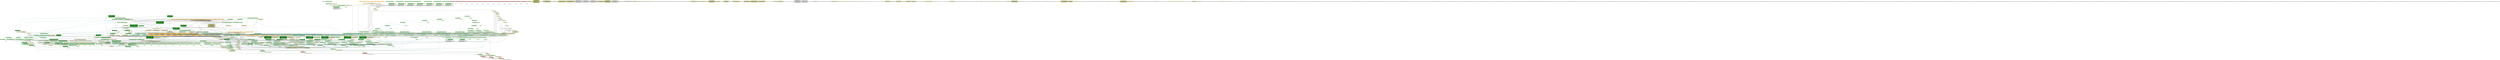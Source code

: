 digraph "token3" {
graph [ranksep=0.25, fontname=Arial,  nodesep=0.25, ranksep=0.5];
node [fontname=Arial, style=filled, height=0, width=0, shape=box];
edge [style="setlinewidth(2)"];
n1124 [label = "1124: \<unsafePerformIO\>",style="dashed,filled",color=orange,fillcolor="#77bbbb"];
n12656 [shape = record, label = "12656:  |Prelude:reapply| <1133> unsafePerformIO' | <12652> \<12652\> ",style="dashed,filled",color=orange,fillcolor="#007700",fontcolor=white];
n12656:<12652>:s -> n12652:n;
n12656:e -> n8153:w [color="#007700"];
n12656:s -> n8153:n [color="#007777",style=dashed];
n12485 [shape = record, label = "12485:  |Tree.Tree| <12482> \<12482\> | <12481> \<12481\> | <12480> 8 \<12480\> | <12479> 7 \<12479\> ",style="dashed,filled",color=orange,fillcolor="#bbbb77"];
n12485:<12482>:s -> n12482:n;
n12485:<12481>:s -> n12481:n;
n11524 [label = "11524: \<10397\>",style="dashed,filled",color=orange,fillcolor="#77bbbb"];
n11524:s -> n10397:n;
n11523 [label = "11523: SModel.nBaseModels \<10397\>",style="dashed,filled",color=orange];
n11523:s -> n10397:n;
n11522 [label = "11522: SModel.nStates \<10397\>",style="dashed,filled",color=orange];
n11522:s -> n10397:n;
n11521 [label = "11521: Prelude.listToVectorDouble (SModel.distribution\n\<10397\>)",style="dashed,filled",color=orange];
n11521:s -> n10397:n;
n11520 [label = "11520: unprintable[Box\<bali_phy::matrix\<double\>\n\>] 0x5607984671c0",style="dashed,filled",color=orange,fillcolor="#bbbb77"];
n11519 [label = "11519: SModel.frequency_matrix \<10397\>",style="dashed,filled",color=orange];
n11519:s -> n10397:n;
n11518 [label = "11518: SModel.getAlphabet \<10397\>",style="dashed,filled",color=orange];
n11518:s -> n10397:n;
n11517 [label = "11517: SModel.stateLetters \<10397\>",style="dashed,filled",color=orange];
n11517:s -> n10397:n;
n11516 [label = "11516: SModel.nStates \<10397\>",style="dashed,filled",color=orange];
n11516:s -> n10397:n;
n11515 [label = "11515: SModel.rate \<10397\>",style="dashed,filled",color=orange];
n11515:s -> n10397:n;
n11514 [label = "11514: SModel.componentFrequencies \<10397\>",style="dashed,filled",color=orange];
n11514:s -> n10397:n;
n11513 [label = "11513: SModel.branchTransitionP \<10397\>",style="dashed,filled",color=orange];
n11513:s -> n10397:n;
n11421 [shape = record, label = "11421:  |:| <11459> *Main.branchCat1 | <10393> \<10393\> ",style="dashed,filled",color=orange,fillcolor="#bbbb77"];
n11421:<11459>:s -> n11459:n;
n11421:<10393>:s -> n10393:n;
n11419 [shape = record, label = "11419:  |Array| <10889> \<10889\> | <10887> \<10887\> | <10885> \<10885\> | <10883> \<10883\> | <10881> \<10881\> | <10879> \<10879\> | <10877> \<10877\> ",style="dashed,filled",color=orange,fillcolor="#bbbb77"];
n11419:<10889>:s -> n10889:n;
n11419:<10887>:s -> n10887:n;
n11419:<10885>:s -> n10885:n;
n11419:<10883>:s -> n10883:n;
n11419:<10881>:s -> n10881:n;
n11419:<10879>:s -> n10879:n;
n11419:<10877>:s -> n10877:n;
n11250 [label = "11250: Prelude.! \<11419\> 0",style="dashed,filled",color=orange];
n11250:s -> n11419:n;
n11249 [label = "11249: Prelude.! \<11419\> 1",style="dashed,filled",color=orange];
n11249:s -> n11419:n;
n11248 [label = "11248: Prelude.! \<11419\> 2",style="dashed,filled",color=orange];
n11248:s -> n11419:n;
n11247 [label = "11247: Prelude.! \<11419\> 3",style="dashed,filled",color=orange];
n11247:s -> n11419:n;
n11246 [label = "11246: Prelude.! \<11419\> 4",style="dashed,filled",color=orange];
n11246:s -> n11419:n;
n11245 [label = "11245: Prelude.! \<11419\> 5",style="dashed,filled",color=orange];
n11245:s -> n11419:n;
n11244 [label = "11244: Prelude.! \<11419\> 6",style="dashed,filled",color=orange];
n11244:s -> n11419:n;
n11243 [label = "11243: unprintable[Box\<std::vector\<int, std::allocator\<int\>\n\> \>] 0x560797c4ddb0",style="dashed,filled",color=orange,fillcolor="#bbbb77"];
n11242 [label = "11242: unprintable[Box\<std::vector\<int, std::allocator\<int\>\n\> \>] 0x560797c52e10",style="dashed,filled",color=orange,fillcolor="#bbbb77"];
n11241 [label = "11241: unprintable[Box\<std::vector\<int, std::allocator\<int\>\n\> \>] 0x560797b33460",style="dashed,filled",color=orange,fillcolor="#bbbb77"];
n11240 [label = "11240: unprintable[Box\<std::vector\<int, std::allocator\<int\>\n\> \>] 0x560797c93df0",style="dashed,filled",color=orange,fillcolor="#bbbb77"];
n11239 [label = "11239: unprintable[Box\<std::vector\<int, std::allocator\<int\>\n\> \>] 0x560798942750",style="dashed,filled",color=orange,fillcolor="#bbbb77"];
n11238 [shape = record, label = "11238:  |Array| <11243> \<11243\> | <11242> \<11242\> | <11241> \<11241\> | <11240> \<11240\> | <11239> \<11239\> ",style="dashed,filled",color=orange,fillcolor="#bbbb77"];
n11238:<11243>:s -> n11243:n;
n11238:<11242>:s -> n11242:n;
n11238:<11241>:s -> n11241:n;
n11238:<11240>:s -> n11240:n;
n11238:<11239>:s -> n11239:n;
n11237 [shape = record, label = "11237:  |Array| <11414> *P1.a0 | <11408> *P1.a1 | <11402> *P1.a2 | <11396> *P1.a3 | <11390> *P1.a4 | <11384> *P1.a5 | <11378> *P1.a6 | <9915> \<9915\> | <9913> \<9913\> | <11360> *P1.a9 | <11354> *P1.a10 | <9907> \<9907\> | <9905> \<9905\> | <9903> \<9903\> ",style="dashed,filled",color=orange,fillcolor="#bbbb77"];
n11237:<11414>:s -> n11414:n;
n11237:<11408>:s -> n11408:n;
n11237:<11402>:s -> n11402:n;
n11237:<11396>:s -> n11396:n;
n11237:<11390>:s -> n11390:n;
n11237:<11384>:s -> n11384:n;
n11237:<11378>:s -> n11378:n;
n11237:<9915>:s -> n9915:n;
n11237:<9913>:s -> n9913:n;
n11237:<11360>:s -> n11360:n;
n11237:<11354>:s -> n11354:n;
n11237:<9907>:s -> n9907:n;
n11237:<9905>:s -> n9905:n;
n11237:<9903>:s -> n9903:n;
n11236 [label = "11236: Alignment.seqlength \<11237\> \<12485\>\n0",style="dashed,filled",color=orange];
n11236:s -> n12485:n;
n11236:s -> n11237:n;
n11235 [label = "11235: Alignment.seqlength \<11237\> \<12485\>\n1",style="dashed,filled",color=orange];
n11235:s -> n12485:n;
n11235:s -> n11237:n;
n11234 [label = "11234: Alignment.seqlength \<11237\> \<12485\>\n2",style="dashed,filled",color=orange];
n11234:s -> n12485:n;
n11234:s -> n11237:n;
n11233 [label = "11233: Alignment.seqlength \<11237\> \<12485\>\n3",style="dashed,filled",color=orange];
n11233:s -> n12485:n;
n11233:s -> n11237:n;
n11232 [label = "11232: Alignment.seqlength \<11237\> \<12485\>\n4",style="dashed,filled",color=orange];
n11232:s -> n12485:n;
n11232:s -> n11237:n;
n11231 [label = "11231: Alignment.seqlength \<11237\> \<12485\>\n5",style="dashed,filled",color=orange];
n11231:s -> n12485:n;
n11231:s -> n11237:n;
n11230 [label = "11230: Alignment.seqlength \<11237\> \<12485\>\n6",style="dashed,filled",color=orange];
n11230:s -> n12485:n;
n11230:s -> n11237:n;
n11229 [label = "11229: Alignment.seqlength \<11237\> \<12485\>\n7",style="dashed,filled",color=orange];
n11229:s -> n12485:n;
n11229:s -> n11237:n;
n11228 [label = "11228: \<10995\>",style="dashed,filled",color=orange,fillcolor="#77bbbb"];
n11228:s -> n10995:n;
n11227 [label = "11227: Prelude.! \<10995\> 0",style="dashed,filled",color=orange];
n11227:s -> n10995:n;
n11226 [label = "11226: Prelude.! \<10995\> 1",style="dashed,filled",color=orange];
n11226:s -> n10995:n;
n11225 [label = "11225: Prelude.! \<10995\> 2",style="dashed,filled",color=orange];
n11225:s -> n10995:n;
n11224 [label = "11224: Prelude.! \<10995\> 3",style="dashed,filled",color=orange];
n11224:s -> n10995:n;
n11223 [label = "11223: Prelude.! \<10995\> 4",style="dashed,filled",color=orange];
n11223:s -> n10995:n;
n11222 [label = "11222: Prelude.! \<10995\> 5",style="dashed,filled",color=orange];
n11222:s -> n10995:n;
n11221 [label = "11221: Prelude.! \<10995\> 6",style="dashed,filled",color=orange];
n11221:s -> n10995:n;
n11220 [label = "11220: Prelude.! \<10995\> 7",style="dashed,filled",color=orange];
n11220:s -> n10995:n;
n11219 [label = "11219: Prelude.! \<10995\> 8",style="dashed,filled",color=orange];
n11219:s -> n10995:n;
n11218 [label = "11218: Prelude.! \<10995\> 9",style="dashed,filled",color=orange];
n11218:s -> n10995:n;
n11217 [label = "11217: Prelude.! \<10995\> 10",style="dashed,filled",color=orange];
n11217:s -> n10995:n;
n11216 [label = "11216: Prelude.! \<10995\> 11",style="dashed,filled",color=orange];
n11216:s -> n10995:n;
n11215 [label = "11215: Prelude.! \<10995\> 12",style="dashed,filled",color=orange];
n11215:s -> n10995:n;
n11214 [label = "11214: Prelude.! \<10995\> 13",style="dashed,filled",color=orange];
n11214:s -> n10995:n;
n11213 [label = "11213: case \<11192\> of \{e:f -\> case f of\n\{g:h -\> case h of \{i:j -\> case j of \{[] -\>\nSModel:calc_root_probability (Array:getIndex\n\<10995\> e) (Array:getIndex \<10995\> g) (Array:getIndex\n\<10995\> i) (SModel:alignment_index3 (Array:getIndex\n\<11237\> e) (Array:getIndex \<11237\> g) (Array:getIndex\n\<11237\> i)) \<11520\>\}\}\}\}",style="dashed,filled",color=orange,fillcolor="#007700",fontcolor=white];
n11213:s -> n10995:n;
n11213:s -> n11237:n;
n11213:s -> n11520:n;
n11213:s -> n11192:n [color="#007777"];
n11213:e -> n11121:w [color="#007700"];
n11212 [shape = record, label = "11212:  |Array| <8745> \<8745\> | <8736> \<8736\> | <8727> \<8727\> | <8718> \<8718\> | <8709> \<8709\> | <8700> \<8700\> | <8691> \<8691\> | <8604> \<8604\> | <8602> \<8602\> | <8600> \<8600\> | <8598> \<8598\> | <8596> \<8596\> | <8594> \<8594\> | <8592> \<8592\> ",style="dashed,filled",color=orange,fillcolor="#bbbb77"];
n11212:<8745>:s -> n8745:n;
n11212:<8736>:s -> n8736:n;
n11212:<8727>:s -> n8727:n;
n11212:<8718>:s -> n8718:n;
n11212:<8709>:s -> n8709:n;
n11212:<8700>:s -> n8700:n;
n11212:<8691>:s -> n8691:n;
n11212:<8604>:s -> n8604:n;
n11212:<8602>:s -> n8602:n;
n11212:<8600>:s -> n8600:n;
n11212:<8598>:s -> n8598:n;
n11212:<8596>:s -> n8596:n;
n11212:<8594>:s -> n8594:n;
n11212:<8592>:s -> n8592:n;
n11211 [label = "11211: Prelude.snd (Prelude.! IModels.models\n0 Heat.beta *IModels.training) \<11236\>",style="dashed,filled",color=orange];
n11211:s -> n11236:n;
n11211:s -> n11508:n;
n11211:s -> n12858:n;
n11210 [label = "11210: Prelude.snd (Prelude.! IModels.models\n0 Heat.beta *IModels.training) \<11235\>",style="dashed,filled",color=orange];
n11210:s -> n11235:n;
n11210:s -> n11508:n;
n11210:s -> n12858:n;
n11209 [label = "11209: Prelude.snd (Prelude.! IModels.models\n0 Heat.beta *IModels.training) \<11234\>",style="dashed,filled",color=orange];
n11209:s -> n11234:n;
n11209:s -> n11508:n;
n11209:s -> n12858:n;
n11208 [label = "11208: Prelude.snd (Prelude.! IModels.models\n0 Heat.beta *IModels.training) \<11233\>",style="dashed,filled",color=orange];
n11208:s -> n11233:n;
n11208:s -> n11508:n;
n11208:s -> n12858:n;
n11207 [label = "11207: Prelude.snd (Prelude.! IModels.models\n0 Heat.beta *IModels.training) \<11232\>",style="dashed,filled",color=orange];
n11207:s -> n11232:n;
n11207:s -> n11508:n;
n11207:s -> n12858:n;
n11206 [label = "11206: Prelude.snd (Prelude.! IModels.models\n0 Heat.beta *IModels.training) \<11231\>",style="dashed,filled",color=orange];
n11206:s -> n11231:n;
n11206:s -> n11508:n;
n11206:s -> n12858:n;
n11205 [label = "11205: Prelude.snd (Prelude.! IModels.models\n0 Heat.beta *IModels.training) \<11230\>",style="dashed,filled",color=orange];
n11205:s -> n11230:n;
n11205:s -> n11508:n;
n11205:s -> n12858:n;
n11204 [label = "11204: Prelude.snd (Prelude.! IModels.models\n0 Heat.beta *IModels.training) \<11229\>",style="dashed,filled",color=orange];
n11204:s -> n11229:n;
n11204:s -> n11508:n;
n11204:s -> n12858:n;
n11203 [label = "11203: Prelude.! \<11212\> 0",style="dashed,filled",color=orange];
n11203:s -> n11212:n;
n11202 [label = "11202: Prelude.! \<11212\> 1",style="dashed,filled",color=orange];
n11202:s -> n11212:n;
n11201 [label = "11201: Prelude.! \<11212\> 2",style="dashed,filled",color=orange];
n11201:s -> n11212:n;
n11200 [label = "11200: Prelude.! \<11212\> 3",style="dashed,filled",color=orange];
n11200:s -> n11212:n;
n11199 [label = "11199: Prelude.! \<11212\> 4",style="dashed,filled",color=orange];
n11199:s -> n11212:n;
n11198 [label = "11198: Prelude.! \<11212\> 5",style="dashed,filled",color=orange];
n11198:s -> n11212:n;
n11197 [label = "11197: Prelude.! \<11212\> 6",style="dashed,filled",color=orange];
n11197:s -> n11212:n;
n11196 [shape = record, label = "11196:  |Prelude:divide| <8441> \<8441\> | <9405> \<9405\> ",style="dashed,filled",color=orange,fillcolor="#007700",fontcolor=white];
n11196:<8441>:s -> n8441:n [color="#007777"];
n11196:<9405>:s -> n9405:n [color="#007777"];
n11196:e -> n8095:w [color="#007700"];
n12798 [shape = record, label = "12798:  |Distribution:gamma_density| <2025> #3435 | <2024> #3436 | <12799> Main.mu1 ",style="dashed,filled",color=orange,fillcolor="#007700",fontcolor=white];
n12798:<12799>:s -> n12799:n [color="#007777"];
n12798:e -> n8094:w [color="#007700"];
n12417 [shape = record, label = "12417:  |Distribution:exponential_density| <12470> 0.142857 \<12470\> | <12418> *T1 ",style="dashed,filled",color=orange,fillcolor="#007700",fontcolor=white];
n12417:<12418>:s -> n12418:n [color="#007777"];
n12417:e -> n8193:w [color="#007700"];
n12292 [shape = record, label = "12292:  |Distribution:exponential_density| <12470> 0.142857 \<12470\> | <12293> *T2 ",style="dashed,filled",color=orange,fillcolor="#007700",fontcolor=white];
n12292:<12293>:s -> n12293:n [color="#007777"];
n12292:e -> n8192:w [color="#007700"];
n12170 [shape = record, label = "12170:  |Distribution:exponential_density| <12470> 0.142857 \<12470\> | <12171> *T3 ",style="dashed,filled",color=orange,fillcolor="#007700",fontcolor=white];
n12170:<12171>:s -> n12171:n [color="#007777"];
n12170:e -> n8191:w [color="#007700"];
n12048 [shape = record, label = "12048:  |Distribution:exponential_density| <12470> 0.142857 \<12470\> | <12049> *T4 ",style="dashed,filled",color=orange,fillcolor="#007700",fontcolor=white];
n12048:<12049>:s -> n12049:n [color="#007777"];
n12048:e -> n8190:w [color="#007700"];
n11926 [shape = record, label = "11926:  |Distribution:exponential_density| <12470> 0.142857 \<12470\> | <11927> *T5 ",style="dashed,filled",color=orange,fillcolor="#007700",fontcolor=white];
n11926:<11927>:s -> n11927:n [color="#007777"];
n11926:e -> n8189:w [color="#007700"];
n11804 [shape = record, label = "11804:  |Distribution:exponential_density| <12470> 0.142857 \<12470\> | <11805> *T6 ",style="dashed,filled",color=orange,fillcolor="#007700",fontcolor=white];
n11804:<11805>:s -> n11805:n [color="#007777"];
n11804:e -> n8188:w [color="#007700"];
n11682 [shape = record, label = "11682:  |Distribution:exponential_density| <12470> 0.142857 \<12470\> | <11683> *T7 ",style="dashed,filled",color=orange,fillcolor="#007700",fontcolor=white];
n11682:<11683>:s -> n11683:n [color="#007777"];
n11682:e -> n8187:w [color="#007700"];
n9255 [shape = record, label = "9255:  |Distribution:laplace_density| <9276> -4.000000 \<9276\> | <9296> 0.707000 \<9296\> | <9256> I1.RS07.logLambda ",style="dashed,filled",color=orange,fillcolor="#007700",fontcolor=white];
n9255:<9256>:s -> n9256:n [color="#007777"];
n9255:e -> n9250:w [color="#007700"];
n8996 [shape = record, label = "8996:  |Distribution:exponential_density| <9017> 10.000000 \<9017\> | <8997> \<8997\> ",style="dashed,filled",color=orange,fillcolor="#007700",fontcolor=white];
n8996:<8997>:s -> n8997:n [color="#007777"];
n8996:e -> n8991:w [color="#007700"];
n12799 [label = "12799/Main.mu1: modifiable \<12800\> Distributions.#1551\nDistributions.#1467",style="dashed,filled",color=orange,fillcolor="#007700",fontcolor=white];
n12799:s -> n12800:n;
n12799:e -> n8154:w [color="#007700"];
n12418 [label = "12418/*T1: modifiable \<12419\> Distributions.#1670\nSModel.#3459",style="dashed,filled",color=orange,fillcolor="#007700",fontcolor=white];
n12418:s -> n12419:n;
n12418:e -> n11564:w [color="#007700"];
n12293 [label = "12293/*T2: modifiable \<12294\> Distributions.#1670\nSModel.#3459",style="dashed,filled",color=orange,fillcolor="#007700",fontcolor=white];
n12293:s -> n12294:n;
n12293:e -> n11563:w [color="#007700"];
n12171 [label = "12171/*T3: modifiable \<12172\> Distributions.#1670\nSModel.#3459",style="dashed,filled",color=orange,fillcolor="#007700",fontcolor=white];
n12171:s -> n12172:n;
n12171:e -> n11562:w [color="#007700"];
n12049 [label = "12049/*T4: modifiable \<12050\> Distributions.#1670\nSModel.#3459",style="dashed,filled",color=orange,fillcolor="#007700",fontcolor=white];
n12049:s -> n12050:n;
n12049:e -> n11561:w [color="#007700"];
n11927 [label = "11927/*T5: modifiable \<11928\> Distributions.#1670\nSModel.#3459",style="dashed,filled",color=orange,fillcolor="#007700",fontcolor=white];
n11927:s -> n11928:n;
n11927:e -> n11560:w [color="#007700"];
n11805 [label = "11805/*T6: modifiable \<11806\> Distributions.#1670\nSModel.#3459",style="dashed,filled",color=orange,fillcolor="#007700",fontcolor=white];
n11805:s -> n11806:n;
n11805:e -> n11559:w [color="#007700"];
n11683 [label = "11683/*T7: modifiable \<11684\> Distributions.#1670\nSModel.#3459",style="dashed,filled",color=orange,fillcolor="#007700",fontcolor=white];
n11683:s -> n11684:n;
n11683:e -> n11558:w [color="#007700"];
n9256 [label = "9256/I1.RS07.logLambda: modifiable \<9257\>\nRange.realLine Distributions.#1467",style="dashed,filled",color=orange,fillcolor="#007700",fontcolor=white];
n9256:s -> n9257:n;
n9256:e -> n9264:w [color="#007700"];
n8997 [label = "8997: modifiable \<8998\> Distributions.#1670\nDistributions.#1467",style="dashed,filled",color=orange,fillcolor="#007700",fontcolor=white];
n8997:s -> n8998:n;
n8997:e -> n9005:w [color="#007700"];
n12858 [label = "12858/Heat.beta: modifiable Parameters.#821",style="dashed,filled",color=orange,fillcolor="#007700",fontcolor=white];
n12858:e -> n12857:w [color="#007700"];
n12643 [label = "12643/*MyTree.nodeBranches5.0: modifiable\nParameters.#821",style="dashed,filled",color=orange,fillcolor="#007700",fontcolor=white];
n12643:e -> n11557:w [color="#007700"];
n12637 [label = "12637/*MyTree.nodeBranches5.1: modifiable\nParameters.#821",style="dashed,filled",color=orange,fillcolor="#007700",fontcolor=white];
n12637:e -> n11556:w [color="#007700"];
n12631 [label = "12631/*MyTree.nodeBranches5.2: modifiable\nParameters.#821",style="dashed,filled",color=orange,fillcolor="#007700",fontcolor=white];
n12631:e -> n11555:w [color="#007700"];
n12625 [label = "12625/*MyTree.nodeBranches6.0: modifiable\nParameters.#821",style="dashed,filled",color=orange,fillcolor="#007700",fontcolor=white];
n12625:e -> n11554:w [color="#007700"];
n12619 [label = "12619/*MyTree.nodeBranches6.1: modifiable\nParameters.#821",style="dashed,filled",color=orange,fillcolor="#007700",fontcolor=white];
n12619:e -> n11553:w [color="#007700"];
n12613 [label = "12613/*MyTree.nodeBranches6.2: modifiable\nParameters.#821",style="dashed,filled",color=orange,fillcolor="#007700",fontcolor=white];
n12613:e -> n11552:w [color="#007700"];
n12607 [label = "12607/*MyTree.nodeBranches7.0: modifiable\nParameters.#821",style="dashed,filled",color=orange,fillcolor="#007700",fontcolor=white];
n12607:e -> n11551:w [color="#007700"];
n12601 [label = "12601/*MyTree.nodeBranches7.1: modifiable\nParameters.#821",style="dashed,filled",color=orange,fillcolor="#007700",fontcolor=white];
n12601:e -> n11550:w [color="#007700"];
n12595 [label = "12595/*MyTree.nodeBranches7.2: modifiable\nParameters.#821",style="dashed,filled",color=orange,fillcolor="#007700",fontcolor=white];
n12595:e -> n11549:w [color="#007700"];
n12589 [label = "12589/*MyTree.branch0target: modifiable Parameters.#821",style="dashed,filled",color=orange,fillcolor="#007700",fontcolor=white];
n12589:e -> n11548:w [color="#007700"];
n12583 [label = "12583/*MyTree.branch1target: modifiable Parameters.#821",style="dashed,filled",color=orange,fillcolor="#007700",fontcolor=white];
n12583:e -> n11547:w [color="#007700"];
n12577 [label = "12577/*MyTree.branch2target: modifiable Parameters.#821",style="dashed,filled",color=orange,fillcolor="#007700",fontcolor=white];
n12577:e -> n11546:w [color="#007700"];
n12571 [label = "12571/*MyTree.branch3target: modifiable Parameters.#821",style="dashed,filled",color=orange,fillcolor="#007700",fontcolor=white];
n12571:e -> n11545:w [color="#007700"];
n12565 [label = "12565/*MyTree.branch4target: modifiable Parameters.#821",style="dashed,filled",color=orange,fillcolor="#007700",fontcolor=white];
n12565:e -> n11544:w [color="#007700"];
n12559 [label = "12559/*MyTree.branch5source: modifiable Parameters.#821",style="dashed,filled",color=orange,fillcolor="#007700",fontcolor=white];
n12559:e -> n11543:w [color="#007700"];
n12553 [label = "12553/*MyTree.branch5target: modifiable Parameters.#821",style="dashed,filled",color=orange,fillcolor="#007700",fontcolor=white];
n12553:e -> n11542:w [color="#007700"];
n12547 [label = "12547/*MyTree.branch6source: modifiable Parameters.#821",style="dashed,filled",color=orange,fillcolor="#007700",fontcolor=white];
n12547:e -> n11541:w [color="#007700"];
n12541 [label = "12541/*MyTree.branch6target: modifiable Parameters.#821",style="dashed,filled",color=orange,fillcolor="#007700",fontcolor=white];
n12541:e -> n11540:w [color="#007700"];
n12535 [label = "12535/*MyTree.branch7source: modifiable Parameters.#821",style="dashed,filled",color=orange,fillcolor="#007700",fontcolor=white];
n12535:e -> n11539:w [color="#007700"];
n12529 [label = "12529/*MyTree.branch8source: modifiable Parameters.#821",style="dashed,filled",color=orange,fillcolor="#007700",fontcolor=white];
n12529:e -> n11538:w [color="#007700"];
n12523 [label = "12523/*MyTree.branch9source: modifiable Parameters.#821",style="dashed,filled",color=orange,fillcolor="#007700",fontcolor=white];
n12523:e -> n11537:w [color="#007700"];
n12517 [label = "12517/*MyTree.branch10source: modifiable\nParameters.#821",style="dashed,filled",color=orange,fillcolor="#007700",fontcolor=white];
n12517:e -> n11536:w [color="#007700"];
n12511 [label = "12511/*MyTree.branch11source: modifiable\nParameters.#821",style="dashed,filled",color=orange,fillcolor="#007700",fontcolor=white];
n12511:e -> n11535:w [color="#007700"];
n12505 [label = "12505/*MyTree.branch12source: modifiable\nParameters.#821",style="dashed,filled",color=orange,fillcolor="#007700",fontcolor=white];
n12505:e -> n11534:w [color="#007700"];
n12499 [label = "12499/*MyTree.branch12target: modifiable\nParameters.#821",style="dashed,filled",color=orange,fillcolor="#007700",fontcolor=white];
n12499:e -> n11533:w [color="#007700"];
n12493 [label = "12493/*MyTree.branch13source: modifiable\nParameters.#821",style="dashed,filled",color=orange,fillcolor="#007700",fontcolor=white];
n12493:e -> n11532:w [color="#007700"];
n12487 [label = "12487/*MyTree.branch13target: modifiable\nParameters.#821",style="dashed,filled",color=orange,fillcolor="#007700",fontcolor=white];
n12487:e -> n11531:w [color="#007700"];
n11526 [label = "11526/*subst_root: modifiable Parameters.#821",style="dashed,filled",color=orange,fillcolor="#007700",fontcolor=white];
n11526:e -> n11525:w [color="#007700"];
n11508 [label = "11508/*IModels.training: modifiable Parameters.#821",style="dashed,filled",color=orange,fillcolor="#007700",fontcolor=white];
n11508:e -> n11507:w [color="#007700"];
n11501 [label = "11501/*Scale1.d1: modifiable Parameters.#821",style="dashed,filled",color=orange,fillcolor="#007700",fontcolor=white];
n11501:e -> n8150:w [color="#007700"];
n11495 [label = "11495/*Scale1.d2: modifiable Parameters.#821",style="dashed,filled",color=orange,fillcolor="#007700",fontcolor=white];
n11495:e -> n8149:w [color="#007700"];
n11489 [label = "11489/*Scale1.d3: modifiable Parameters.#821",style="dashed,filled",color=orange,fillcolor="#007700",fontcolor=white];
n11489:e -> n8148:w [color="#007700"];
n11483 [label = "11483/*Scale1.d4: modifiable Parameters.#821",style="dashed,filled",color=orange,fillcolor="#007700",fontcolor=white];
n11483:e -> n8147:w [color="#007700"];
n11477 [label = "11477/*Scale1.d5: modifiable Parameters.#821",style="dashed,filled",color=orange,fillcolor="#007700",fontcolor=white];
n11477:e -> n8146:w [color="#007700"];
n11471 [label = "11471/*Scale1.d6: modifiable Parameters.#821",style="dashed,filled",color=orange,fillcolor="#007700",fontcolor=white];
n11471:e -> n8145:w [color="#007700"];
n11465 [label = "11465/*Scale1.d7: modifiable Parameters.#821",style="dashed,filled",color=orange,fillcolor="#007700",fontcolor=white];
n11465:e -> n8144:w [color="#007700"];
n11459 [label = "11459/*Main.branchCat1: modifiable Parameters.#821",style="dashed,filled",color=orange,fillcolor="#007700",fontcolor=white];
n11459:e -> n11458:w [color="#007700"];
n11453 [label = "11453/*Main.branchCat2: modifiable Parameters.#821",style="dashed,filled",color=orange,fillcolor="#007700",fontcolor=white];
n11453:e -> n11452:w [color="#007700"];
n11447 [label = "11447/*Main.branchCat3: modifiable Parameters.#821",style="dashed,filled",color=orange,fillcolor="#007700",fontcolor=white];
n11447:e -> n11446:w [color="#007700"];
n11441 [label = "11441/*Main.branchCat4: modifiable Parameters.#821",style="dashed,filled",color=orange,fillcolor="#007700",fontcolor=white];
n11441:e -> n11440:w [color="#007700"];
n11435 [label = "11435/*Main.branchCat5: modifiable Parameters.#821",style="dashed,filled",color=orange,fillcolor="#007700",fontcolor=white];
n11435:e -> n11434:w [color="#007700"];
n11429 [label = "11429/*Main.branchCat6: modifiable Parameters.#821",style="dashed,filled",color=orange,fillcolor="#007700",fontcolor=white];
n11429:e -> n11428:w [color="#007700"];
n11423 [label = "11423/*Main.branchCat7: modifiable Parameters.#821",style="dashed,filled",color=orange,fillcolor="#007700",fontcolor=white];
n11423:e -> n11422:w [color="#007700"];
n11414 [label = "11414/*P1.a0: modifiable Parameters.#821",style="dashed,filled",color=orange,fillcolor="#007700",fontcolor=white];
n11414:e -> n8186:w [color="#007700"];
n11408 [label = "11408/*P1.a1: modifiable Parameters.#821",style="dashed,filled",color=orange,fillcolor="#007700",fontcolor=white];
n11408:e -> n8184:w [color="#007700"];
n11402 [label = "11402/*P1.a2: modifiable Parameters.#821",style="dashed,filled",color=orange,fillcolor="#007700",fontcolor=white];
n11402:e -> n8182:w [color="#007700"];
n11396 [label = "11396/*P1.a3: modifiable Parameters.#821",style="dashed,filled",color=orange,fillcolor="#007700",fontcolor=white];
n11396:e -> n8180:w [color="#007700"];
n11390 [label = "11390/*P1.a4: modifiable Parameters.#821",style="dashed,filled",color=orange,fillcolor="#007700",fontcolor=white];
n11390:e -> n8178:w [color="#007700"];
n11384 [label = "11384/*P1.a5: modifiable Parameters.#821",style="dashed,filled",color=orange,fillcolor="#007700",fontcolor=white];
n11384:e -> n8176:w [color="#007700"];
n11378 [label = "11378/*P1.a6: modifiable Parameters.#821",style="dashed,filled",color=orange,fillcolor="#007700",fontcolor=white];
n11378:e -> n8174:w [color="#007700"];
n11372 [label = "11372/*P1.a7: modifiable Parameters.#821",style="dashed,filled",color=orange,fillcolor="#770000",fontcolor=white];
n11372:e -> n8185:w [color="#007700"];
n11366 [label = "11366/*P1.a8: modifiable Parameters.#821",style="dashed,filled",color=orange,fillcolor="#770000",fontcolor=white];
n11366:e -> n8183:w [color="#007700"];
n11360 [label = "11360/*P1.a9: modifiable Parameters.#821",style="dashed,filled",color=orange,fillcolor="#007700",fontcolor=white];
n11360:e -> n8181:w [color="#007700"];
n11354 [label = "11354/*P1.a10: modifiable Parameters.#821",style="dashed,filled",color=orange,fillcolor="#007700",fontcolor=white];
n11354:e -> n8179:w [color="#007700"];
n11348 [label = "11348/*P1.a11: modifiable Parameters.#821",style="dashed,filled",color=orange,fillcolor="#770000",fontcolor=white];
n11348:e -> n8177:w [color="#007700"];
n11342 [label = "11342/*P1.a12: modifiable Parameters.#821",style="dashed,filled",color=orange,fillcolor="#770000",fontcolor=white];
n11342:e -> n8175:w [color="#007700"];
n11336 [label = "11336/*P1.a13: modifiable Parameters.#821",style="dashed,filled",color=orange,fillcolor="#770000",fontcolor=white];
n11336:e -> n8173:w [color="#007700"];
n11330 [label = "11330/*P1.CL0: modifiable Parameters.#821",style="dashed,filled",color=orange,fillcolor="#770000",fontcolor=white];
n11330:e -> n11329:w [color="#007700"];
n11324 [label = "11324/*P1.CL1: modifiable Parameters.#821",style="dashed,filled",color=orange,fillcolor="#770000",fontcolor=white];
n11324:e -> n11323:w [color="#007700"];
n11318 [label = "11318/*P1.CL2: modifiable Parameters.#821",style="dashed,filled",color=orange,fillcolor="#770000",fontcolor=white];
n11318:e -> n11317:w [color="#007700"];
n11312 [label = "11312/*P1.CL3: modifiable Parameters.#821",style="dashed,filled",color=orange,fillcolor="#770000",fontcolor=white];
n11312:e -> n11311:w [color="#007700"];
n11306 [label = "11306/*P1.CL4: modifiable Parameters.#821",style="dashed,filled",color=orange,fillcolor="#770000",fontcolor=white];
n11306:e -> n11305:w [color="#007700"];
n11300 [label = "11300/*P1.CL5: modifiable Parameters.#821",style="dashed,filled",color=orange,fillcolor="#770000",fontcolor=white];
n11300:e -> n11299:w [color="#007700"];
n11294 [label = "11294/*P1.CL6: modifiable Parameters.#821",style="dashed,filled",color=orange,fillcolor="#770000",fontcolor=white];
n11294:e -> n11293:w [color="#007700"];
n11288 [label = "11288/*P1.CL7: modifiable Parameters.#821",style="dashed,filled",color=orange,fillcolor="#770000",fontcolor=white];
n11288:e -> n11287:w [color="#007700"];
n11282 [label = "11282/*P1.CL8: modifiable Parameters.#821",style="dashed,filled",color=orange,fillcolor="#770000",fontcolor=white];
n11282:e -> n11281:w [color="#007700"];
n11276 [label = "11276/*P1.CL9: modifiable Parameters.#821",style="dashed,filled",color=orange,fillcolor="#770000",fontcolor=white];
n11276:e -> n11275:w [color="#007700"];
n11270 [label = "11270/*P1.CL10: modifiable Parameters.#821",style="dashed,filled",color=orange,fillcolor="#770000",fontcolor=white];
n11270:e -> n11269:w [color="#007700"];
n11264 [label = "11264/*P1.CL11: modifiable Parameters.#821",style="dashed,filled",color=orange,fillcolor="#770000",fontcolor=white];
n11264:e -> n11263:w [color="#007700"];
n11258 [label = "11258/*P1.CL12: modifiable Parameters.#821",style="dashed,filled",color=orange,fillcolor="#770000",fontcolor=white];
n11258:e -> n11257:w [color="#007700"];
n11252 [label = "11252/*P1.CL13: modifiable Parameters.#821",style="dashed,filled",color=orange,fillcolor="#770000",fontcolor=white];
n11252:e -> n11251:w [color="#007700"];
n8976 [shape = record, label = "8976/I1.RS07.meanIndelLength:  |Prelude:add| <8997> \<8997\> | <8762> 1.000000 \<8762\> ",style="dashed,filled",color=red,fillcolor="#007700",fontcolor=white];
n8976:<8997>:s -> n8997:n [color="#007777"];
n8976:e -> n8054:w [color="#007700"];
n1134 [label = "1134/Prelude.unsafePerformIO: \\b -\> Prelude:reapply\nPrelude.unsafePerformIO' b",fillcolor="#bbbb77"];
n1133 [label = "1133/Prelude.unsafePerformIO': \\e -\> case\ne of \{Prelude.IOAction1 f g -\> f g,Prelude.IOAction2\nf g h -\> f g h,Prelude.IOAction3 f g h i\n-\> f g h i,Prelude.IOAction4 f g h i j -\>\nf g h i j,Prelude.IOReturn f -\> f,Prelude.IOAndPass\nf g -\> let \{h = Prelude.unsafePerformIO'\nf\} in Prelude:join h (Prelude.unsafePerformIO'\n(g h)),Prelude.IOAnd f g -\> Prelude:join\n(Prelude.unsafePerformIO' f) (Prelude.unsafePerformIO'\ng)\}",fillcolor="#bbbb77"];
n12652 [shape = record, label = "12652:  |Prelude.IOAnd| <12653> \<12653\> | <12650> \<12650\> ",fillcolor="#bbbb77"];
n12652:<12653>:s -> n12653:n;
n12652:<12650>:s -> n12650:n;
n8153 [shape = record, label = "8153:  |Prelude:join| <12799> Main.mu1 | <8151> () \<8151\> ",style="dashed,filled",color=red,fillcolor="#007700",fontcolor=white];
n8153:<12799>:s -> n12799:n [color="#007777"];
n8153:e -> n8151:w [color="#007700"];
n12482 [shape = record, label = "12482:  |Array| <11188> \<11188\> | <11184> \<11184\> | <11180> \<11180\> | <11176> \<11176\> | <11172> \<11172\> | <11168> \<11168\> | <11164> \<11164\> | <11160> \<11160\> ",fillcolor="#bbbb77"];
n12482:<11188>:s -> n11188:n;
n12482:<11184>:s -> n11184:n;
n12482:<11180>:s -> n11180:n;
n12482:<11176>:s -> n11176:n;
n12482:<11172>:s -> n11172:n;
n12482:<11168>:s -> n11168:n;
n12482:<11164>:s -> n11164:n;
n12482:<11160>:s -> n11160:n;
n12481 [shape = record, label = "12481:  |Array| <11106> \<11106\> | <11102> \<11102\> | <11098> \<11098\> | <11094> \<11094\> | <11090> \<11090\> | <11086> \<11086\> | <11082> \<11082\> | <11078> \<11078\> | <11074> \<11074\> | <11070> \<11070\> | <11066> \<11066\> | <11062> \<11062\> | <11058> \<11058\> | <11054> \<11054\> ",fillcolor="#bbbb77"];
n12481:<11106>:s -> n11106:n;
n12481:<11102>:s -> n11102:n;
n12481:<11098>:s -> n11098:n;
n12481:<11094>:s -> n11094:n;
n12481:<11090>:s -> n11090:n;
n12481:<11086>:s -> n11086:n;
n12481:<11082>:s -> n11082:n;
n12481:<11078>:s -> n11078:n;
n12481:<11074>:s -> n11074:n;
n12481:<11070>:s -> n11070:n;
n12481:<11066>:s -> n11066:n;
n12481:<11062>:s -> n11062:n;
n12481:<11058>:s -> n11058:n;
n12481:<11054>:s -> n11054:n;
n12480 [label = "12480: 8",fillcolor="#bbbb77"];
n12479 [label = "12479: 7",fillcolor="#bbbb77"];
n10397 [shape = record, label = "10397:  |SModel.MixtureModels| <10396> \<10396\> ",fillcolor="#bbbb77"];
n10397:<10396>:s -> n10396:n;
n1813 [label = "1813/SModel.nBaseModels: \\c -\> case c of\n\{SModel.MixtureModel d -\> case d of \{Distributions.DiscreteDistribution\ne -\> Prelude.length e\},SModel.MixtureModels\nd -\> case d of \{e:f -\> SModel.nBaseModels\ne\}\}",fillcolor="#bbbb77"];
n1812 [label = "1812/SModel.nStates: \\b -\> Vector:sizeOfVectorUnsigned\n(SModel.stateLetters b)"];
n1894 [label = "1894/SModel.distribution: \\d -\> case d of\n\{SModel.MixtureModel e -\> case e of \{Distributions.DiscreteDistribution\nf -\> Prelude.map Prelude.fst f\},SModel.MixtureModels\ne -\> case e of \{f:g -\> SModel.distribution\nf\}\}",fillcolor="#bbbb77"];
n1204 [label = "1204/Prelude.listToVectorDouble: \\f -\> Prelude.unsafePerformIO\n(Prelude.IOAndPass (Prelude.IOAction1 Prelude.builtinNewVectorDouble\n(Prelude.length f)) (\\j -\> Prelude.IOAnd\n(Prelude.copyListToVectorDouble f j Prelude.#628)\n(Prelude.IOReturn j)))",fillcolor="#bbbb77"];
n1871 [label = "1871/SModel.frequency_matrix: \\g -\> case\ng of \{SModel.MixtureModel h -\> let \{i = SModel.MixtureModel\nh\} in SModel:frequency_matrix (Prelude:vector_from_list\n(Prelude.map (SModel.componentFrequencies\ni) (Prelude.enumFromTo SModel.#1495 (Prelude:subtract\n(SModel.nBaseModels i) 1)))),SModel.MixtureModels\nh -\> case h of \{i:j -\> SModel.frequency_matrix\ni\}\}"];
n1868 [label = "1868/SModel.getAlphabet: \\e -\> case e of\n\{SModel.ReversibleMarkov f g h i j k l -\>\nf,SModel.F81 f g h i -\> f,SModel.MixtureModel\nf -\> SModel.getAlphabet (SModel.baseModel\n(SModel.MixtureModel f) SModel.#1492),SModel.MixtureModels\nf -\> case f of \{g:h -\> SModel.getAlphabet\ng\}\}"];
n1782 [label = "1782/SModel.stateLetters: \\e -\> case e of\n\{SModel.ReversibleMarkov f g h i j k l -\>\ng,SModel.F81 f g h i -\> g,SModel.MixtureModel\nf -\> SModel.stateLetters (SModel.baseModel\n(SModel.MixtureModel f) SModel.#1491),SModel.MixtureModels\nf -\> case f of \{g:h -\> SModel.stateLetters\ng\}\}"];
n1790 [label = "1790/SModel.rate: \\d -\> case d of \{SModel.ReversibleMarkov\ne f g h i j k -\> k,SModel.MixtureModel e\n-\> Distributions.average (Distributions.fmap2\nSModel.rate e)\}",fillcolor="#bbbb77"];
n1901 [label = "1901/SModel.componentFrequencies: \\c d -\>\ncase c of \{SModel.MixtureModel e -\> case\nSModel.baseModel (SModel.MixtureModel e)\nd of \{SModel.ReversibleMarkov h i j k l m\nn -\> k,SModel.F81 h i j k -\> k\},SModel.MixtureModels\ne -\> case e of \{f:g -\> SModel.componentFrequencies\nf d\}\}",fillcolor="#bbbb77"];
n1912 [label = "1912/SModel.branchTransitionP: \\e f -\> case\ne of \{SModel.MixtureModel g -\> case g of\n\{Distributions.DiscreteDistribution h -\>\nPrelude.map (\\l -\> case SModel.scale (Prelude:divide\nf (SModel.rate (SModel.MixtureModel (Distributions.DiscreteDistribution\nh)))) (Prelude.snd l) of \{SModel.ReversibleMarkov\no p q r s t u -\> SModel:lExp s r t\}) h\}\}"];
n10393 [shape = record, label = "10393:  |:| <11453> *Main.branchCat2 | <10391> \<10391\> ",fillcolor="#bbbb77"];
n10393:<11453>:s -> n11453:n;
n10393:<10391>:s -> n10391:n;
n10889 [shape = record, label = "10889:  |Vector:Vector_Matrix_From_List| <9673> \<9673\> ",style="dashed,filled",color=red,fillcolor="#007700",fontcolor=white];
n10889:<9673>:s -> n9673:n [color="#007777"];
n10889:e -> n8069:w [color="#007700"];
n10889:s -> n9661:n [color="#007777",style=dashed];
n10887 [shape = record, label = "10887:  |Vector:Vector_Matrix_From_List| <10015> \<10015\> ",style="dashed,filled",color=red,fillcolor="#007700",fontcolor=white];
n10887:<10015>:s -> n10015:n [color="#007777"];
n10887:e -> n8080:w [color="#007700"];
n10887:s -> n10001:n [color="#007777",style=dashed];
n10885 [shape = record, label = "10885:  |Vector:Vector_Matrix_From_List| <10106> \<10106\> ",style="dashed,filled",color=red,fillcolor="#007700",fontcolor=white];
n10885:<10106>:s -> n10106:n [color="#007777"];
n10885:e -> n8085:w [color="#007700"];
n10885:s -> n10090:n [color="#007777",style=dashed];
n10883 [shape = record, label = "10883:  |Vector:Vector_Matrix_From_List| <10876> \<10876\> ",style="dashed,filled",color=red,fillcolor="#007700",fontcolor=white];
n10883:<10876>:s -> n10876:n [color="#007777"];
n10883:e -> n8090:w [color="#007700"];
n10883:s -> n10377:n [color="#007777",style=dashed];
n10881 [shape = record, label = "10881:  |Vector:Vector_Matrix_From_List| <9566> \<9566\> ",style="dashed,filled",color=red,fillcolor="#007700",fontcolor=white];
n10881:<9566>:s -> n9566:n [color="#007777"];
n10881:e -> n8064:w [color="#007700"];
n10881:s -> n9546:n [color="#007777",style=dashed];
n10879 [shape = record, label = "10879:  |Vector:Vector_Matrix_From_List| <9893> \<9893\> ",style="dashed,filled",color=red,fillcolor="#007700",fontcolor=white];
n10879:<9893>:s -> n9893:n [color="#007777"];
n10879:e -> n8074:w [color="#007700"];
n10879:s -> n9869:n [color="#007777",style=dashed];
n10877 [shape = record, label = "10877:  |Vector:Vector_Matrix_From_List| <9503> \<9503\> ",style="dashed,filled",color=red,fillcolor="#007700",fontcolor=white];
n10877:<9503>:s -> n9503:n [color="#007777"];
n10877:e -> n8058:w [color="#007700"];
n10877:s -> n9478:n [color="#007777",style=dashed];
n12 [label = "12/Prelude.!: \\a b -\> Array:getIndex a b",fillcolor="#bbbb77"];
n9915 [label = "9915: \<9973\> 7"];
n9915:s -> n9973:n;
n9913 [label = "9913: \<9973\> 8"];
n9913:s -> n9973:n;
n9907 [label = "9907: \<9973\> 11"];
n9907:s -> n9973:n;
n9905 [label = "9905: \<9973\> 12"];
n9905:s -> n9973:n;
n9903 [label = "9903: \<9973\> 13"];
n9903:s -> n9973:n;
n1525 [label = "1525/Alignment.seqlength: \\c d e -\> Alignment:pairwise_alignment_length1\n(Array:getIndex c (Prelude.head (Tree.edgesOutOfNode\nd e)))"];
n10995 [shape = record, label = "10995:  |Array| <10990> \<10990\> | <10988> \<10988\> | <10986> \<10986\> | <10984> \<10984\> | <10982> \<10982\> | <10980> \<10980\> | <10978> \<10978\> | <10976> \<10976\> | <10974> \<10974\> | <10972> \<10972\> | <10970> \<10970\> | <10968> \<10968\> | <10966> \<10966\> | <10964> \<10964\> ",fillcolor="#bbbb77"];
n10995:<10990>:s -> n10990:n;
n10995:<10988>:s -> n10988:n;
n10995:<10986>:s -> n10986:n;
n10995:<10984>:s -> n10984:n;
n10995:<10982>:s -> n10982:n;
n10995:<10980>:s -> n10980:n;
n10995:<10978>:s -> n10978:n;
n10995:<10976>:s -> n10976:n;
n10995:<10974>:s -> n10974:n;
n10995:<10972>:s -> n10972:n;
n10995:<10970>:s -> n10970:n;
n10995:<10968>:s -> n10968:n;
n10995:<10966>:s -> n10966:n;
n10995:<10964>:s -> n10964:n;
n11192 [label = "11192: case \<11193\> of \{[] -\> [],d:e -\> \<11194\>\nd:Prelude.map \<11194\> e\}",style="dashed,filled",color=red,fillcolor="#007700",fontcolor=white];
n11192:s -> n11194:n;
n11192:s -> n11193:n [color="#007777"];
n11192:e -> n11124:w [color="#007700"];
n11121 [shape = record, label = "11121:  |SModel:calc_root_probability| <11114> \<11114\> | <11113> \<11113\> | <11112> \<11112\> | <11111> \<11111\> | <11520> \<11520\> ",style="dashed,filled",color=red,fillcolor="#007700",fontcolor=white];
n11121:<11114>:s -> n11114:n [color="#007777"];
n11121:<11113>:s -> n11113:n [color="#007777"];
n11121:<11112>:s -> n11112:n [color="#007777"];
n11121:<11111>:s -> n11111:n [color="#007777"];
n11121:<11520>:s -> n11520:n;
n11121:e -> n8055:w [color="#007700"];
n8745 [shape = record, label = "8745:  |Alignment:rs07_branch_HMM| <8987> \<8987\> | <8590> \<8590\> | <12858> Heat.beta | <11508> *IModels.training ",style="dashed,filled",color=red,fillcolor="#007700",fontcolor=white];
n8745:<8987>:s -> n8987:n [color="#007777"];
n8745:<8590>:s -> n8590:n [color="#007777"];
n8745:<12858>:s -> n12858:n [color="#007777"];
n8745:<11508>:s -> n11508:n [color="#007777"];
n8745:e -> n8141:w [color="#007700"];
n8736 [shape = record, label = "8736:  |Alignment:rs07_branch_HMM| <8987> \<8987\> | <8562> \<8562\> | <12858> Heat.beta | <11508> *IModels.training ",style="dashed,filled",color=red,fillcolor="#007700",fontcolor=white];
n8736:<8987>:s -> n8987:n [color="#007777"];
n8736:<8562>:s -> n8562:n [color="#007777"];
n8736:<12858>:s -> n12858:n [color="#007777"];
n8736:<11508>:s -> n11508:n [color="#007777"];
n8736:e -> n8136:w [color="#007700"];
n8727 [shape = record, label = "8727:  |Alignment:rs07_branch_HMM| <8987> \<8987\> | <8538> \<8538\> | <12858> Heat.beta | <11508> *IModels.training ",style="dashed,filled",color=red,fillcolor="#007700",fontcolor=white];
n8727:<8987>:s -> n8987:n [color="#007777"];
n8727:<8538>:s -> n8538:n [color="#007777"];
n8727:<12858>:s -> n12858:n [color="#007777"];
n8727:<11508>:s -> n11508:n [color="#007777"];
n8727:e -> n8131:w [color="#007700"];
n8718 [shape = record, label = "8718:  |Alignment:rs07_branch_HMM| <8987> \<8987\> | <8512> \<8512\> | <12858> Heat.beta | <11508> *IModels.training ",style="dashed,filled",color=red,fillcolor="#007700",fontcolor=white];
n8718:<8987>:s -> n8987:n [color="#007777"];
n8718:<8512>:s -> n8512:n [color="#007777"];
n8718:<12858>:s -> n12858:n [color="#007777"];
n8718:<11508>:s -> n11508:n [color="#007777"];
n8718:e -> n8126:w [color="#007700"];
n8709 [shape = record, label = "8709:  |Alignment:rs07_branch_HMM| <8987> \<8987\> | <8484> \<8484\> | <12858> Heat.beta | <11508> *IModels.training ",style="dashed,filled",color=red,fillcolor="#007700",fontcolor=white];
n8709:<8987>:s -> n8987:n [color="#007777"];
n8709:<8484>:s -> n8484:n [color="#007777"];
n8709:<12858>:s -> n12858:n [color="#007777"];
n8709:<11508>:s -> n11508:n [color="#007777"];
n8709:e -> n8121:w [color="#007700"];
n8700 [shape = record, label = "8700:  |Alignment:rs07_branch_HMM| <8987> \<8987\> | <8454> \<8454\> | <12858> Heat.beta | <11508> *IModels.training ",style="dashed,filled",color=red,fillcolor="#007700",fontcolor=white];
n8700:<8987>:s -> n8987:n [color="#007777"];
n8700:<8454>:s -> n8454:n [color="#007777"];
n8700:<12858>:s -> n12858:n [color="#007777"];
n8700:<11508>:s -> n11508:n [color="#007777"];
n8700:e -> n8116:w [color="#007700"];
n8691 [shape = record, label = "8691:  |Alignment:rs07_branch_HMM| <8987> \<8987\> | <8422> \<8422\> | <12858> Heat.beta | <11508> *IModels.training ",style="dashed,filled",color=red,fillcolor="#007700",fontcolor=white];
n8691:<8987>:s -> n8987:n [color="#007777"];
n8691:<8422>:s -> n8422:n [color="#007777"];
n8691:<12858>:s -> n12858:n [color="#007777"];
n8691:<11508>:s -> n11508:n [color="#007777"];
n8691:e -> n8111:w [color="#007700"];
n8604 [label = "8604: \<8753\> 7"];
n8604:s -> n8753:n;
n8602 [label = "8602: \<8753\> 8"];
n8602:s -> n8753:n;
n8600 [label = "8600: \<8753\> 9"];
n8600:s -> n8753:n;
n8598 [label = "8598: \<8753\> 10"];
n8598:s -> n8753:n;
n8596 [label = "8596: \<8753\> 11"];
n8596:s -> n8753:n;
n8594 [label = "8594: \<8753\> 12"];
n8594:s -> n8753:n;
n8592 [label = "8592: \<8753\> 13"];
n8592:s -> n8753:n;
n11506 [shape = record, label = "11506/IModels.models:  |Array| <8758> \<8758\> ",fillcolor="#bbbb77"];
n11506:<8758>:s -> n8758:n;
n1146 [label = "1146/Prelude.snd: \\a -\> case a of \{(b, c)\n-\> c\}",fillcolor="#bbbb77"];
n8441 [shape = record, label = "8441:  |Prelude:multiply| <8471> \<8471\> | <8443> \<8443\> ",style="dashed,filled",color=red,fillcolor="#007700",fontcolor=white];
n8441:<8471>:s -> n8471:n [color="#007777"];
n8441:<8443>:s -> n8443:n [color="#007777"];
n8441:e -> n8109:w [color="#007700"];
n9405 [shape = record, label = "9405:  |Prelude:multiply| <8234> \<8234\> | <8234> \<8234\> ",style="dashed,filled",color=red,fillcolor="#007700",fontcolor=white];
n9405:<8234>:s -> n8234:n [color="#007777"];
n9405:<8234>:s -> n8234:n [color="#007777"];
n9405:e -> n8096:w [color="#007700"];
n8095 [label = "8095: -31.506370",fillcolor="#bbbb77"];
n2025 [label = "2025/SModel.#3435: 0.500000",fillcolor="#bbbb77"];
n2024 [label = "2024/SModel.#3436: 2.000000",fillcolor="#bbbb77"];
n8094 [label = "8094: -1.418939",fillcolor="#bbbb77"];
n12470 [label = "12470: 0.142857",fillcolor="#bbbb77"];
n8193 [label = "8193: 1.653905",fillcolor="#bbbb77"];
n8192 [label = "8192: 1.086016",fillcolor="#bbbb77"];
n8191 [label = "8191: 1.209342",fillcolor="#bbbb77"];
n8190 [label = "8190: 1.916727",fillcolor="#bbbb77"];
n8189 [label = "8189: -9.235750",fillcolor="#bbbb77"];
n8188 [label = "8188: 1.486269",fillcolor="#bbbb77"];
n8187 [label = "8187: -4.591642",fillcolor="#bbbb77"];
n9276 [label = "9276: -4.000000",fillcolor="#bbbb77"];
n9296 [label = "9296: 0.707000",fillcolor="#bbbb77"];
n9250 [label = "9250: -0.593082",fillcolor="#bbbb77"];
n9017 [label = "9017: 10.000000",fillcolor="#bbbb77"];
n8991 [label = "8991: -2.915414",fillcolor="#bbbb77"];
n12800 [label = "12800: case Distributions.#1551 of \{Range.OpenInterval\nd e -\> Range.getBounds (Range.OpenInterval\nd e),Range.IntegerInterval d e -\> Range.getIntegerBounds\n(Range.IntegerInterval d e),_ -\> Distributions.#1551\}"];
n528 [label = "528/Distributions.#1551: Range.above Distributions.#1550"];
n537 [label = "537/Distributions.#1467: 1.000000"];
n8154 [label = "8154: 1.000000",fillcolor="#bbbb77"];
n12419 [label = "12419: case Distributions.#1670 of \{Range.OpenInterval\nd e -\> Range.getBounds (Range.OpenInterval\nd e),Range.IntegerInterval d e -\> Range.getIntegerBounds\n(Range.IntegerInterval d e),_ -\> Distributions.#1670\}"];
n4304 [label = "4304/Distributions.#1670: Range.above Distributions.#1669"];
n2001 [label = "2001/SModel.#3459: 0.000000"];
n11564 [label = "11564: 0.041715",fillcolor="#bbbb77"];
n12294 [label = "12294: case Distributions.#1670 of \{Range.OpenInterval\nd e -\> Range.getBounds (Range.OpenInterval\nd e),Range.IntegerInterval d e -\> Range.getIntegerBounds\n(Range.IntegerInterval d e),_ -\> Distributions.#1670\}"];
n11563 [label = "11563: 0.122842",fillcolor="#bbbb77"];
n12172 [label = "12172: case Distributions.#1670 of \{Range.OpenInterval\nd e -\> Range.getBounds (Range.OpenInterval\nd e),Range.IntegerInterval d e -\> Range.getIntegerBounds\n(Range.IntegerInterval d e),_ -\> Distributions.#1670\}"];
n11562 [label = "11562: 0.105224",fillcolor="#bbbb77"];
n12050 [label = "12050: case Distributions.#1670 of \{Range.OpenInterval\nd e -\> Range.getBounds (Range.OpenInterval\nd e),Range.IntegerInterval d e -\> Range.getIntegerBounds\n(Range.IntegerInterval d e),_ -\> Distributions.#1670\}"];
n11561 [label = "11561: 0.004169",fillcolor="#bbbb77"];
n11928 [label = "11928: case Distributions.#1670 of \{Range.OpenInterval\nd e -\> Range.getBounds (Range.OpenInterval\nd e),Range.IntegerInterval d e -\> Range.getIntegerBounds\n(Range.IntegerInterval d e),_ -\> Distributions.#1670\}"];
n11560 [label = "11560: 1.597380",fillcolor="#bbbb77"];
n11806 [label = "11806: case Distributions.#1670 of \{Range.OpenInterval\nd e -\> Range.getBounds (Range.OpenInterval\nd e),Range.IntegerInterval d e -\> Range.getIntegerBounds\n(Range.IntegerInterval d e),_ -\> Distributions.#1670\}"];
n11559 [label = "11559: 0.065663",fillcolor="#bbbb77"];
n11684 [label = "11684: case Distributions.#1670 of \{Range.OpenInterval\nd e -\> Range.getBounds (Range.OpenInterval\nd e),Range.IntegerInterval d e -\> Range.getIntegerBounds\n(Range.IntegerInterval d e),_ -\> Distributions.#1670\}"];
n11558 [label = "11558: 0.933936",fillcolor="#bbbb77"];
n9257 [label = "9257: case Range.realLine of \{Range.OpenInterval\nd e -\> Range.getBounds (Range.OpenInterval\nd e),Range.IntegerInterval d e -\> Range.getIntegerBounds\n(Range.IntegerInterval d e),_ -\> Range.realLine\}"];
n577 [shape = record, label = "577/Range.realLine:  |Range.OpenInterval| <1099> Range.#0 | <1098> Range.#1 "];
n9264 [label = "9264: -3.825612",fillcolor="#bbbb77"];
n8998 [label = "8998: case Distributions.#1670 of \{Range.OpenInterval\nd e -\> Range.getBounds (Range.OpenInterval\nd e),Range.IntegerInterval d e -\> Range.getIntegerBounds\n(Range.IntegerInterval d e),_ -\> Distributions.#1670\}"];
n9005 [label = "9005: 6.128292",fillcolor="#bbbb77"];
n569 [shape = record, label = "569/Parameters.#821:  |()"];
n12857 [label = "12857: 1.000000",fillcolor="#bbbb77"];
n11557 [label = "11557: 5",fillcolor="#bbbb77"];
n11556 [label = "11556: 8",fillcolor="#bbbb77"];
n11555 [label = "11555: 9",fillcolor="#bbbb77"];
n11554 [label = "11554: 11",fillcolor="#bbbb77"];
n11553 [label = "11553: 7",fillcolor="#bbbb77"];
n11552 [label = "11552: 6",fillcolor="#bbbb77"];
n11551 [label = "11551: 13",fillcolor="#bbbb77"];
n11550 [label = "11550: 12",fillcolor="#bbbb77"];
n11549 [label = "11549: 10",fillcolor="#bbbb77"];
n11548 [label = "11548: 6",fillcolor="#bbbb77"];
n11547 [label = "11547: 5",fillcolor="#bbbb77"];
n11546 [label = "11546: 5",fillcolor="#bbbb77"];
n11545 [label = "11545: 7",fillcolor="#bbbb77"];
n11544 [label = "11544: 6",fillcolor="#bbbb77"];
n11543 [label = "11543: 5",fillcolor="#bbbb77"];
n11542 [label = "11542: 7",fillcolor="#bbbb77"];
n11541 [label = "11541: 6",fillcolor="#bbbb77"];
n11540 [label = "11540: 7",fillcolor="#bbbb77"];
n11539 [label = "11539: 6",fillcolor="#bbbb77"];
n11538 [label = "11538: 5",fillcolor="#bbbb77"];
n11537 [label = "11537: 5",fillcolor="#bbbb77"];
n11536 [label = "11536: 7",fillcolor="#bbbb77"];
n11535 [label = "11535: 6",fillcolor="#bbbb77"];
n11534 [label = "11534: 7",fillcolor="#bbbb77"];
n11533 [label = "11533: 5",fillcolor="#bbbb77"];
n11532 [label = "11532: 7",fillcolor="#bbbb77"];
n11531 [label = "11531: 6",fillcolor="#bbbb77"];
n11525 [label = "11525: 7",fillcolor="#bbbb77"];
n11507 [shape = record, label = "11507:  |Prelude.False",fillcolor="#bbbb77"];
n8150 [label = "8150: 0.041715",fillcolor="#bbbb77"];
n8149 [label = "8149: 0.122842",fillcolor="#bbbb77"];
n8148 [label = "8148: 0.105224",fillcolor="#bbbb77"];
n8147 [label = "8147: 0.004169",fillcolor="#bbbb77"];
n8146 [label = "8146: 1.597380",fillcolor="#bbbb77"];
n8145 [label = "8145: 0.065663",fillcolor="#bbbb77"];
n8144 [label = "8144: 0.933936",fillcolor="#bbbb77"];
n11458 [label = "11458: 0",fillcolor="#bbbb77"];
n11452 [label = "11452: 0",fillcolor="#bbbb77"];
n11446 [label = "11446: 0",fillcolor="#bbbb77"];
n11440 [label = "11440: 0",fillcolor="#bbbb77"];
n11434 [label = "11434: 0",fillcolor="#bbbb77"];
n11428 [label = "11428: 0",fillcolor="#bbbb77"];
n11422 [label = "11422: 0",fillcolor="#bbbb77"];
n8186 [label = "8186: unprintable[pairwise_alignment_t] 0x5607984eb3a0",fillcolor="#bbbb77"];
n8184 [label = "8184: unprintable[pairwise_alignment_t] 0x560797f6dfb0",fillcolor="#bbbb77"];
n8182 [label = "8182: unprintable[pairwise_alignment_t] 0x560797ef16e0",fillcolor="#bbbb77"];
n8180 [label = "8180: unprintable[pairwise_alignment_t] 0x560797f6df00",fillcolor="#bbbb77"];
n8178 [label = "8178: unprintable[pairwise_alignment_t] 0x5607980408c0",fillcolor="#bbbb77"];
n8176 [label = "8176: unprintable[pairwise_alignment_t] 0x560797c934f0",fillcolor="#bbbb77"];
n8174 [label = "8174: unprintable[pairwise_alignment_t] 0x560797c53610",fillcolor="#bbbb77"];
n8185 [label = "8185: unprintable[pairwise_alignment_t] 0x560797c3c0e0"];
n8183 [label = "8183: unprintable[pairwise_alignment_t] 0x560797d02750"];
n8181 [label = "8181: unprintable[pairwise_alignment_t] 0x560797cf1690",fillcolor="#bbbb77"];
n8179 [label = "8179: unprintable[pairwise_alignment_t] 0x56079894f080",fillcolor="#bbbb77"];
n8177 [label = "8177: unprintable[pairwise_alignment_t] 0x560797cf1fc0"];
n8175 [label = "8175: unprintable[pairwise_alignment_t] 0x5607988f2560"];
n8173 [label = "8173: unprintable[pairwise_alignment_t] 0x560797d44370"];
n11329 [label = "11329: 0"];
n11323 [label = "11323: 0"];
n11317 [label = "11317: 0"];
n11311 [label = "11311: 0"];
n11305 [label = "11305: 0"];
n11299 [label = "11299: 0"];
n11293 [label = "11293: 0"];
n11287 [label = "11287: 0"];
n11281 [label = "11281: 0"];
n11275 [label = "11275: 0"];
n11269 [label = "11269: 0"];
n11263 [label = "11263: 0"];
n11257 [label = "11257: 0"];
n11251 [label = "11251: 0"];
n8762 [label = "8762: 1.000000",fillcolor="#bbbb77"];
n8054 [label = "8054: 7.128292",fillcolor="#bbbb77"];
n12653 [shape = record, label = "12653:  |Prelude.IOReturn| <12799> Main.mu1 ",fillcolor="#bbbb77"];
n12653:<12799>:s -> n12799:n;
n12650 [shape = record, label = "12650:  |Prelude.IOAction1| <562> builtin_trigger | <12655> 0 \<12655\> ",fillcolor="#bbbb77"];
n8151 [shape = record, label = "8151:  |()",fillcolor="#bbbb77"];
n11188 [shape = record, label = "11188:  |:| <9682> 0 \<9682\> | <9681> [] \<9681\> ",fillcolor="#bbbb77"];
n11184 [shape = record, label = "11184:  |:| <10026> 1 \<10026\> | <10025> [] \<10025\> ",fillcolor="#bbbb77"];
n11180 [shape = record, label = "11180:  |:| <10119> 2 \<10119\> | <10118> [] \<10118\> ",fillcolor="#bbbb77"];
n11176 [shape = record, label = "11176:  |:| <10937> 3 \<10937\> | <10936> [] \<10936\> ",fillcolor="#bbbb77"];
n11172 [shape = record, label = "11172:  |:| <9583> 4 \<9583\> | <9582> [] \<9582\> ",fillcolor="#bbbb77"];
n11168 [shape = record, label = "11168:  |:| <12631> *MyTree.nodeBranches5.2 | <10193> \<10193\> ",fillcolor="#bbbb77"];
n11168:<12631>:s -> n12631:n;
n11168:<10193>:s -> n10193:n;
n11164 [shape = record, label = "11164:  |:| <12613> *MyTree.nodeBranches6.2 | <9742> \<9742\> ",fillcolor="#bbbb77"];
n11164:<12613>:s -> n12613:n;
n11164:<9742>:s -> n9742:n;
n11160 [shape = record, label = "11160:  |:| <12595> *MyTree.nodeBranches7.2 | <11125> \<11125\> ",fillcolor="#bbbb77"];
n11160:<12595>:s -> n12595:n;
n11160:<11125>:s -> n11125:n;
n11106 [shape = record, label = "11106:  |(,,)| <9685> 0 \<9685\> | <12589> *MyTree.branch0target | <9684> 7 \<9684\> ",fillcolor="#bbbb77"];
n11106:<12589>:s -> n12589:n;
n11102 [shape = record, label = "11102:  |(,,)| <10031> 1 \<10031\> | <12583> *MyTree.branch1target | <10030> 8 \<10030\> ",fillcolor="#bbbb77"];
n11102:<12583>:s -> n12583:n;
n11098 [shape = record, label = "11098:  |(,,)| <10126> 2 \<10126\> | <12577> *MyTree.branch2target | <10125> 9 \<10125\> ",fillcolor="#bbbb77"];
n11098:<12577>:s -> n12577:n;
n11094 [shape = record, label = "11094:  |(,,)| <10946> 3 \<10946\> | <12571> *MyTree.branch3target | <10945> 10 \<10945\> ",fillcolor="#bbbb77"];
n11094:<12571>:s -> n12571:n;
n11090 [shape = record, label = "11090:  |(,,)| <9594> 4 \<9594\> | <12565> *MyTree.branch4target | <9593> 11 \<9593\> ",fillcolor="#bbbb77"];
n11090:<12565>:s -> n12565:n;
n11086 [shape = record, label = "11086:  |(,,)| <12559> *MyTree.branch5source | <12553> *MyTree.branch5target | <10205> 12 \<10205\> ",fillcolor="#bbbb77"];
n11086:<12559>:s -> n12559:n;
n11086:<12553>:s -> n12553:n;
n11082 [shape = record, label = "11082:  |(,,)| <12547> *MyTree.branch6source | <12541> *MyTree.branch6target | <9756> 13 \<9756\> ",fillcolor="#bbbb77"];
n11082:<12547>:s -> n12547:n;
n11082:<12541>:s -> n12541:n;
n11078 [shape = record, label = "11078:  |(,,)| <12535> *MyTree.branch7source | <9698> 0 \<9698\> | <9697> 0 \<9697\> ",fillcolor="#bbbb77"];
n11078:<12535>:s -> n12535:n;
n11074 [shape = record, label = "11074:  |(,,)| <12529> *MyTree.branch8source | <10046> 1 \<10046\> | <10045> 1 \<10045\> ",fillcolor="#bbbb77"];
n11074:<12529>:s -> n12529:n;
n11070 [shape = record, label = "11070:  |(,,)| <12523> *MyTree.branch9source | <10143> 2 \<10143\> | <10142> 2 \<10142\> ",fillcolor="#bbbb77"];
n11070:<12523>:s -> n12523:n;
n11066 [shape = record, label = "11066:  |(,,)| <12517> *MyTree.branch10source | <11001> 3 \<11001\> | <11000> 3 \<11000\> ",fillcolor="#bbbb77"];
n11066:<12517>:s -> n12517:n;
n11062 [shape = record, label = "11062:  |(,,)| <12511> *MyTree.branch11source | <9615> 4 \<9615\> | <9614> 4 \<9614\> ",fillcolor="#bbbb77"];
n11062:<12511>:s -> n12511:n;
n11058 [shape = record, label = "11058:  |(,,)| <12505> *MyTree.branch12source | <12499> *MyTree.branch12target | <10227> 5 \<10227\> ",fillcolor="#bbbb77"];
n11058:<12505>:s -> n12505:n;
n11058:<12499>:s -> n12499:n;
n11054 [shape = record, label = "11054:  |(,,)| <12493> *MyTree.branch13source | <12487> *MyTree.branch13target | <9780> 6 \<9780\> ",fillcolor="#bbbb77"];
n11054:<12493>:s -> n12493:n;
n11054:<12487>:s -> n12487:n;
n10396 [shape = record, label = "10396:  |:| <10404> \<10404\> | <1994> #3468 ",fillcolor="#bbbb77"];
n10396:<10404>:s -> n10404:n;
n1216 [label = "1216/Prelude.length: \\b -\> case b of \{[]\n-\> 0,c:d -\> Prelude:add 1 (Prelude.length\nd)\}",fillcolor="#bbbb77"];
n1230 [label = "1230/Prelude.fst: \\a -\> case a of \{(b, c)\n-\> b\}",fillcolor="#bbbb77"];
n1197 [label = "1197/Prelude.map: \\b c -\> case c of \{[] -\>\n[],d:e -\> b d:Prelude.map b e\}",fillcolor="#bbbb77"];
n220 [label = "220/Prelude.#628: 0",fillcolor="#bbbb77"];
n1253 [label = "1253/Prelude.copyListToVectorDouble: \\d e\nf -\> let \{g = Prelude:add f 1\} in case d\nof \{[] -\> Prelude.#626,h:i -\> Prelude.IOAnd\n(Prelude.IOAction3 Prelude.builtinSetVectorIndexDouble\ne f h) (Prelude.copyListToVectorDouble i\ne g)\}",fillcolor="#bbbb77"];
n1276 [label = "1276/Prelude.builtinNewVectorDouble: \\a -\>\nVector:NewVectorDouble a",fillcolor="#bbbb77"];
n3847 [label = "3847/SModel.#1495: 0"];
n1242 [label = "1242/Prelude.enumFromTo: \\b d -\> let \{e =\nPrelude.enumFromTo (Prelude:add b 1) d\} in\ncase Prelude:greaterthan b d of \{Prelude.True\n-\> [],_ -\> b:e\}",fillcolor="#bbbb77"];
n3849 [label = "3849/SModel.#1492: 0"];
n1913 [label = "1913/SModel.baseModel: \\c d -\> case c of\n\{SModel.MixtureModel e -\> case e of \{Distributions.DiscreteDistribution\nf -\> Prelude.snd (Prelude.!! f d)\}\}",fillcolor="#bbbb77"];
n3850 [label = "3850/SModel.#1491: 0"];
n4048 [label = "4048/Distributions.average: \\d -\> case d\nof \{Distributions.DiscreteDistribution e\n-\> Prelude.foldl' Distributions.#1756 Distributions.#1757\ne\}",fillcolor="#bbbb77"];
n4001 [label = "4001/Distributions.fmap2: \\c d -\> case d\nof \{[] -\> [],e:f -\> let \{g = Distributions.fmap2\nc f\} in case e of \{(h, i) -\> (h, c i):g\},Distributions.DiscreteDistribution\ne -\> Distributions.DiscreteDistribution (Distributions.fmap2\nc e)\}",fillcolor="#bbbb77"];
n1785 [label = "1785/SModel.scale: \\a b -\> case b of \{SModel.ReversibleMarkov\nc d e f g h i -\> SModel.ReversibleMarkov\nc d e f g (Prelude:multiply a h) (Prelude:multiply\na i)\}",fillcolor="#bbbb77"];
n10391 [shape = record, label = "10391:  |:| <11447> *Main.branchCat3 | <10388> \<10388\> ",fillcolor="#bbbb77"];
n10391:<11447>:s -> n11447:n;
n10391:<10388>:s -> n10388:n;
n9673 [label = "9673: case \<9670\> of \{SModel.MixtureModel\ng -\> case g of \{Distributions.DiscreteDistribution\nh -\> Prelude.map (\\n -\> case SModel.scale\n(Prelude:divide *Scale1.d1 (SModel.rate (SModel.MixtureModel\n(Distributions.DiscreteDistribution h))))\n(Prelude.snd n) of \{SModel.ReversibleMarkov\nq r s t u v w -\> SModel:lExp u t v\}) h\}\}",style="dashed,filled",color=red,fillcolor="#007700",fontcolor=white];
n9673:s -> n11501:n;
n9673:s -> n9670:n [color="#007777"];
n9673:e -> n9667:w [color="#007700"];
n8069 [label = "8069: unprintable[Box\<std::vector\<bali_phy::matrix\<double\>,\nstd::allocator\<bali_phy::matrix\<double\> \>\n\> \>] 0x5607975fab10",fillcolor="#bbbb77"];
n10015 [label = "10015: case \<10012\> of \{SModel.MixtureModel\ng -\> case g of \{Distributions.DiscreteDistribution\nh -\> Prelude.map (\\n -\> case SModel.scale\n(Prelude:divide *Scale1.d2 (SModel.rate (SModel.MixtureModel\n(Distributions.DiscreteDistribution h))))\n(Prelude.snd n) of \{SModel.ReversibleMarkov\nq r s t u v w -\> SModel:lExp u t v\}) h\}\}",style="dashed,filled",color=red,fillcolor="#007700",fontcolor=white];
n10015:s -> n11495:n;
n10015:s -> n10012:n [color="#007777"];
n10015:e -> n10007:w [color="#007700"];
n8080 [label = "8080: unprintable[Box\<std::vector\<bali_phy::matrix\<double\>,\nstd::allocator\<bali_phy::matrix\<double\> \>\n\> \>] 0x560797622bb0",fillcolor="#bbbb77"];
n10106 [label = "10106: case \<10103\> of \{SModel.MixtureModel\ng -\> case g of \{Distributions.DiscreteDistribution\nh -\> Prelude.map (\\n -\> case SModel.scale\n(Prelude:divide *Scale1.d3 (SModel.rate (SModel.MixtureModel\n(Distributions.DiscreteDistribution h))))\n(Prelude.snd n) of \{SModel.ReversibleMarkov\nq r s t u v w -\> SModel:lExp u t v\}) h\}\}",style="dashed,filled",color=red,fillcolor="#007700",fontcolor=white];
n10106:s -> n11489:n;
n10106:s -> n10103:n [color="#007777"];
n10106:e -> n10096:w [color="#007700"];
n8085 [label = "8085: unprintable[Box\<std::vector\<bali_phy::matrix\<double\>,\nstd::allocator\<bali_phy::matrix\<double\> \>\n\> \>] 0x560797621640",fillcolor="#bbbb77"];
n10876 [label = "10876: case \<10873\> of \{SModel.MixtureModel\ng -\> case g of \{Distributions.DiscreteDistribution\nh -\> Prelude.map (\\n -\> case SModel.scale\n(Prelude:divide *Scale1.d4 (SModel.rate (SModel.MixtureModel\n(Distributions.DiscreteDistribution h))))\n(Prelude.snd n) of \{SModel.ReversibleMarkov\nq r s t u v w -\> SModel:lExp u t v\}) h\}\}",style="dashed,filled",color=red,fillcolor="#007700",fontcolor=white];
n10876:s -> n11483:n;
n10876:s -> n10873:n [color="#007777"];
n10876:e -> n10383:w [color="#007700"];
n8090 [label = "8090: unprintable[Box\<std::vector\<bali_phy::matrix\<double\>,\nstd::allocator\<bali_phy::matrix\<double\> \>\n\> \>] 0x560797620670",fillcolor="#bbbb77"];
n9566 [label = "9566: case \<9563\> of \{SModel.MixtureModel\ng -\> case g of \{Distributions.DiscreteDistribution\nh -\> Prelude.map (\\n -\> case SModel.scale\n(Prelude:divide *Scale1.d5 (SModel.rate (SModel.MixtureModel\n(Distributions.DiscreteDistribution h))))\n(Prelude.snd n) of \{SModel.ReversibleMarkov\nq r s t u v w -\> SModel:lExp u t v\}) h\}\}",style="dashed,filled",color=red,fillcolor="#007700",fontcolor=white];
n9566:s -> n11477:n;
n9566:s -> n9563:n [color="#007777"];
n9566:e -> n9552:w [color="#007700"];
n8064 [label = "8064: unprintable[Box\<std::vector\<bali_phy::matrix\<double\>,\nstd::allocator\<bali_phy::matrix\<double\> \>\n\> \>] 0x560798949bd0",fillcolor="#bbbb77"];
n9893 [label = "9893: case \<9890\> of \{SModel.MixtureModel\ng -\> case g of \{Distributions.DiscreteDistribution\nh -\> Prelude.map (\\n -\> case SModel.scale\n(Prelude:divide *Scale1.d6 (SModel.rate (SModel.MixtureModel\n(Distributions.DiscreteDistribution h))))\n(Prelude.snd n) of \{SModel.ReversibleMarkov\nq r s t u v w -\> SModel:lExp u t v\}) h\}\}",style="dashed,filled",color=red,fillcolor="#007700",fontcolor=white];
n9893:s -> n11471:n;
n9893:s -> n9890:n [color="#007777"];
n9893:e -> n9875:w [color="#007700"];
n8074 [label = "8074: unprintable[Box\<std::vector\<bali_phy::matrix\<double\>,\nstd::allocator\<bali_phy::matrix\<double\> \>\n\> \>] 0x56079761b040",fillcolor="#bbbb77"];
n9503 [label = "9503: case \<9500\> of \{SModel.MixtureModel\ng -\> case g of \{Distributions.DiscreteDistribution\nh -\> Prelude.map (\\n -\> case SModel.scale\n(Prelude:divide *Scale1.d7 (SModel.rate (SModel.MixtureModel\n(Distributions.DiscreteDistribution h))))\n(Prelude.snd n) of \{SModel.ReversibleMarkov\nq r s t u v w -\> SModel:lExp u t v\}) h\}\}",style="dashed,filled",color=red,fillcolor="#007700",fontcolor=white];
n9503:s -> n11465:n;
n9503:s -> n9500:n [color="#007777"];
n9503:e -> n9484:w [color="#007700"];
n8058 [label = "8058: unprintable[Box\<std::vector\<bali_phy::matrix\<double\>,\nstd::allocator\<bali_phy::matrix\<double\> \>\n\> \>] 0x5607984eb330",fillcolor="#bbbb77"];
n9973 [label = "9973: \\c -\> Prelude.!! \<9975\> c",fillcolor="#bbbb77"];
n9973:s -> n9975:n;
n9916 [label = "9916: 7"];
n9914 [label = "9914: 8"];
n9908 [label = "9908: 11"];
n9906 [label = "9906: 12"];
n9904 [label = "9904: 13"];
n1224 [label = "1224/Prelude.head: \\b -\> case b of \{c:d -\>\nc,[] -\> Prelude.#305\}",fillcolor="#bbbb77"];
n3927 [label = "3927/Tree.edgesOutOfNode: \\a b -\> case a\nof \{Tree.Tree c d e f -\> Array:getIndex c\nb\}",fillcolor="#bbbb77"];
n10990 [shape = record, label = "10990:  |SModel:peel_leaf_branch| <11243> \<11243\> | <10999> 'DNA nucleotides' \<10999\> | <10889> \<10889\> ",style="dashed,filled",color=red,fillcolor="#007700",fontcolor=white];
n10990:<11243>:s -> n11243:n;
n10990:<10889>:s -> n10889:n [color="#007777"];
n10990:e -> n8068:w [color="#007700"];
n10988 [shape = record, label = "10988:  |SModel:peel_leaf_branch| <11242> \<11242\> | <10999> 'DNA nucleotides' \<10999\> | <10887> \<10887\> ",style="dashed,filled",color=red,fillcolor="#007700",fontcolor=white];
n10988:<11242>:s -> n11242:n;
n10988:<10887>:s -> n10887:n [color="#007777"];
n10988:e -> n8079:w [color="#007700"];
n10986 [shape = record, label = "10986:  |SModel:peel_leaf_branch| <11241> \<11241\> | <10999> 'DNA nucleotides' \<10999\> | <10885> \<10885\> ",style="dashed,filled",color=red,fillcolor="#007700",fontcolor=white];
n10986:<11241>:s -> n11241:n;
n10986:<10885>:s -> n10885:n [color="#007777"];
n10986:e -> n8084:w [color="#007700"];
n10984 [shape = record, label = "10984:  |SModel:peel_leaf_branch| <11240> \<11240\> | <10999> 'DNA nucleotides' \<10999\> | <10883> \<10883\> ",style="dashed,filled",color=red,fillcolor="#007700",fontcolor=white];
n10984:<11240>:s -> n11240:n;
n10984:<10883>:s -> n10883:n [color="#007777"];
n10984:e -> n8089:w [color="#007700"];
n10982 [shape = record, label = "10982:  |SModel:peel_leaf_branch| <11239> \<11239\> | <10999> 'DNA nucleotides' \<10999\> | <10881> \<10881\> ",style="dashed,filled",color=red,fillcolor="#007700",fontcolor=white];
n10982:<11239>:s -> n11239:n;
n10982:<10881>:s -> n10881:n [color="#007777"];
n10982:e -> n8063:w [color="#007700"];
n10980 [label = "10980: case \<10225\> of \{[] -\> SModel:peel_leaf_branch\n(Array:getIndex \<11238\> (Tree.sourceNode\n\<12485\> 5)) 'DNA nucleotides' (Array:getIndex\n\<11419\> 5),l:m -\> case m of \{n:o -\> case\no of \{[] -\> SModel:peel_internal_branch (Array:getIndex\n\<10995\> l) (Array:getIndex \<10995\> n) (SModel:alignment_index2\n(Array:getIndex \<11237\> l) (Array:getIndex\n\<11237\> n)) (Array:getIndex \<11419\> 5) \<11520\>\}\}\}",style="dashed,filled",color=red,fillcolor="#007700",fontcolor=white];
n10980:s -> n12485:n;
n10980:s -> n11238:n;
n10980:s -> n11237:n;
n10980:s -> n11419:n;
n10980:s -> n11520:n;
n10980:s -> n10995:n;
n10980:s -> n10225:n [color="#007777"];
n10980:e -> n10184:w [color="#007700"];
n10978 [label = "10978: case \<9778\> of \{[] -\> SModel:peel_leaf_branch\n(Array:getIndex \<11238\> (Tree.sourceNode\n\<12485\> 6)) 'DNA nucleotides' (Array:getIndex\n\<11419\> 6),l:m -\> case m of \{n:o -\> case\no of \{[] -\> SModel:peel_internal_branch (Array:getIndex\n\<10995\> l) (Array:getIndex \<10995\> n) (SModel:alignment_index2\n(Array:getIndex \<11237\> l) (Array:getIndex\n\<11237\> n)) (Array:getIndex \<11419\> 6) \<11520\>\}\}\}",style="dashed,filled",color=red,fillcolor="#007700",fontcolor=white];
n10978:s -> n12485:n;
n10978:s -> n11238:n;
n10978:s -> n11237:n;
n10978:s -> n11419:n;
n10978:s -> n11520:n;
n10978:s -> n10995:n;
n10978:s -> n9778:n [color="#007777"];
n10978:e -> n9728:w [color="#007700"];
n10976 [label = "10976: \<10994\> 7"];
n10976:s -> n10994:n;
n10974 [label = "10974: \<10994\> 8"];
n10974:s -> n10994:n;
n10972 [label = "10972: \<10994\> 9"];
n10972:s -> n10994:n;
n10970 [label = "10970: \<10994\> 10"];
n10970:s -> n10994:n;
n10968 [label = "10968: \<10994\> 11"];
n10968:s -> n10994:n;
n10966 [label = "10966: \<10994\> 12"];
n10966:s -> n10994:n;
n10964 [label = "10964: \<10994\> 13"];
n10964:s -> n10994:n;
n11194 [label = "11194: \\c -\> case Tree.nodesForEdge \<12485\>\nc of \{(e, f, g) -\> g\}",fillcolor="#bbbb77"];
n11194:s -> n12485:n;
n11193 [shape = record, label = "11193:  |Array:getIndex| <12482> \<12482\> | <11526> *subst_root ",style="dashed,filled",color=red,fillcolor="#007700",fontcolor=white];
n11193:<12482>:s -> n12482:n;
n11193:<11526>:s -> n11526:n [color="#007777"];
n11193:e -> n11160:w [color="#007700"];
n11124 [shape = record, label = "11124:  |:| <11123> \<11123\> | <11122> \<11122\> ",fillcolor="#bbbb77"];
n11124:<11123>:s -> n11123:n;
n11124:<11122>:s -> n11122:n;
n11114 [shape = record, label = "11114:  |Array:getIndex| <10995> \<10995\> | <11123> \<11123\> ",style="dashed,filled",color=red,fillcolor="#007700",fontcolor=white];
n11114:<10995>:s -> n10995:n;
n11114:<11123>:s -> n11123:n [color="#007777"];
n11114:e -> n10984:w [color="#007700"];
n11113 [shape = record, label = "11113:  |Array:getIndex| <10995> \<10995\> | <11119> \<11119\> ",style="dashed,filled",color=red,fillcolor="#007700",fontcolor=white];
n11113:<10995>:s -> n10995:n;
n11113:<11119>:s -> n11119:n [color="#007777"];
n11113:e -> n10980:w [color="#007700"];
n11112 [shape = record, label = "11112:  |Array:getIndex| <10995> \<10995\> | <11116> \<11116\> ",style="dashed,filled",color=red,fillcolor="#007700",fontcolor=white];
n11112:<10995>:s -> n10995:n;
n11112:<11116>:s -> n11116:n [color="#007777"];
n11112:e -> n10978:w [color="#007700"];
n11111 [shape = record, label = "11111:  |SModel:alignment_index3| <9444> \<9444\> | <9443> \<9443\> | <9442> \<9442\> ",style="dashed,filled",color=red,fillcolor="#007700",fontcolor=white];
n11111:<9444>:s -> n9444:n [color="#007777"];
n11111:<9443>:s -> n9443:n [color="#007777"];
n11111:<9442>:s -> n9442:n [color="#007777"];
n11111:e -> n8056:w [color="#007700"];
n8055 [label = "8055: -910.294173",fillcolor="#bbbb77"];
n8987 [shape = record, label = "8987:  |Prelude:divide| <8997> \<8997\> | <8589> \<8589\> ",style="dashed,filled",color=red,fillcolor="#007700",fontcolor=white];
n8987:<8997>:s -> n8997:n [color="#007777"];
n8987:<8589>:s -> n8589:n [color="#007777"];
n8987:e -> n8586:w [color="#007700"];
n8590 [shape = record, label = "8590:  |Prelude:multiply| <9246> \<9246\> | <11501> *Scale1.d1 ",style="dashed,filled",color=red,fillcolor="#007700",fontcolor=white];
n8590:<9246>:s -> n9246:n [color="#007777"];
n8590:<11501>:s -> n11501:n [color="#007777"];
n8590:e -> n8142:w [color="#007700"];
n8141 [label = "8141: unprintable[indel::PairHMM] 0x56079894a100",fillcolor="#bbbb77"];
n8562 [shape = record, label = "8562:  |Prelude:multiply| <9246> \<9246\> | <11495> *Scale1.d2 ",style="dashed,filled",color=red,fillcolor="#007700",fontcolor=white];
n8562:<9246>:s -> n9246:n [color="#007777"];
n8562:<11495>:s -> n11495:n [color="#007777"];
n8562:e -> n8137:w [color="#007700"];
n8136 [label = "8136: unprintable[indel::PairHMM] 0x56079894a460",fillcolor="#bbbb77"];
n8538 [shape = record, label = "8538:  |Prelude:multiply| <9246> \<9246\> | <11489> *Scale1.d3 ",style="dashed,filled",color=red,fillcolor="#007700",fontcolor=white];
n8538:<9246>:s -> n9246:n [color="#007777"];
n8538:<11489>:s -> n11489:n [color="#007777"];
n8538:e -> n8132:w [color="#007700"];
n8131 [label = "8131: unprintable[indel::PairHMM] 0x56079893d740",fillcolor="#bbbb77"];
n8512 [shape = record, label = "8512:  |Prelude:multiply| <9246> \<9246\> | <11483> *Scale1.d4 ",style="dashed,filled",color=red,fillcolor="#007700",fontcolor=white];
n8512:<9246>:s -> n9246:n [color="#007777"];
n8512:<11483>:s -> n11483:n [color="#007777"];
n8512:e -> n8127:w [color="#007700"];
n8126 [label = "8126: unprintable[indel::PairHMM] 0x5607976b0230",fillcolor="#bbbb77"];
n8484 [shape = record, label = "8484:  |Prelude:multiply| <9246> \<9246\> | <11477> *Scale1.d5 ",style="dashed,filled",color=red,fillcolor="#007700",fontcolor=white];
n8484:<9246>:s -> n9246:n [color="#007777"];
n8484:<11477>:s -> n11477:n [color="#007777"];
n8484:e -> n8122:w [color="#007700"];
n8121 [label = "8121: unprintable[indel::PairHMM] 0x56079761a1b0",fillcolor="#bbbb77"];
n8454 [shape = record, label = "8454:  |Prelude:multiply| <9246> \<9246\> | <11471> *Scale1.d6 ",style="dashed,filled",color=red,fillcolor="#007700",fontcolor=white];
n8454:<9246>:s -> n9246:n [color="#007777"];
n8454:<11471>:s -> n11471:n [color="#007777"];
n8454:e -> n8117:w [color="#007700"];
n8116 [label = "8116: unprintable[indel::PairHMM] 0x5607975fae10",fillcolor="#bbbb77"];
n8422 [shape = record, label = "8422:  |Prelude:multiply| <9246> \<9246\> | <11465> *Scale1.d7 ",style="dashed,filled",color=red,fillcolor="#007700",fontcolor=white];
n8422:<9246>:s -> n9246:n [color="#007777"];
n8422:<11465>:s -> n11465:n [color="#007777"];
n8422:e -> n8112:w [color="#007700"];
n8111 [label = "8111: unprintable[indel::PairHMM] 0x5607975f8780",fillcolor="#bbbb77"];
n8753 [label = "8753: \\c -\> Prelude.!! \<8755\> c",fillcolor="#bbbb77"];
n8753:s -> n8755:n;
n8605 [label = "8605: 7"];
n8603 [label = "8603: 8"];
n8601 [label = "8601: 9"];
n8599 [label = "8599: 10"];
n8597 [label = "8597: 11"];
n8595 [label = "8595: 12"];
n8593 [label = "8593: 13"];
n8758 [label = "8758: \\d e -\> (\\g h -\> Alignment:rs07_branch_HMM\n\<8987\> (Prelude:multiply \<9246\> (Array:getIndex\ng h)) d e, \<8986\>)",fillcolor="#bbbb77"];
n8758:s -> n9246:n;
n8758:s -> n8987:n;
n8758:s -> n8986:n;
n8471 [shape = record, label = "8471:  |Prelude:multiply| <8499> \<8499\> | <8473> \<8473\> ",style="dashed,filled",color=red,fillcolor="#007700",fontcolor=white];
n8471:<8499>:s -> n8499:n [color="#007777"];
n8471:<8473>:s -> n8473:n [color="#007777"];
n8471:e -> n8114:w [color="#007700"];
n8443 [shape = record, label = "8443:  |Alignment:pairwise_alignment_probability_from_counts| <8438> \<8438\> | <8691> \<8691\> ",style="dashed,filled",color=red,fillcolor="#007700",fontcolor=white];
n8443:<8438>:s -> n8438:n [color="#007777"];
n8443:<8691>:s -> n8691:n [color="#007777"];
n8443:e -> n8110:w [color="#007700"];
n8109 [label = "8109: -43.290800",fillcolor="#bbbb77"];
n8234 [shape = record, label = "8234:  |Prelude:multiply| <8264> \<8264\> | <8236> \<8236\> ",style="dashed,filled",color=red,fillcolor="#007700",fontcolor=white];
n8234:<8264>:s -> n8264:n [color="#007777"];
n8234:<8236>:s -> n8236:n [color="#007777"];
n8234:e -> n8097:w [color="#007700"];
n8096 [label = "8096: -11.784430",fillcolor="#bbbb77"];
n583 [label = "583/Range.getIntegerBounds: \\f -\> case f\nof \{Range.IntegerInterval g h -\> case g of\n\{Prelude.Nothing -\> case h of \{Prelude.Nothing\n-\> Range.#1155,Prelude.Just i -\> Range:get_integer_bounds\n() i,_ -\> Range.#1153\},Prelude.Just i -\>\ncase h of \{Prelude.Nothing -\> Range:get_integer_bounds\ni (),Prelude.Just j -\> Range:get_integer_bounds\ni j,_ -\> Range.#1153\},_ -\> Range.#1153\},_\n-\> Range.#1153\}"];
n584 [label = "584/Range.getBounds: \\f -\> case f of \{Range.OpenInterval\ng h -\> case g of \{Prelude.Nothing -\> case\nh of \{Prelude.Nothing -\> Range.#1016,Prelude.Just\ni -\> Range:get_bounds () i,_ -\> Range.#2\},Prelude.Just\ni -\> case h of \{Prelude.Nothing -\> Range:get_bounds\ni (),Prelude.Just j -\> Range:get_bounds i\nj,_ -\> Range.#2\},_ -\> Range.#2\},_ -\> Range.#2\}"];
n529 [label = "529/Distributions.#1550: 0.000000"];
n590 [label = "590/Range.above: \\a -\> Range.OpenInterval\n(Prelude.Just a) Prelude.Nothing"];
n4305 [label = "4305/Distributions.#1669: 0.000000"];
n1098 [shape = record, label = "1098/Range.#1:  |Prelude.Nothing"];
n1099 [shape = record, label = "1099/Range.#0:  |Prelude.Nothing"];
n562 [label = "562/Parameters.builtin_trigger: \\a -\> Modifiables:trigger\na",fillcolor="#bbbb77"];
n12655 [label = "12655: 0",fillcolor="#bbbb77"];
n9682 [label = "9682: 0",fillcolor="#bbbb77"];
n9681 [shape = record, label = "9681:  |[]",fillcolor="#bbbb77"];
n10026 [label = "10026: 1",fillcolor="#bbbb77"];
n10025 [shape = record, label = "10025:  |[]",fillcolor="#bbbb77"];
n10119 [label = "10119: 2",fillcolor="#bbbb77"];
n10118 [shape = record, label = "10118:  |[]",fillcolor="#bbbb77"];
n10937 [label = "10937: 3",fillcolor="#bbbb77"];
n10936 [shape = record, label = "10936:  |[]",fillcolor="#bbbb77"];
n9583 [label = "9583: 4",fillcolor="#bbbb77"];
n9582 [shape = record, label = "9582:  |[]",fillcolor="#bbbb77"];
n10193 [shape = record, label = "10193:  |:| <12637> *MyTree.nodeBranches5.1 | <10183> \<10183\> ",fillcolor="#bbbb77"];
n10193:<12637>:s -> n12637:n;
n10193:<10183>:s -> n10183:n;
n9742 [shape = record, label = "9742:  |:| <12619> *MyTree.nodeBranches6.1 | <9736> \<9736\> ",fillcolor="#bbbb77"];
n9742:<12619>:s -> n12619:n;
n9742:<9736>:s -> n9736:n;
n11125 [shape = record, label = "11125:  |:| <12601> *MyTree.nodeBranches7.1 | <11120> \<11120\> ",fillcolor="#bbbb77"];
n11125:<12601>:s -> n12601:n;
n11125:<11120>:s -> n11120:n;
n9685 [label = "9685: 0",fillcolor="#bbbb77"];
n9684 [label = "9684: 7"];
n10031 [label = "10031: 1",fillcolor="#bbbb77"];
n10030 [label = "10030: 8"];
n10126 [label = "10126: 2",fillcolor="#bbbb77"];
n10125 [label = "10125: 9"];
n10946 [label = "10946: 3",fillcolor="#bbbb77"];
n10945 [label = "10945: 10"];
n9594 [label = "9594: 4",fillcolor="#bbbb77"];
n9593 [label = "9593: 11"];
n10205 [label = "10205: 12"];
n9756 [label = "9756: 13"];
n9698 [label = "9698: 0"];
n9697 [label = "9697: 0",fillcolor="#bbbb77"];
n10046 [label = "10046: 1"];
n10045 [label = "10045: 1",fillcolor="#bbbb77"];
n10143 [label = "10143: 2"];
n10142 [label = "10142: 2",fillcolor="#bbbb77"];
n11001 [label = "11001: 3"];
n11000 [label = "11000: 3",fillcolor="#bbbb77"];
n9615 [label = "9615: 4"];
n9614 [label = "9614: 4",fillcolor="#bbbb77"];
n10227 [label = "10227: 5",fillcolor="#bbbb77"];
n9780 [label = "9780: 6",fillcolor="#bbbb77"];
n1994 [shape = record, label = "1994/SModel.#3468:  |[]"];
n10404 [shape = record, label = "10404:  |SModel.MixtureModel| <10401> \<10401\> ",fillcolor="#bbbb77"];
n10404:<10401>:s -> n10401:n;
n1272 [label = "1272/Prelude.builtinSetVectorIndexDouble:\n\\a b c -\> Vector:SetVectorIndexDouble a b\nc",fillcolor="#bbbb77"];
n221 [shape = record, label = "221/Prelude.#626:  |Prelude.IOReturn| <1318> #834 ",fillcolor="#bbbb77"];
n11 [label = "11/Prelude.!!: \\c d -\> let \{e = Prelude:subtract\nd 1\} in case c of \{f:g -\> case d of \{0 -\>\nf,_ -\> Prelude.!! g e\},_ -\> Prelude.#599\}",fillcolor="#bbbb77"];
n4230 [label = "4230/Distributions.#1757: 0.000000",fillcolor="#bbbb77"];
n4231 [label = "4231/Distributions.#1756: \\c d -\> Prelude:add\nc (Prelude:multiply (Prelude.fst d) (Prelude.snd\nd))",fillcolor="#bbbb77"];
n1233 [label = "1233/Prelude.foldl': \\b c d -\> case d of\n\{[] -\> c,e:f -\> let \{g = b c e\} in Prelude:seq\ng (Prelude.foldl' b g f)\}",fillcolor="#bbbb77"];
n10388 [shape = record, label = "10388:  |:| <11441> *Main.branchCat4 | <10385> \<10385\> ",fillcolor="#bbbb77"];
n10388:<11441>:s -> n11441:n;
n10388:<10385>:s -> n10385:n;
n9670 [label = "9670: case *Main.branchCat1 of \{0 -\> \<10404\>,_\n-\> Prelude.!! SModel.#3468 \<9669\>\}",style="dashed,filled",color=red,fillcolor="#007700",fontcolor=white];
n9670:s -> n11459:n [color="#007777"];
n9670:s -> n9669:n;
n9670:s -> n10404:n;
n9670:e -> n10404:w [color="#007700"];
n9667 [shape = record, label = "9667:  |:| <9661> \<9661\> | <9660> [] \<9660\> ",fillcolor="#bbbb77"];
n9667:<9661>:s -> n9661:n;
n10012 [label = "10012: case *Main.branchCat2 of \{0 -\> \<10404\>,_\n-\> Prelude.!! SModel.#3468 \<10011\>\}",style="dashed,filled",color=red,fillcolor="#007700",fontcolor=white];
n10012:s -> n11453:n [color="#007777"];
n10012:s -> n10011:n;
n10012:s -> n10404:n;
n10012:e -> n10404:w [color="#007700"];
n10007 [shape = record, label = "10007:  |:| <10001> \<10001\> | <10000> [] \<10000\> ",fillcolor="#bbbb77"];
n10007:<10001>:s -> n10001:n;
n10103 [label = "10103: case *Main.branchCat3 of \{0 -\> \<10404\>,_\n-\> Prelude.!! SModel.#3468 \<10102\>\}",style="dashed,filled",color=red,fillcolor="#007700",fontcolor=white];
n10103:s -> n11447:n [color="#007777"];
n10103:s -> n10102:n;
n10103:s -> n10404:n;
n10103:e -> n10404:w [color="#007700"];
n10096 [shape = record, label = "10096:  |:| <10090> \<10090\> | <10089> [] \<10089\> ",fillcolor="#bbbb77"];
n10096:<10090>:s -> n10090:n;
n10873 [label = "10873: case *Main.branchCat4 of \{0 -\> \<10404\>,_\n-\> Prelude.!! SModel.#3468 \<10395\>\}",style="dashed,filled",color=red,fillcolor="#007700",fontcolor=white];
n10873:s -> n11441:n [color="#007777"];
n10873:s -> n10395:n;
n10873:s -> n10404:n;
n10873:e -> n10404:w [color="#007700"];
n10383 [shape = record, label = "10383:  |:| <10377> \<10377\> | <10376> [] \<10376\> ",fillcolor="#bbbb77"];
n10383:<10377>:s -> n10377:n;
n9563 [label = "9563: case *Main.branchCat5 of \{0 -\> \<10404\>,_\n-\> Prelude.!! SModel.#3468 \<9562\>\}",style="dashed,filled",color=red,fillcolor="#007700",fontcolor=white];
n9563:s -> n11435:n [color="#007777"];
n9563:s -> n9562:n;
n9563:s -> n10404:n;
n9563:e -> n10404:w [color="#007700"];
n9552 [shape = record, label = "9552:  |:| <9546> \<9546\> | <9545> [] \<9545\> ",fillcolor="#bbbb77"];
n9552:<9546>:s -> n9546:n;
n9890 [label = "9890: case *Main.branchCat6 of \{0 -\> \<10404\>,_\n-\> Prelude.!! SModel.#3468 \<9889\>\}",style="dashed,filled",color=red,fillcolor="#007700",fontcolor=white];
n9890:s -> n11429:n [color="#007777"];
n9890:s -> n9889:n;
n9890:s -> n10404:n;
n9890:e -> n10404:w [color="#007700"];
n9875 [shape = record, label = "9875:  |:| <9869> \<9869\> | <9868> [] \<9868\> ",fillcolor="#bbbb77"];
n9875:<9869>:s -> n9869:n;
n9500 [label = "9500: case *Main.branchCat7 of \{0 -\> \<10404\>,_\n-\> Prelude.!! SModel.#3468 \<9499\>\}",style="dashed,filled",color=red,fillcolor="#007700",fontcolor=white];
n9500:s -> n11423:n [color="#007777"];
n9500:s -> n9499:n;
n9500:s -> n10404:n;
n9500:e -> n10404:w [color="#007700"];
n9484 [shape = record, label = "9484:  |:| <9478> \<9478\> | <9477> [] \<9477\> ",fillcolor="#bbbb77"];
n9484:<9478>:s -> n9478:n;
n9975 [shape = record, label = "9975:  |:| <11414> *P1.a0 | <9972> \<9972\> ",fillcolor="#bbbb77"];
n9975:<11414>:s -> n11414:n;
n9975:<9972>:s -> n9972:n;
n127 [label = "127/Prelude.#305: Prelude.error Prelude.#304"];
n10999 [label = "10999: 'DNA nucleotides'",fillcolor="#bbbb77"];
n8068 [label = "8068: unprintable[Likelihood_Cache_Branch]\n0x560798467970",fillcolor="#bbbb77"];
n8079 [label = "8079: unprintable[Likelihood_Cache_Branch]\n0x560797c4d8e0",fillcolor="#bbbb77"];
n8084 [label = "8084: unprintable[Likelihood_Cache_Branch]\n0x5607984eaa90",fillcolor="#bbbb77"];
n8089 [label = "8089: unprintable[Likelihood_Cache_Branch]\n0x560798950330",fillcolor="#bbbb77"];
n8063 [label = "8063: unprintable[Likelihood_Cache_Branch]\n0x560797c4d490",fillcolor="#bbbb77"];
n3915 [label = "3915/Tree.sourceNode: \\b c -\> case Tree.nodesForEdge\nb c of \{(e, f, g) -\> e\}",fillcolor="#bbbb77"];
n10981 [label = "10981: 5",fillcolor="#bbbb77"];
n10226 [label = "10226: 5",fillcolor="#bbbb77"];
n10225 [label = "10225: case \<10219\> of \{[] -\> [],d:e -\> \<10223\>\nd:Prelude.map \<10223\> e\}",style="dashed,filled",color=red,fillcolor="#007700",fontcolor=white];
n10225:s -> n10223:n;
n10225:s -> n10219:n [color="#007777"];
n10225:e -> n10187:w [color="#007700"];
n10184 [label = "10184: case \<10185\> of \{h:i -\> case i of\n\{[] -\> SModel:peel_internal_branch (Array:getIndex\n\<10995\> \<10186\>) (Array:getIndex \<10995\>\nh) (SModel:alignment_index2 (Array:getIndex\n\<11237\> \<10186\>) (Array:getIndex \<11237\>\nh)) (Array:getIndex \<11419\> 5) \<11520\>\}\}",style="dashed,filled",color=red,fillcolor="#007700",fontcolor=white];
n10184:s -> n11237:n;
n10184:s -> n11419:n;
n10184:s -> n11520:n;
n10184:s -> n10995:n;
n10184:s -> n10186:n;
n10184:s -> n10185:n [color="#007777"];
n10184:e -> n10175:w [color="#007700"];
n10979 [label = "10979: 6",fillcolor="#bbbb77"];
n9779 [label = "9779: 6",fillcolor="#bbbb77"];
n9778 [label = "9778: case \<9772\> of \{[] -\> [],d:e -\> \<9776\>\nd:Prelude.map \<9776\> e\}",style="dashed,filled",color=red,fillcolor="#007700",fontcolor=white];
n9778:s -> n9776:n;
n9778:s -> n9772:n [color="#007777"];
n9778:e -> n9731:w [color="#007700"];
n9728 [label = "9728: case \<9729\> of \{h:i -\> case i of \{[]\n-\> SModel:peel_internal_branch (Array:getIndex\n\<10995\> \<9730\>) (Array:getIndex \<10995\> h)\n(SModel:alignment_index2 (Array:getIndex\n\<11237\> \<9730\>) (Array:getIndex \<11237\> h))\n(Array:getIndex \<11419\> 6) \<11520\>\}\}",style="dashed,filled",color=red,fillcolor="#007700",fontcolor=white];
n9728:s -> n11237:n;
n9728:s -> n11419:n;
n9728:s -> n11520:n;
n9728:s -> n10995:n;
n9728:s -> n9730:n;
n9728:s -> n9729:n [color="#007777"];
n9728:e -> n9719:w [color="#007700"];
n10994 [label = "10994: \\k -\> let \{l = Prelude:mod k 7\} in\ncase Tree.edgesBeforeEdge \<12485\> k of \{[]\n-\> SModel:peel_leaf_branch (Array:getIndex\n\<11238\> (Tree.sourceNode \<12485\> k)) 'DNA\nnucleotides' (Array:getIndex \<11419\> l),n:o\n-\> case o of \{p:q -\> case q of \{[] -\> SModel:peel_internal_branch\n(Array:getIndex \<10995\> n) (Array:getIndex\n\<10995\> p) (SModel:alignment_index2 (Array:getIndex\n\<11237\> n) (Array:getIndex \<11237\> p)) (Array:getIndex\n\<11419\> l) \<11520\>\}\}\}",fillcolor="#bbbb77"];
n10994:s -> n12485:n;
n10994:s -> n11238:n;
n10994:s -> n11237:n;
n10994:s -> n11419:n;
n10994:s -> n11520:n;
n10994:s -> n10995:n;
n10977 [label = "10977: 7"];
n10975 [label = "10975: 8"];
n10973 [label = "10973: 9"];
n10971 [label = "10971: 10"];
n10969 [label = "10969: 11"];
n10967 [label = "10967: 12"];
n10965 [label = "10965: 13"];
n3919 [label = "3919/Tree.nodesForEdge: \\a b -\> case a of\n\{Tree.Tree c d e f -\> Array:getIndex d b\}",fillcolor="#bbbb77"];
n11123 [label = "11123: case \<11110\> of \{(b, c, d) -\> d\}",style="dashed,filled",color=red,fillcolor="#007700",fontcolor=white];
n11123:s -> n11110:n [color="#007777"];
n11123:e -> n11000:w [color="#007700"];
n11122 [shape = record, label = "11122:  |:| <11119> \<11119\> | <11118> \<11118\> ",fillcolor="#bbbb77"];
n11122:<11119>:s -> n11119:n;
n11122:<11118>:s -> n11118:n;
n11119 [label = "11119: case \<10253\> of \{(b, c, d) -\> d\}",style="dashed,filled",color=red,fillcolor="#007700",fontcolor=white];
n11119:s -> n10253:n [color="#007777"];
n11119:e -> n10227:w [color="#007700"];
n11116 [label = "11116: case \<9808\> of \{(b, c, d) -\> d\}",style="dashed,filled",color=red,fillcolor="#007700",fontcolor=white];
n11116:s -> n9808:n [color="#007777"];
n11116:e -> n9780:w [color="#007700"];
n9444 [shape = record, label = "9444:  |Array:getIndex| <11237> \<11237\> | <11123> \<11123\> ",style="dashed,filled",color=red,fillcolor="#007700",fontcolor=white];
n9444:<11237>:s -> n11237:n;
n9444:<11123>:s -> n11123:n [color="#007777"];
n9444:e -> n11396:w [color="#007700"];
n9443 [shape = record, label = "9443:  |Array:getIndex| <11237> \<11237\> | <11119> \<11119\> ",style="dashed,filled",color=red,fillcolor="#007700",fontcolor=white];
n9443:<11237>:s -> n11237:n;
n9443:<11119>:s -> n11119:n [color="#007777"];
n9443:e -> n11384:w [color="#007700"];
n9442 [shape = record, label = "9442:  |Array:getIndex| <11237> \<11237\> | <11116> \<11116\> ",style="dashed,filled",color=red,fillcolor="#007700",fontcolor=white];
n9442:<11237>:s -> n11237:n;
n9442:<11116>:s -> n11116:n [color="#007777"];
n9442:e -> n11378:w [color="#007700"];
n8056 [label = "8056: unprintable[Box\<bali_phy::matrix\<int\>\n\>] 0x5607988ee6d0",fillcolor="#bbbb77"];
n8589 [shape = record, label = "8589:  |Prelude:add| <8588> 1.000000 \<8588\> | <8997> \<8997\> ",style="dashed,filled",color=red,fillcolor="#007700",fontcolor=white];
n8589:<8997>:s -> n8997:n [color="#007777"];
n8589:e -> n8587:w [color="#007700"];
n8586 [label = "8586: 0.859714",fillcolor="#bbbb77"];
n9246 [shape = record, label = "9246:  |Prelude:exp| <9256> I1.RS07.logLambda ",style="dashed,filled",color=red,fillcolor="#007700",fontcolor=white];
n9246:<9256>:s -> n9256:n [color="#007777"];
n9246:e -> n8584:w [color="#007700"];
n8142 [label = "8142: 0.000910",fillcolor="#bbbb77"];
n8137 [label = "8137: 0.002679",fillcolor="#bbbb77"];
n8132 [label = "8132: 0.002294",fillcolor="#bbbb77"];
n8127 [label = "8127: 0.000091",fillcolor="#bbbb77"];
n8122 [label = "8122: 0.034831",fillcolor="#bbbb77"];
n8117 [label = "8117: 0.001432",fillcolor="#bbbb77"];
n8112 [label = "8112: 0.020365",fillcolor="#bbbb77"];
n8755 [shape = record, label = "8755:  |:| <8745> \<8745\> | <8744> \<8744\> ",fillcolor="#bbbb77"];
n8755:<8745>:s -> n8745:n;
n8755:<8744>:s -> n8744:n;
n8986 [label = "8986: \\b -\> Prelude:doubleToLogDouble (Alignment:rs07_lengthp\n\<8987\> b)",fillcolor="#bbbb77"];
n8986:s -> n8987:n;
n8499 [shape = record, label = "8499:  |Prelude:multiply| <8525> \<8525\> | <8501> \<8501\> ",style="dashed,filled",color=red,fillcolor="#007700",fontcolor=white];
n8499:<8525>:s -> n8525:n [color="#007777"];
n8499:<8501>:s -> n8501:n [color="#007777"];
n8499:e -> n8119:w [color="#007700"];
n8473 [shape = record, label = "8473:  |Alignment:pairwise_alignment_probability_from_counts| <8468> \<8468\> | <8700> \<8700\> ",style="dashed,filled",color=red,fillcolor="#007700",fontcolor=white];
n8473:<8468>:s -> n8468:n [color="#007777"];
n8473:<8700>:s -> n8700:n [color="#007777"];
n8473:e -> n8115:w [color="#007700"];
n8114 [label = "8114: -32.733551",fillcolor="#bbbb77"];
n8438 [shape = record, label = "8438:  |Alignment:transition_counts| <11378> *P1.a6 ",style="dashed,filled",color=red,fillcolor="#007700",fontcolor=white];
n8438:<11378>:s -> n11378:n [color="#007777"];
n8438:e -> n8113:w [color="#007700"];
n8110 [label = "8110: -10.557249",fillcolor="#bbbb77"];
n8264 [shape = record, label = "8264:  |Prelude:multiply| <8313> \<8313\> | <8266> \<8266\> ",style="dashed,filled",color=red,fillcolor="#007700",fontcolor=white];
n8264:<8313>:s -> n8313:n [color="#007777"];
n8264:<8266>:s -> n8266:n [color="#007777"];
n8264:e -> n8101:w [color="#007700"];
n8236 [shape = record, label = "8236:  |Prelude:doubleToLogDouble| <8231> \<8231\> ",style="dashed,filled",color=red,fillcolor="#007700",fontcolor=white];
n8236:<8231>:s -> n8231:n [color="#007777"];
n8236:e -> n8098:w [color="#007700"];
n8097 [label = "8097: -5.892215",fillcolor="#bbbb77"];
n960 [label = "960/Range.#1153: Prelude.error Range.#136"];
n959 [shape = record, label = "959/Range.#1155:  |Range:get_integer_bounds| <803> #1296 | <802> #1297 "];
n783 [label = "783/Range.#2: Prelude.error Range.#116"];
n1094 [shape = record, label = "1094/Range.#1016:  |Range:get_bounds| <805> #1294 | <1092> #1018 "];
n10183 [shape = record, label = "10183:  |:| <12643> *MyTree.nodeBranches5.0 | <10174> [] \<10174\> ",fillcolor="#bbbb77"];
n10183:<12643>:s -> n12643:n;
n9736 [shape = record, label = "9736:  |:| <12625> *MyTree.nodeBranches6.0 | <9727> [] \<9727\> ",fillcolor="#bbbb77"];
n9736:<12625>:s -> n12625:n;
n11120 [shape = record, label = "11120:  |:| <12607> *MyTree.nodeBranches7.0 | <11117> [] \<11117\> ",fillcolor="#bbbb77"];
n11120:<12607>:s -> n12607:n;
n10401 [shape = record, label = "10401:  |Distributions.DiscreteDistribution| <10402> \<10402\> ",fillcolor="#bbbb77"];
n10401:<10402>:s -> n10402:n;
n1318 [shape = record, label = "1318/Prelude.#834:  |()",fillcolor="#bbbb77"];
n239 [label = "239/Prelude.#599: Prelude.error Prelude.#598"];
n10385 [shape = record, label = "10385:  |:| <11435> *Main.branchCat5 | <9880> \<9880\> ",fillcolor="#bbbb77"];
n10385:<11435>:s -> n11435:n;
n10385:<9880>:s -> n9880:n;
n9669 [label = "9669: Prelude:subtract *Main.branchCat1 1"];
n9669:s -> n11459:n;
n9661 [shape = record, label = "9661:  |SModel:lExp| <10410> \<10410\> | <10367> \<10367\> | <9657> \<9657\> ",style="dashed,filled",color=red,fillcolor="#007700",fontcolor=white];
n9661:<10410>:s -> n10410:n;
n9661:<10367>:s -> n10367:n;
n9661:<9657>:s -> n9657:n [color="#007777"];
n9661:e -> n8070:w [color="#007700"];
n9660 [shape = record, label = "9660:  |[]",fillcolor="#bbbb77"];
n10011 [label = "10011: Prelude:subtract *Main.branchCat2\n1"];
n10011:s -> n11453:n;
n10001 [shape = record, label = "10001:  |SModel:lExp| <10410> \<10410\> | <10367> \<10367\> | <9997> \<9997\> ",style="dashed,filled",color=red,fillcolor="#007700",fontcolor=white];
n10001:<10410>:s -> n10410:n;
n10001:<10367>:s -> n10367:n;
n10001:<9997>:s -> n9997:n [color="#007777"];
n10001:e -> n8081:w [color="#007700"];
n10000 [shape = record, label = "10000:  |[]",fillcolor="#bbbb77"];
n10102 [label = "10102: Prelude:subtract *Main.branchCat3\n1"];
n10102:s -> n11447:n;
n10090 [shape = record, label = "10090:  |SModel:lExp| <10410> \<10410\> | <10367> \<10367\> | <10086> \<10086\> ",style="dashed,filled",color=red,fillcolor="#007700",fontcolor=white];
n10090:<10410>:s -> n10410:n;
n10090:<10367>:s -> n10367:n;
n10090:<10086>:s -> n10086:n [color="#007777"];
n10090:e -> n8086:w [color="#007700"];
n10089 [shape = record, label = "10089:  |[]",fillcolor="#bbbb77"];
n10395 [label = "10395: Prelude:subtract *Main.branchCat4\n1"];
n10395:s -> n11441:n;
n10377 [shape = record, label = "10377:  |SModel:lExp| <10410> \<10410\> | <10367> \<10367\> | <10373> \<10373\> ",style="dashed,filled",color=red,fillcolor="#007700",fontcolor=white];
n10377:<10410>:s -> n10410:n;
n10377:<10367>:s -> n10367:n;
n10377:<10373>:s -> n10373:n [color="#007777"];
n10377:e -> n8091:w [color="#007700"];
n10376 [shape = record, label = "10376:  |[]",fillcolor="#bbbb77"];
n9562 [label = "9562: Prelude:subtract *Main.branchCat5 1"];
n9562:s -> n11435:n;
n9546 [shape = record, label = "9546:  |SModel:lExp| <10410> \<10410\> | <10367> \<10367\> | <9542> \<9542\> ",style="dashed,filled",color=red,fillcolor="#007700",fontcolor=white];
n9546:<10410>:s -> n10410:n;
n9546:<10367>:s -> n10367:n;
n9546:<9542>:s -> n9542:n [color="#007777"];
n9546:e -> n8065:w [color="#007700"];
n9545 [shape = record, label = "9545:  |[]",fillcolor="#bbbb77"];
n9889 [label = "9889: Prelude:subtract *Main.branchCat6 1"];
n9889:s -> n11429:n;
n9869 [shape = record, label = "9869:  |SModel:lExp| <10410> \<10410\> | <10367> \<10367\> | <9865> \<9865\> ",style="dashed,filled",color=red,fillcolor="#007700",fontcolor=white];
n9869:<10410>:s -> n10410:n;
n9869:<10367>:s -> n10367:n;
n9869:<9865>:s -> n9865:n [color="#007777"];
n9869:e -> n8075:w [color="#007700"];
n9868 [shape = record, label = "9868:  |[]",fillcolor="#bbbb77"];
n9499 [label = "9499: Prelude:subtract *Main.branchCat7 1"];
n9499:s -> n11423:n;
n9478 [shape = record, label = "9478:  |SModel:lExp| <10410> \<10410\> | <10367> \<10367\> | <9474> \<9474\> ",style="dashed,filled",color=red,fillcolor="#007700",fontcolor=white];
n9478:<10410>:s -> n10410:n;
n9478:<10367>:s -> n10367:n;
n9478:<9474>:s -> n9474:n [color="#007777"];
n9478:e -> n8059:w [color="#007700"];
n9477 [shape = record, label = "9477:  |[]",fillcolor="#bbbb77"];
n9972 [shape = record, label = "9972:  |:| <11408> *P1.a1 | <9969> \<9969\> ",fillcolor="#bbbb77"];
n9972:<11408>:s -> n11408:n;
n9972:<9969>:s -> n9969:n;
n128 [shape = record, label = "128/Prelude.#304:  |:| <36> #256 | <129> #303 "];
n1241 [label = "1241/Prelude.error: \\b -\> Prelude:builtinError\n(Prelude.listToString b)"];
n10223 [label = "10223: \\c -\> case Tree.nodesForEdge \<12485\>\nc of \{(e, f, g) -\> g\}",fillcolor="#bbbb77"];
n10223:s -> n12485:n;
n10219 [label = "10219: case \<10218\> of \{[] -\> [],e:f -\> let\n\{g = Prelude.filter \<10220\> f\} in case \<10220\>\ne of \{Prelude.True -\> e:g,_ -\> Prelude.filter\n\<10220\> f\}\}",style="dashed,filled",color=red,fillcolor="#007700",fontcolor=white];
n10219:s -> n10220:n;
n10219:s -> n10218:n [color="#007777"];
n10219:e -> n10192:w [color="#007700"];
n10187 [shape = record, label = "10187:  |:| <10186> \<10186\> | <10185> \<10185\> ",fillcolor="#bbbb77"];
n10187:<10186>:s -> n10186:n;
n10187:<10185>:s -> n10185:n;
n10186 [label = "10186: case \<10163\> of \{(b, c, d) -\> d\}",style="dashed,filled",color=red,fillcolor="#007700",fontcolor=white];
n10186:s -> n10163:n [color="#007777"];
n10186:e -> n10142:w [color="#007700"];
n10185 [label = "10185: case \<10191\> of \{[] -\> [],d:e -\> \<10223\>\nd:Prelude.map \<10223\> e\}",style="dashed,filled",color=red,fillcolor="#007700",fontcolor=white];
n10185:s -> n10223:n;
n10185:s -> n10191:n [color="#007777"];
n10185:e -> n10178:w [color="#007700"];
n10175 [label = "10175: case \<10176\> of \{[] -\> SModel:peel_internal_branch\n(Array:getIndex \<10995\> \<10186\>) (Array:getIndex\n\<10995\> \<10177\>) (SModel:alignment_index2\n(Array:getIndex \<11237\> \<10186\>) (Array:getIndex\n\<11237\> \<10177\>)) (Array:getIndex \<11419\>\n5) \<11520\>\}",style="dashed,filled",color=red,fillcolor="#007700",fontcolor=white];
n10175:s -> n11237:n;
n10175:s -> n11419:n;
n10175:s -> n11520:n;
n10175:s -> n10995:n;
n10175:s -> n10186:n;
n10175:s -> n10177:n;
n10175:s -> n10176:n [color="#007777"];
n10175:e -> n10168:w [color="#007700"];
n9776 [label = "9776: \\c -\> case Tree.nodesForEdge \<12485\>\nc of \{(e, f, g) -\> g\}",fillcolor="#bbbb77"];
n9776:s -> n12485:n;
n9772 [label = "9772: case \<9771\> of \{[] -\> [],e:f -\> let\n\{g = Prelude.filter \<9773\> f\} in case \<9773\>\ne of \{Prelude.True -\> e:g,_ -\> Prelude.filter\n\<9773\> f\}\}",style="dashed,filled",color=red,fillcolor="#007700",fontcolor=white];
n9772:s -> n9773:n;
n9772:s -> n9771:n [color="#007777"];
n9772:e -> n9741:w [color="#007700"];
n9731 [shape = record, label = "9731:  |:| <9730> \<9730\> | <9729> \<9729\> ",fillcolor="#bbbb77"];
n9731:<9730>:s -> n9730:n;
n9731:<9729>:s -> n9729:n;
n9730 [label = "9730: case \<9714\> of \{(b, c, d) -\> d\}",style="dashed,filled",color=red,fillcolor="#007700",fontcolor=white];
n9730:s -> n9714:n [color="#007777"];
n9730:e -> n9697:w [color="#007700"];
n9729 [label = "9729: case \<9735\> of \{[] -\> [],d:e -\> \<9776\>\nd:Prelude.map \<9776\> e\}",style="dashed,filled",color=red,fillcolor="#007700",fontcolor=white];
n9729:s -> n9776:n;
n9729:s -> n9735:n [color="#007777"];
n9729:e -> n9722:w [color="#007700"];
n9719 [shape = record, label = "9719:  |SModel:peel_internal_branch| <9718> \<9718\> | <9717> \<9717\> | <9716> \<9716\> | <10877> \<10877\> | <11520> \<11520\> ",style="dashed,filled",color=red,fillcolor="#007700",fontcolor=white];
n9719:<9718>:s -> n9718:n [color="#007777"];
n9719:<9717>:s -> n9717:n [color="#007777"];
n9719:<9716>:s -> n9716:n [color="#007777"];
n9719:<10877>:s -> n10877:n [color="#007777"];
n9719:<11520>:s -> n11520:n;
n9719:e -> n8057:w [color="#007700"];
n3928 [label = "3928/Tree.edgesBeforeEdge: \\f i -\> (Prelude.map\n(\\i -\> case Tree.nodesForEdge f i of \{(k,\nl, m) -\> m\})) (Prelude.filter (\\m -\> Prelude:notequals\nm i) (Tree.edgesOutOfNode f (case Tree.nodesForEdge\nf i of \{(n, o, p) -\> n\})))",fillcolor="#bbbb77"];
n11110 [shape = record, label = "11110:  |Array:getIndex| <12481> \<12481\> | <12595> *MyTree.nodeBranches7.2 ",style="dashed,filled",color=red,fillcolor="#007700",fontcolor=white];
n11110:<12481>:s -> n12481:n;
n11110:<12595>:s -> n12595:n [color="#007777"];
n11110:e -> n11066:w [color="#007700"];
n11118 [shape = record, label = "11118:  |:| <11116> \<11116\> | <11115> [] \<11115\> ",fillcolor="#bbbb77"];
n11118:<11116>:s -> n11116:n;
n10253 [shape = record, label = "10253:  |Array:getIndex| <12481> \<12481\> | <12601> *MyTree.nodeBranches7.1 ",style="dashed,filled",color=red,fillcolor="#007700",fontcolor=white];
n10253:<12481>:s -> n12481:n;
n10253:<12601>:s -> n12601:n [color="#007777"];
n10253:e -> n11058:w [color="#007700"];
n9808 [shape = record, label = "9808:  |Array:getIndex| <12481> \<12481\> | <12607> *MyTree.nodeBranches7.0 ",style="dashed,filled",color=red,fillcolor="#007700",fontcolor=white];
n9808:<12481>:s -> n12481:n;
n9808:<12607>:s -> n12607:n [color="#007777"];
n9808:e -> n11054:w [color="#007700"];
n8588 [label = "8588: 1.000000",fillcolor="#bbbb77"];
n8587 [label = "8587: 7.128292",fillcolor="#bbbb77"];
n8584 [label = "8584: 0.021805",fillcolor="#bbbb77"];
n8744 [shape = record, label = "8744:  |:| <8736> \<8736\> | <8735> \<8735\> ",fillcolor="#bbbb77"];
n8744:<8736>:s -> n8736:n;
n8744:<8735>:s -> n8735:n;
n8525 [shape = record, label = "8525:  |Prelude:multiply| <8549> \<8549\> | <8527> \<8527\> ",style="dashed,filled",color=red,fillcolor="#007700",fontcolor=white];
n8525:<8549>:s -> n8549:n [color="#007777"];
n8525:<8527>:s -> n8527:n [color="#007777"];
n8525:e -> n8124:w [color="#007700"];
n8501 [shape = record, label = "8501:  |Alignment:pairwise_alignment_probability_from_counts| <8496> \<8496\> | <8709> \<8709\> ",style="dashed,filled",color=red,fillcolor="#007700",fontcolor=white];
n8501:<8496>:s -> n8496:n [color="#007777"];
n8501:<8709>:s -> n8709:n [color="#007777"];
n8501:e -> n8120:w [color="#007700"];
n8119 [label = "8119: -30.409156",fillcolor="#bbbb77"];
n8468 [shape = record, label = "8468:  |Alignment:transition_counts| <11384> *P1.a5 ",style="dashed,filled",color=red,fillcolor="#007700",fontcolor=white];
n8468:<11384>:s -> n11384:n [color="#007777"];
n8468:e -> n8118:w [color="#007700"];
n8115 [label = "8115: -2.324395",fillcolor="#bbbb77"];
n8113 [label = "8113: unprintable[Box\<bali_phy::matrix\<int\>\n\>] 0x5607975f52c0",fillcolor="#bbbb77"];
n8313 [shape = record, label = "8313:  |Prelude:multiply| <1540> Alignment.#2 | <8315> \<8315\> ",style="dashed,filled",color=red,fillcolor="#007700",fontcolor=white];
n8313:<8315>:s -> n8315:n [color="#007777"];
n8313:e -> n8105:w [color="#007700"];
n8266 [shape = record, label = "8266:  |Prelude:doubleToLogDouble| <8261> \<8261\> ",style="dashed,filled",color=red,fillcolor="#007700",fontcolor=white];
n8266:<8261>:s -> n8261:n [color="#007777"];
n8266:e -> n8102:w [color="#007700"];
n8101 [label = "8101: -3.928143",fillcolor="#bbbb77"];
n8231 [shape = record, label = "8231:  |Alignment:rs07_lengthp| <8987> \<8987\> | <8232> \<8232\> ",style="dashed,filled",color=red,fillcolor="#007700",fontcolor=white];
n8231:<8987>:s -> n8987:n [color="#007777"];
n8231:<8232>:s -> n8232:n [color="#007777"];
n8231:e -> n8099:w [color="#007700"];
n8098 [label = "8098: -1.964072",fillcolor="#bbbb77"];
n794 [shape = record, label = "794/Range.#136:  |:| <1093> #1017 | <795> Range.#135 "];
n802 [shape = record, label = "802/Range.#1297:  |()"];
n803 [shape = record, label = "803/Range.#1296:  |()"];
n954 [shape = record, label = "954/Range.#116:  |:| <702> #897 | <961> Range.#115 "];
n1092 [shape = record, label = "1092/Range.#1018:  |()"];
n805 [shape = record, label = "805/Range.#1294:  |()"];
n10174 [shape = record, label = "10174:  |[]",fillcolor="#bbbb77"];
n9727 [shape = record, label = "9727:  |[]",fillcolor="#bbbb77"];
n11117 [shape = record, label = "11117:  |[]",fillcolor="#bbbb77"];
n10402 [shape = record, label = "10402:  |:| <10403> \<10403\> | <1996> #3466 ",fillcolor="#bbbb77"];
n10402:<10403>:s -> n10403:n;
n240 [shape = record, label = "240/Prelude.#598:  |:| <295> #548 | <241> #597 "];
n9880 [shape = record, label = "9880:  |:| <11429> *Main.branchCat6 | <9877> \<9877\> ",fillcolor="#bbbb77"];
n9880:<11429>:s -> n11429:n;
n9880:<9877>:s -> n9877:n;
n10367 [label = "10367: unprintable[Box\<std::vector\<double,\nstd::allocator\<double\> \> \>] 0x5607988eedc0",fillcolor="#bbbb77"];
n10410 [label = "10410: unprintable[EigenValues] 0x560798946c50",fillcolor="#bbbb77"];
n9657 [shape = record, label = "9657:  |Prelude:multiply| <9663> \<9663\> | <10409> 1.000000 \<10409\> ",style="dashed,filled",color=red,fillcolor="#007700",fontcolor=white];
n9657:<9663>:s -> n9663:n [color="#007777"];
n9657:e -> n8071:w [color="#007700"];
n8070 [label = "8070: unprintable[Box\<bali_phy::matrix\<double\>\n\>] 0x5607975f61b0",fillcolor="#bbbb77"];
n9997 [shape = record, label = "9997:  |Prelude:multiply| <10003> \<10003\> | <10409> 1.000000 \<10409\> ",style="dashed,filled",color=red,fillcolor="#007700",fontcolor=white];
n9997:<10003>:s -> n10003:n [color="#007777"];
n9997:e -> n8082:w [color="#007700"];
n8081 [label = "8081: unprintable[Box\<bali_phy::matrix\<double\>\n\>] 0x5607976231e0",fillcolor="#bbbb77"];
n10086 [shape = record, label = "10086:  |Prelude:multiply| <10092> \<10092\> | <10409> 1.000000 \<10409\> ",style="dashed,filled",color=red,fillcolor="#007700",fontcolor=white];
n10086:<10092>:s -> n10092:n [color="#007777"];
n10086:e -> n8087:w [color="#007700"];
n8086 [label = "8086: unprintable[Box\<bali_phy::matrix\<double\>\n\>] 0x56079761d520",fillcolor="#bbbb77"];
n10373 [shape = record, label = "10373:  |Prelude:multiply| <10379> \<10379\> | <10409> 1.000000 \<10409\> ",style="dashed,filled",color=red,fillcolor="#007700",fontcolor=white];
n10373:<10379>:s -> n10379:n [color="#007777"];
n10373:e -> n8092:w [color="#007700"];
n8091 [label = "8091: unprintable[Box\<bali_phy::matrix\<double\>\n\>] 0x560797623f40",fillcolor="#bbbb77"];
n9542 [shape = record, label = "9542:  |Prelude:multiply| <9548> \<9548\> | <10409> 1.000000 \<10409\> ",style="dashed,filled",color=red,fillcolor="#007700",fontcolor=white];
n9542:<9548>:s -> n9548:n [color="#007777"];
n9542:e -> n8066:w [color="#007700"];
n8065 [label = "8065: unprintable[Box\<bali_phy::matrix\<double\>\n\>] 0x560797eedd80",fillcolor="#bbbb77"];
n9865 [shape = record, label = "9865:  |Prelude:multiply| <9871> \<9871\> | <10409> 1.000000 \<10409\> ",style="dashed,filled",color=red,fillcolor="#007700",fontcolor=white];
n9865:<9871>:s -> n9871:n [color="#007777"];
n9865:e -> n8076:w [color="#007700"];
n8075 [label = "8075: unprintable[Box\<bali_phy::matrix\<double\>\n\>] 0x56079761bd00",fillcolor="#bbbb77"];
n9474 [shape = record, label = "9474:  |Prelude:multiply| <9480> \<9480\> | <10409> 1.000000 \<10409\> ",style="dashed,filled",color=red,fillcolor="#007700",fontcolor=white];
n9474:<9480>:s -> n9480:n [color="#007777"];
n9474:e -> n8060:w [color="#007700"];
n8059 [label = "8059: unprintable[Box\<bali_phy::matrix\<double\>\n\>] 0x5607988ef850",fillcolor="#bbbb77"];
n9969 [shape = record, label = "9969:  |:| <11402> *P1.a2 | <9966> \<9966\> ",fillcolor="#bbbb77"];
n9969:<11402>:s -> n11402:n;
n9969:<9966>:s -> n9966:n;
n129 [shape = record, label = "129/Prelude.#303:  |:| <35> #257 | <130> #302 "];
n36 [label = "36/Prelude.#256: 'P'"];
n1205 [label = "1205/Prelude.listToString: \\f -\> Prelude.unsafePerformIO\n(Prelude.IOAndPass (Prelude.IOAction1 Prelude.builtinNewString\n(Prelude.length f)) (\\j -\> Prelude.IOAnd\n(Prelude.copyListToString f j Prelude.#4)\n(Prelude.IOReturn j)))",fillcolor="#bbbb77"];
n1238 [label = "1238/Prelude.filter: \\c d -\> case d of \{[]\n-\> [],e:f -\> let \{g = Prelude.filter c f\}\nin case c e of \{Prelude.True -\> e:g,_ -\>\nPrelude.filter c f\}\}",fillcolor="#bbbb77"];
n10220 [label = "10220: \\b -\> Prelude:notequals b 5",fillcolor="#bbbb77"];
n10218 [shape = record, label = "10218:  |Array:getIndex| <12482> \<12482\> | <12559> *MyTree.branch5source ",style="dashed,filled",color=red,fillcolor="#007700",fontcolor=white];
n10218:<12482>:s -> n12482:n;
n10218:<12559>:s -> n12559:n [color="#007777"];
n10218:e -> n11168:w [color="#007700"];
n10192 [label = "10192: case \<10190\> of \{Prelude.True -\> *MyTree.nodeBranches5.2:\<10191\>,_\n-\> Prelude.filter \<10220\> \<10193\>\}",style="dashed,filled",color=red,fillcolor="#007700",fontcolor=white];
n10192:s -> n10220:n;
n10192:s -> n12631:n;
n10192:s -> n10193:n;
n10192:s -> n10191:n;
n10192:s -> n10190:n [color="#007777"];
n10192:e -> n10188:w [color="#007700"];
n10163 [shape = record, label = "10163:  |Array:getIndex| <12481> \<12481\> | <12631> *MyTree.nodeBranches5.2 ",style="dashed,filled",color=red,fillcolor="#007700",fontcolor=white];
n10163:<12481>:s -> n12481:n;
n10163:<12631>:s -> n12631:n [color="#007777"];
n10163:e -> n11070:w [color="#007700"];
n10191 [label = "10191: case \<10181\> of \{Prelude.True -\> *MyTree.nodeBranches5.1:\<10182\>,_\n-\> Prelude.filter \<10220\> \<10183\>\}",style="dashed,filled",color=red,fillcolor="#007700",fontcolor=white];
n10191:s -> n10220:n;
n10191:s -> n12637:n;
n10191:s -> n10183:n;
n10191:s -> n10182:n;
n10191:s -> n10181:n [color="#007777"];
n10191:e -> n10179:w [color="#007700"];
n10178 [shape = record, label = "10178:  |:| <10177> \<10177\> | <10176> \<10176\> ",fillcolor="#bbbb77"];
n10178:<10177>:s -> n10177:n;
n10178:<10176>:s -> n10176:n;
n10177 [label = "10177: case \<10064\> of \{(b, c, d) -\> d\}",style="dashed,filled",color=red,fillcolor="#007700",fontcolor=white];
n10177:s -> n10064:n [color="#007777"];
n10177:e -> n10045:w [color="#007700"];
n10176 [label = "10176: case \<10182\> of \{[] -\> [],d:e -\> \<10223\>\nd:Prelude.map \<10223\> e\}",style="dashed,filled",color=red,fillcolor="#007700",fontcolor=white];
n10176:s -> n10223:n;
n10176:s -> n10182:n [color="#007777"];
n10176:e -> n10169:w [color="#007700"];
n10168 [shape = record, label = "10168:  |SModel:peel_internal_branch| <10167> \<10167\> | <10166> \<10166\> | <10165> \<10165\> | <10879> \<10879\> | <11520> \<11520\> ",style="dashed,filled",color=red,fillcolor="#007700",fontcolor=white];
n10168:<10167>:s -> n10167:n [color="#007777"];
n10168:<10166>:s -> n10166:n [color="#007777"];
n10168:<10165>:s -> n10165:n [color="#007777"];
n10168:<10879>:s -> n10879:n [color="#007777"];
n10168:<11520>:s -> n11520:n;
n10168:e -> n8073:w [color="#007700"];
n9773 [label = "9773: \\b -\> Prelude:notequals b 6",fillcolor="#bbbb77"];
n9771 [shape = record, label = "9771:  |Array:getIndex| <12482> \<12482\> | <12547> *MyTree.branch6source ",style="dashed,filled",color=red,fillcolor="#007700",fontcolor=white];
n9771:<12482>:s -> n12482:n;
n9771:<12547>:s -> n12547:n [color="#007777"];
n9771:e -> n11164:w [color="#007700"];
n9741 [label = "9741: case \<9739\> of \{Prelude.True -\> *MyTree.nodeBranches6.2:\<9740\>,_\n-\> Prelude.filter \<9773\> \<9742\>\}",style="dashed,filled",color=red,fillcolor="#007700",fontcolor=white];
n9741:s -> n9773:n;
n9741:s -> n12613:n;
n9741:s -> n9742:n;
n9741:s -> n9740:n;
n9741:s -> n9739:n [color="#007777"];
n9741:e -> n9737:w [color="#007700"];
n9714 [shape = record, label = "9714:  |Array:getIndex| <12481> \<12481\> | <12619> *MyTree.nodeBranches6.1 ",style="dashed,filled",color=red,fillcolor="#007700",fontcolor=white];
n9714:<12481>:s -> n12481:n;
n9714:<12619>:s -> n12619:n [color="#007777"];
n9714:e -> n11078:w [color="#007700"];
n9735 [label = "9735: case \<9725\> of \{Prelude.True -\> *MyTree.nodeBranches6.0:[],_\n-\> Prelude.filter \<9773\> []\}",style="dashed,filled",color=red,fillcolor="#007700",fontcolor=white];
n9735:s -> n9773:n;
n9735:s -> n12625:n;
n9735:s -> n9725:n [color="#007777"];
n9735:e -> n9723:w [color="#007700"];
n9722 [shape = record, label = "9722:  |:| <9721> \<9721\> | <9720> [] \<9720\> ",fillcolor="#bbbb77"];
n9722:<9721>:s -> n9721:n;
n9718 [shape = record, label = "9718:  |Array:getIndex| <10995> \<10995\> | <9730> \<9730\> ",style="dashed,filled",color=red,fillcolor="#007700",fontcolor=white];
n9718:<10995>:s -> n10995:n;
n9718:<9730>:s -> n9730:n [color="#007777"];
n9718:e -> n10990:w [color="#007700"];
n9717 [shape = record, label = "9717:  |Array:getIndex| <10995> \<10995\> | <9721> \<9721\> ",style="dashed,filled",color=red,fillcolor="#007700",fontcolor=white];
n9717:<10995>:s -> n10995:n;
n9717:<9721>:s -> n9721:n [color="#007777"];
n9717:e -> n10982:w [color="#007700"];
n9716 [shape = record, label = "9716:  |SModel:alignment_index2| <9516> \<9516\> | <9515> \<9515\> ",style="dashed,filled",color=red,fillcolor="#007700",fontcolor=white];
n9716:<9516>:s -> n9516:n [color="#007777"];
n9716:<9515>:s -> n9515:n [color="#007777"];
n9716:e -> n8062:w [color="#007700"];
n8057 [label = "8057: unprintable[Likelihood_Cache_Branch]\n0x560797eeded0",fillcolor="#bbbb77"];
n11115 [shape = record, label = "11115:  |[]",fillcolor="#bbbb77"];
n8735 [shape = record, label = "8735:  |:| <8727> \<8727\> | <8726> \<8726\> ",fillcolor="#bbbb77"];
n8735:<8727>:s -> n8727:n;
n8735:<8726>:s -> n8726:n;
n8549 [shape = record, label = "8549:  |Prelude:multiply| <8571> \<8571\> | <8551> \<8551\> ",style="dashed,filled",color=red,fillcolor="#007700",fontcolor=white];
n8549:<8571>:s -> n8571:n [color="#007777"];
n8549:<8551>:s -> n8551:n [color="#007777"];
n8549:e -> n8129:w [color="#007700"];
n8527 [shape = record, label = "8527:  |Alignment:pairwise_alignment_probability_from_counts| <8522> \<8522\> | <8718> \<8718\> ",style="dashed,filled",color=red,fillcolor="#007700",fontcolor=white];
n8527:<8522>:s -> n8522:n [color="#007777"];
n8527:<8718>:s -> n8718:n [color="#007777"];
n8527:e -> n8125:w [color="#007700"];
n8124 [label = "8124: -21.967346",fillcolor="#bbbb77"];
n8496 [shape = record, label = "8496:  |Alignment:transition_counts| <11390> *P1.a4 ",style="dashed,filled",color=red,fillcolor="#007700",fontcolor=white];
n8496:<11390>:s -> n11390:n [color="#007777"];
n8496:e -> n8123:w [color="#007700"];
n8120 [label = "8120: -8.441810",fillcolor="#bbbb77"];
n8118 [label = "8118: unprintable[Box\<bali_phy::matrix\<int\>\n\>] 0x560797d041f0",fillcolor="#bbbb77"];
n1540 [label = "1540/Alignment.#2: 0.000000",fillcolor="#bbbb77"];
n8315 [shape = record, label = "8315:  |Prelude:doubleToLogDouble| <8310> \<8310\> ",style="dashed,filled",color=red,fillcolor="#007700",fontcolor=white];
n8315:<8310>:s -> n8310:n [color="#007777"];
n8315:e -> n8106:w [color="#007700"];
n8105 [label = "8105: -1.964072",fillcolor="#bbbb77"];
n8261 [shape = record, label = "8261:  |Alignment:rs07_lengthp| <8987> \<8987\> | <8262> \<8262\> ",style="dashed,filled",color=red,fillcolor="#007700",fontcolor=white];
n8261:<8987>:s -> n8987:n [color="#007777"];
n8261:<8262>:s -> n8262:n [color="#007777"];
n8261:e -> n8103:w [color="#007700"];
n8102 [label = "8102: -1.964072",fillcolor="#bbbb77"];
n8232 [shape = record, label = "8232:  |Alignment:pairwise_alignment_length1| <8228> \<8228\> ",style="dashed,filled",color=red,fillcolor="#007700",fontcolor=white];
n8232:<8228>:s -> n8228:n [color="#007777"];
n8232:e -> n8100:w [color="#007700"];
n8099 [label = "8099: 0.140286",fillcolor="#bbbb77"];
n795 [shape = record, label = "795/Range.#135:  |:| <796> Range.#134 | <797> Range.#133 "];
n1093 [label = "1093/Range.#1017: 'g'"];
n961 [shape = record, label = "961/Range.#115:  |:| <962> Range.#114 | <970> Range.#113 "];
n702 [label = "702/Range.#897: 'g'"];
n1996 [shape = record, label = "1996/SModel.#3466:  |[]",fillcolor="#bbbb77"];
n10403 [shape = record, label = "10403:  |(,)| <1997> #3465 | <10412> \<10412\> ",fillcolor="#bbbb77"];
n10403:<10412>:s -> n10412:n;
n241 [shape = record, label = "241/Prelude.#597:  |:| <242> #596 | <243> #595 "];
n295 [label = "295/Prelude.#548: 'O'"];
n9877 [shape = record, label = "9877:  |:| <11423> *Main.branchCat7 | <9486> [] \<9486\> ",fillcolor="#bbbb77"];
n9877:<11423>:s -> n11423:n;
n9663 [shape = record, label = "9663:  |Prelude:divide| <11501> *Scale1.d1 | <9649> 0.112500 \<9649\> ",style="dashed,filled",color=red,fillcolor="#007700",fontcolor=white];
n9663:<11501>:s -> n11501:n [color="#007777"];
n9663:e -> n8072:w [color="#007700"];
n10409 [label = "10409: 1.000000",fillcolor="#bbbb77"];
n8071 [label = "8071: 0.370800",fillcolor="#bbbb77"];
n10003 [shape = record, label = "10003:  |Prelude:divide| <11495> *Scale1.d2 | <9987> 0.112500 \<9987\> ",style="dashed,filled",color=red,fillcolor="#007700",fontcolor=white];
n10003:<11495>:s -> n11495:n [color="#007777"];
n10003:e -> n8083:w [color="#007700"];
n8082 [label = "8082: 1.091929",fillcolor="#bbbb77"];
n10092 [shape = record, label = "10092:  |Prelude:divide| <11489> *Scale1.d3 | <10074> 0.112500 \<10074\> ",style="dashed,filled",color=red,fillcolor="#007700",fontcolor=white];
n10092:<11489>:s -> n11489:n [color="#007777"];
n10092:e -> n8088:w [color="#007700"];
n8087 [label = "8087: 0.935324",fillcolor="#bbbb77"];
n10379 [shape = record, label = "10379:  |Prelude:divide| <11483> *Scale1.d4 | <10264> 0.112500 \<10264\> ",style="dashed,filled",color=red,fillcolor="#007700",fontcolor=white];
n10379:<11483>:s -> n11483:n [color="#007777"];
n10379:e -> n8093:w [color="#007700"];
n8092 [label = "8092: 0.037058",fillcolor="#bbbb77"];
n9548 [shape = record, label = "9548:  |Prelude:divide| <11477> *Scale1.d5 | <9526> 0.112500 \<9526\> ",style="dashed,filled",color=red,fillcolor="#007700",fontcolor=white];
n9548:<11477>:s -> n11477:n [color="#007777"];
n9548:e -> n8067:w [color="#007700"];
n8066 [label = "8066: 14.198933",fillcolor="#bbbb77"];
n9871 [shape = record, label = "9871:  |Prelude:divide| <11471> *Scale1.d6 | <9847> 0.112500 \<9847\> ",style="dashed,filled",color=red,fillcolor="#007700",fontcolor=white];
n9871:<11471>:s -> n11471:n [color="#007777"];
n9871:e -> n8077:w [color="#007700"];
n8076 [label = "8076: 0.583671",fillcolor="#bbbb77"];
n9480 [shape = record, label = "9480:  |Prelude:divide| <11465> *Scale1.d7 | <9454> 0.112500 \<9454\> ",style="dashed,filled",color=red,fillcolor="#007700",fontcolor=white];
n9480:<11465>:s -> n11465:n [color="#007777"];
n9480:e -> n8061:w [color="#007700"];
n8060 [label = "8060: 8.301653",fillcolor="#bbbb77"];
n9966 [shape = record, label = "9966:  |:| <11396> *P1.a3 | <9963> \<9963\> ",fillcolor="#bbbb77"];
n9966:<11396>:s -> n11396:n;
n9966:<9963>:s -> n9963:n;
n130 [shape = record, label = "130/Prelude.#302:  |:| <34> #258 | <131> #301 "];
n35 [label = "35/Prelude.#257: 'r'"];
n455 [label = "455/Prelude.#4: 0",fillcolor="#bbbb77"];
n1254 [label = "1254/Prelude.copyListToString: \\d e f -\>\nlet \{g = Prelude:add f 1\} in case d of \{[]\n-\> Prelude.#624,h:i -\> Prelude.IOAnd (Prelude.IOAction3\nPrelude.builtinSetStringIndexInt e f h) (Prelude.copyListToString\ni e g)\}",fillcolor="#bbbb77"];
n1277 [label = "1277/Prelude.builtinNewString: \\a -\> Vector:NewString\na",fillcolor="#bbbb77"];
n10190 [shape = record, label = "10190:  |Prelude:notequals| <12631> *MyTree.nodeBranches5.2 | <10981> 5 \<10981\> ",style="dashed,filled",color=red,fillcolor="#007700",fontcolor=white];
n10190:<12631>:s -> n12631:n [color="#007777"];
n10190:e -> n10189:w [color="#007700"];
n10188 [shape = record, label = "10188:  |:| <12631> *MyTree.nodeBranches5.2 | <10191> \<10191\> ",fillcolor="#bbbb77"];
n10188:<12631>:s -> n12631:n;
n10188:<10191>:s -> n10191:n;
n10182 [label = "10182: case \<10172\> of \{Prelude.True -\> *MyTree.nodeBranches5.0:\<10173\>,_\n-\> Prelude.filter \<10220\> []\}",style="dashed,filled",color=red,fillcolor="#007700",fontcolor=white];
n10182:s -> n10220:n;
n10182:s -> n12643:n;
n10182:s -> n10173:n;
n10182:s -> n10172:n [color="#007777"];
n10182:e -> n10170:w [color="#007700"];
n10181 [shape = record, label = "10181:  |Prelude:notequals| <12637> *MyTree.nodeBranches5.1 | <10981> 5 \<10981\> ",style="dashed,filled",color=red,fillcolor="#007700",fontcolor=white];
n10181:<12637>:s -> n12637:n [color="#007777"];
n10181:e -> n10180:w [color="#007700"];
n10179 [shape = record, label = "10179:  |:| <12637> *MyTree.nodeBranches5.1 | <10182> \<10182\> ",fillcolor="#bbbb77"];
n10179:<12637>:s -> n12637:n;
n10179:<10182>:s -> n10182:n;
n10064 [shape = record, label = "10064:  |Array:getIndex| <12481> \<12481\> | <12637> *MyTree.nodeBranches5.1 ",style="dashed,filled",color=red,fillcolor="#007700",fontcolor=white];
n10064:<12481>:s -> n12481:n;
n10064:<12637>:s -> n12637:n [color="#007777"];
n10064:e -> n11074:w [color="#007700"];
n10169 [shape = record, label = "10169:  |[]",fillcolor="#bbbb77"];
n10167 [shape = record, label = "10167:  |Array:getIndex| <10995> \<10995\> | <10186> \<10186\> ",style="dashed,filled",color=red,fillcolor="#007700",fontcolor=white];
n10167:<10995>:s -> n10995:n;
n10167:<10186>:s -> n10186:n [color="#007777"];
n10167:e -> n10986:w [color="#007700"];
n10166 [shape = record, label = "10166:  |Array:getIndex| <10995> \<10995\> | <10177> \<10177\> ",style="dashed,filled",color=red,fillcolor="#007700",fontcolor=white];
n10166:<10995>:s -> n10995:n;
n10166:<10177>:s -> n10177:n [color="#007777"];
n10166:e -> n10988:w [color="#007700"];
n10165 [shape = record, label = "10165:  |SModel:alignment_index2| <9977> \<9977\> | <9976> \<9976\> ",style="dashed,filled",color=red,fillcolor="#007700",fontcolor=white];
n10165:<9977>:s -> n9977:n [color="#007777"];
n10165:<9976>:s -> n9976:n [color="#007777"];
n10165:e -> n8078:w [color="#007700"];
n8073 [label = "8073: unprintable[Likelihood_Cache_Branch]\n0x560797c4e7c0",fillcolor="#bbbb77"];
n9740 [label = "9740: Prelude.filter \<9773\> \<9742\>"];
n9740:s -> n9773:n;
n9740:s -> n9742:n;
n9739 [shape = record, label = "9739:  |Prelude:notequals| <12613> *MyTree.nodeBranches6.2 | <10979> 6 \<10979\> ",style="dashed,filled",color=red,fillcolor="#007700",fontcolor=white];
n9739:<12613>:s -> n12613:n [color="#007777"];
n9739:e -> n9738:w [color="#007700"];
n9737 [label = "9737: case \<9734\> of \{Prelude.True -\> *MyTree.nodeBranches6.1:\<9735\>,_\n-\> Prelude.filter \<9773\> \<9736\>\}",style="dashed,filled",color=red,fillcolor="#007700",fontcolor=white];
n9737:s -> n9773:n;
n9737:s -> n12619:n;
n9737:s -> n9736:n;
n9737:s -> n9735:n;
n9737:s -> n9734:n [color="#007777"];
n9737:e -> n9732:w [color="#007700"];
n9726 [shape = record, label = "9726:  |[]",fillcolor="#bbbb77"];
n9725 [shape = record, label = "9725:  |Prelude:notequals| <12625> *MyTree.nodeBranches6.0 | <10979> 6 \<10979\> ",style="dashed,filled",color=red,fillcolor="#007700",fontcolor=white];
n9725:<12625>:s -> n12625:n [color="#007777"];
n9725:e -> n9724:w [color="#007700"];
n9723 [shape = record, label = "9723:  |:| <12625> *MyTree.nodeBranches6.0 | <9726> [] \<9726\> ",fillcolor="#bbbb77"];
n9723:<12625>:s -> n12625:n;
n9721 [label = "9721: case \<9639\> of \{(b, c, d) -\> d\}",style="dashed,filled",color=red,fillcolor="#007700",fontcolor=white];
n9721:s -> n9639:n [color="#007777"];
n9721:e -> n9614:w [color="#007700"];
n9720 [shape = record, label = "9720:  |[]",fillcolor="#bbbb77"];
n9516 [shape = record, label = "9516:  |Array:getIndex| <11237> \<11237\> | <9730> \<9730\> ",style="dashed,filled",color=red,fillcolor="#007700",fontcolor=white];
n9516:<11237>:s -> n11237:n;
n9516:<9730>:s -> n9730:n [color="#007777"];
n9516:e -> n11414:w [color="#007700"];
n9515 [shape = record, label = "9515:  |Array:getIndex| <11237> \<11237\> | <9721> \<9721\> ",style="dashed,filled",color=red,fillcolor="#007700",fontcolor=white];
n9515:<11237>:s -> n11237:n;
n9515:<9721>:s -> n9721:n [color="#007777"];
n9515:e -> n11390:w [color="#007700"];
n8062 [label = "8062: unprintable[Box\<bali_phy::matrix\<int\>\n\>] 0x560798948890",fillcolor="#bbbb77"];
n8726 [shape = record, label = "8726:  |:| <8718> \<8718\> | <8717> \<8717\> ",fillcolor="#bbbb77"];
n8726:<8718>:s -> n8718:n;
n8726:<8717>:s -> n8717:n;
n8571 [shape = record, label = "8571:  |Prelude:multiply| <9392> \<9392\> | <8573> \<8573\> ",style="dashed,filled",color=red,fillcolor="#007700",fontcolor=white];
n8571:<9392>:s -> n9392:n [color="#007777"];
n8571:<8573>:s -> n8573:n [color="#007777"];
n8571:e -> n8134:w [color="#007700"];
n8551 [shape = record, label = "8551:  |Alignment:pairwise_alignment_probability_from_counts| <8546> \<8546\> | <8727> \<8727\> ",style="dashed,filled",color=red,fillcolor="#007700",fontcolor=white];
n8551:<8546>:s -> n8546:n [color="#007777"];
n8551:<8727>:s -> n8727:n [color="#007777"];
n8551:e -> n8130:w [color="#007700"];
n8129 [label = "8129: -19.980102",fillcolor="#bbbb77"];
n8522 [shape = record, label = "8522:  |Alignment:transition_counts| <11396> *P1.a3 ",style="dashed,filled",color=red,fillcolor="#007700",fontcolor=white];
n8522:<11396>:s -> n11396:n [color="#007777"];
n8522:e -> n8128:w [color="#007700"];
n8125 [label = "8125: -1.987244",fillcolor="#bbbb77"];
n8123 [label = "8123: unprintable[Box\<bali_phy::matrix\<int\>\n\>] 0x560797cf20a0",fillcolor="#bbbb77"];
n8310 [shape = record, label = "8310:  |Alignment:rs07_lengthp| <8987> \<8987\> | <8311> \<8311\> ",style="dashed,filled",color=red,fillcolor="#007700",fontcolor=white];
n8310:<8987>:s -> n8987:n [color="#007777"];
n8310:<8311>:s -> n8311:n [color="#007777"];
n8310:e -> n8107:w [color="#007700"];
n8106 [label = "8106: -1.964072",fillcolor="#bbbb77"];
n8262 [shape = record, label = "8262:  |Alignment:pairwise_alignment_length1| <8258> \<8258\> ",style="dashed,filled",color=red,fillcolor="#007700",fontcolor=white];
n8262:<8258>:s -> n8258:n [color="#007777"];
n8262:e -> n8104:w [color="#007700"];
n8103 [label = "8103: 0.140286",fillcolor="#bbbb77"];
n8228 [shape = record, label = "8228:  |Array:getIndex| <11237> \<11237\> | <12595> *MyTree.nodeBranches7.2 ",style="dashed,filled",color=red,fillcolor="#007700",fontcolor=white];
n8228:<11237>:s -> n11237:n;
n8228:<12595>:s -> n12595:n [color="#007777"];
n8228:e -> n11354:w [color="#007700"];
n8100 [label = "8100: 124",fillcolor="#bbbb77"];
n797 [shape = record, label = "797/Range.#133:  |:| <798> Range.#132 | <799> Range.#131 "];
n796 [label = "796/Range.#134: 'e'"];
n970 [shape = record, label = "970/Range.#113:  |:| <981> Range.#112 | <992> Range.#111 "];
n962 [label = "962/Range.#114: 'e'"];
n1997 [label = "1997/SModel.#3465: 1.000000",fillcolor="#bbbb77"];
n10412 [shape = record, label = "10412:  |SModel.ReversibleMarkov| <10858> 'DNA nucleotides' \<10858\> | <10475> \<10475\> | <10411> \<10411\> | <10367> \<10367\> | <10410> \<10410\> | <10409> 1.000000 \<10409\> | <10408> 0.112500 \<10408\> ",fillcolor="#bbbb77"];
n10412:<10475>:s -> n10475:n;
n10412:<10411>:s -> n10411:n;
n10412:<10367>:s -> n10367:n;
n10412:<10410>:s -> n10410:n;
n243 [shape = record, label = "243/Prelude.#595:  |:| <244> #594 | <245> #593 "];
n242 [label = "242/Prelude.#596: 'u'"];
n9486 [shape = record, label = "9486:  |[]"];
n9649 [label = "9649: 0.112500",fillcolor="#bbbb77"];
n8072 [label = "8072: 0.370800",fillcolor="#bbbb77"];
n9987 [label = "9987: 0.112500",fillcolor="#bbbb77"];
n8083 [label = "8083: 1.091929",fillcolor="#bbbb77"];
n10074 [label = "10074: 0.112500",fillcolor="#bbbb77"];
n8088 [label = "8088: 0.935324",fillcolor="#bbbb77"];
n10264 [label = "10264: 0.112500",fillcolor="#bbbb77"];
n8093 [label = "8093: 0.037058",fillcolor="#bbbb77"];
n9526 [label = "9526: 0.112500",fillcolor="#bbbb77"];
n8067 [label = "8067: 14.198933",fillcolor="#bbbb77"];
n9847 [label = "9847: 0.112500",fillcolor="#bbbb77"];
n8077 [label = "8077: 0.583671",fillcolor="#bbbb77"];
n9454 [label = "9454: 0.112500",fillcolor="#bbbb77"];
n8061 [label = "8061: 8.301653",fillcolor="#bbbb77"];
n9963 [shape = record, label = "9963:  |:| <11390> *P1.a4 | <9960> \<9960\> ",fillcolor="#bbbb77"];
n9963:<11390>:s -> n11390:n;
n9963:<9960>:s -> n9960:n;
n131 [shape = record, label = "131/Prelude.#301:  |:| <33> #259 | <132> #300 "];
n34 [label = "34/Prelude.#258: 'e'"];
n1273 [label = "1273/Prelude.builtinSetStringIndexInt: \\a\nb c -\> Vector:SetStringIndex a b c",fillcolor="#bbbb77"];
n222 [shape = record, label = "222/Prelude.#624:  |Prelude.IOReturn| <1319> #833 ",fillcolor="#bbbb77"];
n10189 [shape = record, label = "10189:  |Prelude.True",fillcolor="#bbbb77"];
n10173 [label = "10173: Prelude.filter \<10220\> []"];
n10173:s -> n10220:n;
n10172 [shape = record, label = "10172:  |Prelude:notequals| <12643> *MyTree.nodeBranches5.0 | <10981> 5 \<10981\> ",style="dashed,filled",color=red,fillcolor="#007700",fontcolor=white];
n10172:<12643>:s -> n12643:n [color="#007777"];
n10172:e -> n10171:w [color="#007700"];
n10170 [shape = record, label = "10170:  |[]",fillcolor="#bbbb77"];
n10180 [shape = record, label = "10180:  |Prelude.True",fillcolor="#bbbb77"];
n9977 [shape = record, label = "9977:  |Array:getIndex| <11237> \<11237\> | <10186> \<10186\> ",style="dashed,filled",color=red,fillcolor="#007700",fontcolor=white];
n9977:<11237>:s -> n11237:n;
n9977:<10186>:s -> n10186:n [color="#007777"];
n9977:e -> n11402:w [color="#007700"];
n9976 [shape = record, label = "9976:  |Array:getIndex| <11237> \<11237\> | <10177> \<10177\> ",style="dashed,filled",color=red,fillcolor="#007700",fontcolor=white];
n9976:<11237>:s -> n11237:n;
n9976:<10177>:s -> n10177:n [color="#007777"];
n9976:e -> n11408:w [color="#007700"];
n8078 [label = "8078: unprintable[Box\<bali_phy::matrix\<int\>\n\>] 0x5607975f94a0",fillcolor="#bbbb77"];
n9738 [shape = record, label = "9738:  |Prelude.False",fillcolor="#bbbb77"];
n9734 [shape = record, label = "9734:  |Prelude:notequals| <12619> *MyTree.nodeBranches6.1 | <10979> 6 \<10979\> ",style="dashed,filled",color=red,fillcolor="#007700",fontcolor=white];
n9734:<12619>:s -> n12619:n [color="#007777"];
n9734:e -> n9733:w [color="#007700"];
n9732 [shape = record, label = "9732:  |:| <12619> *MyTree.nodeBranches6.1 | <9735> \<9735\> ",fillcolor="#bbbb77"];
n9732:<12619>:s -> n12619:n;
n9732:<9735>:s -> n9735:n;
n9724 [shape = record, label = "9724:  |Prelude.True",fillcolor="#bbbb77"];
n9639 [shape = record, label = "9639:  |Array:getIndex| <12481> \<12481\> | <12625> *MyTree.nodeBranches6.0 ",style="dashed,filled",color=red,fillcolor="#007700",fontcolor=white];
n9639:<12481>:s -> n12481:n;
n9639:<12625>:s -> n12625:n [color="#007777"];
n9639:e -> n11062:w [color="#007700"];
n8717 [shape = record, label = "8717:  |:| <8709> \<8709\> | <8708> \<8708\> ",fillcolor="#bbbb77"];
n8717:<8709>:s -> n8709:n;
n8717:<8708>:s -> n8708:n;
n9392 [shape = record, label = "9392:  |Prelude:multiply| <1540> Alignment.#2 | <9394> \<9394\> ",style="dashed,filled",color=red,fillcolor="#007700",fontcolor=white];
n9392:<9394>:s -> n9394:n [color="#007777"];
n9392:e -> n8139:w [color="#007700"];
n8573 [shape = record, label = "8573:  |Alignment:pairwise_alignment_probability_from_counts| <8568> \<8568\> | <8736> \<8736\> ",style="dashed,filled",color=red,fillcolor="#007700",fontcolor=white];
n8573:<8568>:s -> n8568:n [color="#007777"];
n8573:<8736>:s -> n8736:n [color="#007777"];
n8573:e -> n8135:w [color="#007700"];
n8134 [label = "8134: -11.193224",fillcolor="#bbbb77"];
n8546 [shape = record, label = "8546:  |Alignment:transition_counts| <11402> *P1.a2 ",style="dashed,filled",color=red,fillcolor="#007700",fontcolor=white];
n8546:<11402>:s -> n11402:n [color="#007777"];
n8546:e -> n8133:w [color="#007700"];
n8130 [label = "8130: -8.786878",fillcolor="#bbbb77"];
n8128 [label = "8128: unprintable[Box\<bali_phy::matrix\<int\>\n\>] 0x560798945090",fillcolor="#bbbb77"];
n8311 [shape = record, label = "8311:  |Alignment:pairwise_alignment_length1| <8307> \<8307\> ",style="dashed,filled",color=red,fillcolor="#007700",fontcolor=white];
n8311:<8307>:s -> n8307:n [color="#007777"];
n8311:e -> n8108:w [color="#007700"];
n8107 [label = "8107: 0.140286",fillcolor="#bbbb77"];
n8258 [shape = record, label = "8258:  |Array:getIndex| <11237> \<11237\> | <12613> *MyTree.nodeBranches6.2 ",style="dashed,filled",color=red,fillcolor="#007700",fontcolor=white];
n8258:<11237>:s -> n11237:n;
n8258:<12613>:s -> n12613:n [color="#007777"];
n8258:e -> n11378:w [color="#007700"];
n8104 [label = "8104: 121",fillcolor="#bbbb77"];
n799 [shape = record, label = "799/Range.#131:  |:| <800> Range.#130 | <810> Range.#129 "];
n798 [label = "798/Range.#132: 't'"];
n992 [shape = record, label = "992/Range.#111:  |:| <1003> Range.#110 | <1015> Range.#109 "];
n981 [label = "981/Range.#112: 't'"];
n10858 [label = "10858: 'DNA nucleotides'",fillcolor="#bbbb77"];
n10475 [label = "10475: unprintable[Box\<std::vector\<unsigned\nint, std::allocator\<unsigned int\> \> \>] 0x56079893d000",fillcolor="#bbbb77"];
n10411 [label = "10411: unprintable[Box\<bali_phy::matrix\<double\>\n\>] 0x560798040890",fillcolor="#bbbb77"];
n10408 [label = "10408: 0.112500",fillcolor="#bbbb77"];
n245 [shape = record, label = "245/Prelude.#593:  |:| <246> #592 | <247> #591 "];
n244 [label = "244/Prelude.#594: 't'"];
n9960 [shape = record, label = "9960:  |:| <11384> *P1.a5 | <9957> \<9957\> ",fillcolor="#bbbb77"];
n9960:<11384>:s -> n11384:n;
n9960:<9957>:s -> n9957:n;
n132 [shape = record, label = "132/Prelude.#300:  |:| <31> #260 | <134> #299 "];
n33 [label = "33/Prelude.#259: 'l'"];
n1319 [shape = record, label = "1319/Prelude.#833:  |()",fillcolor="#bbbb77"];
n10171 [shape = record, label = "10171:  |Prelude.False",fillcolor="#bbbb77"];
n9733 [shape = record, label = "9733:  |Prelude.True",fillcolor="#bbbb77"];
n8708 [shape = record, label = "8708:  |:| <8700> \<8700\> | <8699> \<8699\> ",fillcolor="#bbbb77"];
n8708:<8700>:s -> n8700:n;
n8708:<8699>:s -> n8699:n;
n9394 [shape = record, label = "9394:  |Alignment:pairwise_alignment_probability_from_counts| <9389> \<9389\> | <8745> \<8745\> ",style="dashed,filled",color=red,fillcolor="#007700",fontcolor=white];
n9394:<9389>:s -> n9389:n [color="#007777"];
n9394:<8745>:s -> n8745:n [color="#007777"];
n9394:e -> n8140:w [color="#007700"];
n8139 [label = "8139: -2.188712",fillcolor="#bbbb77"];
n8568 [shape = record, label = "8568:  |Alignment:transition_counts| <11408> *P1.a1 ",style="dashed,filled",color=red,fillcolor="#007700",fontcolor=white];
n8568:<11408>:s -> n11408:n [color="#007777"];
n8568:e -> n8138:w [color="#007700"];
n8135 [label = "8135: -9.004512",fillcolor="#bbbb77"];
n8133 [label = "8133: unprintable[Box\<bali_phy::matrix\<int\>\n\>] 0x5607988ee000",fillcolor="#bbbb77"];
n8307 [shape = record, label = "8307:  |Array:getIndex| <11237> \<11237\> | <12631> *MyTree.nodeBranches5.2 ",style="dashed,filled",color=red,fillcolor="#007700",fontcolor=white];
n8307:<11237>:s -> n11237:n;
n8307:<12631>:s -> n12631:n [color="#007777"];
n8307:e -> n11360:w [color="#007700"];
n8108 [label = "8108: 124",fillcolor="#bbbb77"];
n810 [shape = record, label = "810/Range.#129:  |:| <821> Range.#128 | <832> Range.#127 "];
n800 [label = "800/Range.#130: 'I'"];
n1015 [shape = record, label = "1015/Range.#109:  |:| <1026> Range.#108 | <1037> Range.#107 "];
n1003 [label = "1003/Range.#110: 'B'"];
n247 [shape = record, label = "247/Prelude.#591:  |:| <248> #590 | <250> #589 "];
n246 [label = "246/Prelude.#592: ' '"];
n9957 [shape = record, label = "9957:  |:| <11378> *P1.a6 | <9954> \<9954\> ",fillcolor="#bbbb77"];
n9957:<11378>:s -> n11378:n;
n9957:<9954>:s -> n9954:n;
n134 [shape = record, label = "134/Prelude.#299:  |:| <30> #261 | <135> #298 "];
n31 [label = "31/Prelude.#260: 'u'"];
n8699 [shape = record, label = "8699:  |:| <8691> \<8691\> | <8690> \<8690\> ",fillcolor="#bbbb77"];
n8699:<8691>:s -> n8691:n;
n8699:<8690>:s -> n8690:n;
n9389 [shape = record, label = "9389:  |Alignment:transition_counts| <11414> *P1.a0 ",style="dashed,filled",color=red,fillcolor="#007700",fontcolor=white];
n9389:<11414>:s -> n11414:n [color="#007777"];
n9389:e -> n8143:w [color="#007700"];
n8140 [label = "8140: -2.188712",fillcolor="#bbbb77"];
n8138 [label = "8138: unprintable[Box\<bali_phy::matrix\<int\>\n\>] 0x5607988f5040",fillcolor="#bbbb77"];
n832 [shape = record, label = "832/Range.#127:  |:| <843> Range.#126 | <854> Range.#125 "];
n821 [label = "821/Range.#128: 'n'"];
n1037 [shape = record, label = "1037/Range.#107:  |:| <1048> Range.#106 | <1059> Range.#105 "];
n1026 [label = "1026/Range.#108: 'o'"];
n250 [shape = record, label = "250/Prelude.#589:  |:| <251> #588 | <252> #587 "];
n248 [label = "248/Prelude.#590: 'o'"];
n9954 [shape = record, label = "9954:  |:| <11372> *P1.a7 | <9951> \<9951\> ",fillcolor="#bbbb77"];
n9954:<11372>:s -> n11372:n;
n9954:<9951>:s -> n9951:n;
n135 [shape = record, label = "135/Prelude.#298:  |:| <29> #262 | <136> #297 "];
n30 [label = "30/Prelude.#261: 'd'"];
n8690 [shape = record, label = "8690:  |:| <8682> \<8682\> | <8681> \<8681\> ",fillcolor="#bbbb77"];
n8690:<8682>:s -> n8682:n;
n8690:<8681>:s -> n8681:n;
n8143 [label = "8143: unprintable[Box\<bali_phy::matrix\<int\>\n\>] 0x560797c4f440",fillcolor="#bbbb77"];
n854 [shape = record, label = "854/Range.#125:  |:| <865> Range.#124 | <876> Range.#123 "];
n843 [label = "843/Range.#126: 't'"];
n1059 [shape = record, label = "1059/Range.#105:  |:| <1070> Range.#104 | <1081> Range.#103 "];
n1048 [label = "1048/Range.#106: 'u'"];
n252 [shape = record, label = "252/Prelude.#587:  |:| <253> #586 | <254> #585 "];
n251 [label = "251/Prelude.#588: 'f'"];
n9951 [shape = record, label = "9951:  |:| <11366> *P1.a8 | <9948> \<9948\> ",fillcolor="#bbbb77"];
n9951:<11366>:s -> n11366:n;
n9951:<9948>:s -> n9948:n;
n136 [shape = record, label = "136/Prelude.#297:  |:| <28> #263 | <137> #296 "];
n29 [label = "29/Prelude.#262: 'e'"];
n8682 [label = "8682: \<8756\> 7"];
n8682:s -> n8756:n;
n8681 [shape = record, label = "8681:  |:| <8673> \<8673\> | <8672> \<8672\> ",fillcolor="#bbbb77"];
n8681:<8673>:s -> n8673:n;
n8681:<8672>:s -> n8672:n;
n876 [shape = record, label = "876/Range.#123:  |:| <887> Range.#122 | <898> Range.#121 "];
n865 [label = "865/Range.#124: 'e'"];
n1081 [shape = record, label = "1081/Range.#103:  |:| <1091> Range.#102 | <1095> Range.#101 "];
n1070 [label = "1070/Range.#104: 'n'"];
n254 [shape = record, label = "254/Prelude.#585:  |:| <255> #584 | <256> #583 "];
n253 [label = "253/Prelude.#586: ' '"];
n9948 [shape = record, label = "9948:  |:| <11360> *P1.a9 | <9945> \<9945\> ",fillcolor="#bbbb77"];
n9948:<11360>:s -> n11360:n;
n9948:<9945>:s -> n9945:n;
n137 [shape = record, label = "137/Prelude.#296:  |:| <27> #264 | <138> #295 "];
n28 [label = "28/Prelude.#263: '.'"];
n8756 [label = "8756: \\f -\> Alignment:rs07_branch_HMM \<8987\>\n(Prelude:multiply \<9246\> (Array:getIndex\n\<10320\> f)) Heat.beta *IModels.training",fillcolor="#bbbb77"];
n8756:s -> n9246:n;
n8756:s -> n8987:n;
n8756:s -> n12858:n;
n8756:s -> n11508:n;
n8756:s -> n10320:n;
n8695 [label = "8695: 7",fillcolor="#bbbb77"];
n8673 [label = "8673: \<8756\> 8"];
n8673:s -> n8756:n;
n8672 [shape = record, label = "8672:  |:| <8664> \<8664\> | <8663> \<8663\> ",fillcolor="#bbbb77"];
n8672:<8664>:s -> n8664:n;
n8672:<8663>:s -> n8663:n;
n898 [shape = record, label = "898/Range.#121:  |:| <963> #1136 | <964> #1135 "];
n887 [label = "887/Range.#122: 'g'"];
n1095 [shape = record, label = "1095/Range.#101:  |:| <596> #997 | <597> #996 "];
n1091 [label = "1091/Range.#102: 'd'"];
n256 [shape = record, label = "256/Prelude.#583:  |:| <257> #582 | <258> #581 "];
n255 [label = "255/Prelude.#584: 'b'"];
n9945 [shape = record, label = "9945:  |:| <11354> *P1.a10 | <9942> \<9942\> ",fillcolor="#bbbb77"];
n9945:<11354>:s -> n11354:n;
n9945:<9942>:s -> n9942:n;
n138 [shape = record, label = "138/Prelude.#295:  |:| <26> #265 | <139> #294 "];
n27 [label = "27/Prelude.#264: 'h'"];
n10320 [shape = record, label = "10320:  |Array| <11501> *Scale1.d1 | <11495> *Scale1.d2 | <11489> *Scale1.d3 | <11483> *Scale1.d4 | <11477> *Scale1.d5 | <11471> *Scale1.d6 | <11465> *Scale1.d7 ",fillcolor="#bbbb77"];
n10320:<11501>:s -> n11501:n;
n10320:<11495>:s -> n11495:n;
n10320:<11489>:s -> n11489:n;
n10320:<11483>:s -> n11483:n;
n10320:<11477>:s -> n11477:n;
n10320:<11471>:s -> n11471:n;
n10320:<11465>:s -> n11465:n;
n8686 [label = "8686: 8",fillcolor="#bbbb77"];
n8664 [label = "8664: \<8756\> 9"];
n8664:s -> n8756:n;
n8663 [shape = record, label = "8663:  |:| <8655> \<8655\> | <8654> \<8654\> ",fillcolor="#bbbb77"];
n8663:<8655>:s -> n8655:n;
n8663:<8654>:s -> n8654:n;
n964 [shape = record, label = "964/Range.#1135:  |:| <965> #1134 | <966> #1133 "];
n963 [label = "963/Range.#1136: 'e'"];
n597 [shape = record, label = "597/Range.#996:  |:| <598> #995 | <599> #994 "];
n596 [label = "596/Range.#997: 's'"];
n258 [shape = record, label = "258/Prelude.#581:  |:| <259> #580 | <261> #579 "];
n257 [label = "257/Prelude.#582: 'o'"];
n9942 [shape = record, label = "9942:  |:| <11348> *P1.a11 | <9939> \<9939\> ",fillcolor="#bbbb77"];
n9942:<11348>:s -> n11348:n;
n9942:<9939>:s -> n9939:n;
n139 [shape = record, label = "139/Prelude.#294:  |:| <25> #266 | <140> #293 "];
n26 [label = "26/Prelude.#265: 'e'"];
n8677 [label = "8677: 9",fillcolor="#bbbb77"];
n8655 [label = "8655: \<8756\> 10"];
n8655:s -> n8756:n;
n8654 [shape = record, label = "8654:  |:| <8646> \<8646\> | <8645> \<8645\> ",fillcolor="#bbbb77"];
n8654:<8646>:s -> n8646:n;
n8654:<8645>:s -> n8645:n;
n966 [shape = record, label = "966/Range.#1133:  |:| <967> #1132 | <968> #1131 "];
n965 [label = "965/Range.#1134: 'r'"];
n599 [shape = record, label = "599/Range.#994:  |:| <600> #993 | <601> #992 "];
n598 [label = "598/Range.#995: ' '"];
n261 [shape = record, label = "261/Prelude.#579:  |:| <262> #578 | <263> #577 "];
n259 [label = "259/Prelude.#580: 'u'"];
n9939 [shape = record, label = "9939:  |:| <11342> *P1.a12 | <9936> \<9936\> ",fillcolor="#bbbb77"];
n9939:<11342>:s -> n11342:n;
n9939:<9936>:s -> n9936:n;
n140 [shape = record, label = "140/Prelude.#293:  |:| <24> #267 | <141> #292 "];
n25 [label = "25/Prelude.#266: 'a'"];
n8668 [label = "8668: 10",fillcolor="#bbbb77"];
n8646 [label = "8646: \<8756\> 11"];
n8646:s -> n8756:n;
n8645 [shape = record, label = "8645:  |:| <8637> \<8637\> | <8636> \<8636\> ",fillcolor="#bbbb77"];
n8645:<8637>:s -> n8637:n;
n8645:<8636>:s -> n8636:n;
n968 [shape = record, label = "968/Range.#1131:  |:| <969> #1130 | <971> #1129 "];
n967 [label = "967/Range.#1132: 'B'"];
n601 [shape = record, label = "601/Range.#992:  |:| <602> #991 | <603> #990 "];
n600 [label = "600/Range.#993: 'i'"];
n263 [shape = record, label = "263/Prelude.#577:  |:| <264> #576 | <265> #575 "];
n262 [label = "262/Prelude.#578: 'n'"];
n9936 [shape = record, label = "9936:  |:| <11336> *P1.a13 | <9933> [] \<9933\> ",fillcolor="#bbbb77"];
n9936:<11336>:s -> n11336:n;
n141 [shape = record, label = "141/Prelude.#292:  |:| <23> #268 | <142> #291 "];
n24 [label = "24/Prelude.#267: 'd'"];
n8659 [label = "8659: 11",fillcolor="#bbbb77"];
n8637 [label = "8637: \<8756\> 12"];
n8637:s -> n8756:n;
n8636 [shape = record, label = "8636:  |:| <8628> \<8628\> | <8627> [] \<8627\> ",fillcolor="#bbbb77"];
n8636:<8628>:s -> n8628:n;
n971 [shape = record, label = "971/Range.#1129:  |:| <972> #1128 | <973> #1127 "];
n969 [label = "969/Range.#1130: 'o'"];
n603 [shape = record, label = "603/Range.#990:  |:| <605> #989 | <606> #988 "];
n602 [label = "602/Range.#991: 's'"];
n265 [shape = record, label = "265/Prelude.#575:  |:| <266> #574 | <267> #573 "];
n264 [label = "264/Prelude.#576: 'd'"];
n9933 [shape = record, label = "9933:  |[]",fillcolor="#bbbb77"];
n142 [shape = record, label = "142/Prelude.#291:  |:| <22> #269 | <143> #290 "];
n23 [label = "23/Prelude.#268: ':'"];
n8650 [label = "8650: 12",fillcolor="#bbbb77"];
n8628 [label = "8628: \<8756\> 13"];
n8628:s -> n8756:n;
n8627 [shape = record, label = "8627:  |[]",fillcolor="#bbbb77"];
n973 [shape = record, label = "973/Range.#1127:  |:| <974> #1126 | <975> #1125 "];
n972 [label = "972/Range.#1128: 'u'"];
n606 [shape = record, label = "606/Range.#988:  |:| <607> #987 | <608> #986 "];
n605 [label = "605/Range.#989: ' '"];
n267 [shape = record, label = "267/Prelude.#573:  |:| <268> #572 | <269> #571 "];
n266 [label = "266/Prelude.#574: 's'"];
n143 [shape = record, label = "143/Prelude.#290:  |:| <20> #270 | <145> #289 "];
n22 [label = "22/Prelude.#269: ' '"];
n8641 [label = "8641: 13",fillcolor="#bbbb77"];
n975 [shape = record, label = "975/Range.#1125:  |:| <976> #1124 | <977> #1123 "];
n974 [label = "974/Range.#1126: 'n'"];
n608 [shape = record, label = "608/Range.#986:  |:| <609> #985 | <610> #984 "];
n607 [label = "607/Range.#987: 'u'"];
n269 [shape = record, label = "269/Prelude.#571:  |:| <270> #570 | <272> #569 "];
n268 [label = "268/Prelude.#572: ' '"];
n145 [shape = record, label = "145/Prelude.#289:  |:| <19> #271 | <146> #288 "];
n20 [label = "20/Prelude.#270: 'e'"];
n977 [shape = record, label = "977/Range.#1123:  |:| <978> #1122 | <979> #1121 "];
n976 [label = "976/Range.#1124: 'd'"];
n610 [shape = record, label = "610/Range.#984:  |:| <611> #983 | <612> #982 "];
n609 [label = "609/Range.#985: 'n'"];
n272 [shape = record, label = "272/Prelude.#569:  |:| <273> #568 | <274> #567 "];
n270 [label = "270/Prelude.#570: 'l'"];
n146 [shape = record, label = "146/Prelude.#288:  |:| <18> #272 | <147> #287 "];
n19 [label = "19/Prelude.#271: 'm'"];
n979 [shape = record, label = "979/Range.#1121:  |:| <980> #1120 | <982> #1119 "];
n978 [label = "978/Range.#1122: 's'"];
n612 [shape = record, label = "612/Range.#982:  |:| <613> #981 | <614> #980 "];
n611 [label = "611/Range.#983: 'd'"];
n274 [shape = record, label = "274/Prelude.#567:  |:| <275> #566 | <276> #565 "];
n273 [label = "273/Prelude.#568: 'i'"];
n147 [shape = record, label = "147/Prelude.#287:  |:| <17> #273 | <148> #286 "];
n18 [label = "18/Prelude.#272: 'p'"];
n982 [shape = record, label = "982/Range.#1119:  |:| <983> #1118 | <984> #1117 "];
n980 [label = "980/Range.#1120: ' '"];
n614 [shape = record, label = "614/Range.#980:  |:| <616> #979 | <617> #978 "];
n613 [label = "613/Range.#981: 'e'"];
n276 [shape = record, label = "276/Prelude.#565:  |:| <277> #564 | <278> #563 "];
n275 [label = "275/Prelude.#566: 's'"];
n148 [shape = record, label = "148/Prelude.#286:  |:| <16> #274 | <149> #285 "];
n17 [label = "17/Prelude.#273: 't'"];
n984 [shape = record, label = "984/Range.#1117:  |:| <985> #1116 | <986> #1115 "];
n983 [label = "983/Range.#1118: 'i'"];
n617 [shape = record, label = "617/Range.#978:  |:| <618> #977 | <619> #976 "];
n616 [label = "616/Range.#979: 'f'"];
n278 [shape = record, label = "278/Prelude.#563:  |:| <279> #562 | <280> #561 "];
n277 [label = "277/Prelude.#564: 't'"];
n149 [shape = record, label = "149/Prelude.#285:  |:| <15> #275 | <150> #284 "];
n16 [label = "16/Prelude.#274: 'y'"];
n986 [shape = record, label = "986/Range.#1115:  |:| <987> #1114 | <988> #1113 "];
n985 [label = "985/Range.#1116: 's'"];
n619 [shape = record, label = "619/Range.#976:  |:| <620> #975 | <621> #974 "];
n618 [label = "618/Range.#977: 'i'"];
n280 [shape = record, label = "280/Prelude.#561:  |:| <281> #560 | <283> #559 "];
n279 [label = "279/Prelude.#562: ' '"];
n150 [shape = record, label = "150/Prelude.#284:  |:| <14> #276 | <151> #283 "];
n15 [label = "15/Prelude.#275: ' '"];
n988 [shape = record, label = "988/Range.#1113:  |:| <989> #1112 | <990> #1111 "];
n987 [label = "987/Range.#1114: ' '"];
n621 [shape = record, label = "621/Range.#974:  |:| <622> #973 | <623> #972 "];
n620 [label = "620/Range.#975: 'n'"];
n283 [shape = record, label = "283/Prelude.#559:  |:| <284> #558 | <285> #557 "];
n281 [label = "281/Prelude.#560: 'i'"];
n151 [shape = record, label = "151/Prelude.#283:  |:| <13> #277 | <152> #282 "];
n14 [label = "14/Prelude.#276: 'l'"];
n990 [shape = record, label = "990/Range.#1111:  |:| <991> #1110 | <993> #1109 "];
n989 [label = "989/Range.#1112: 'u'"];
n623 [shape = record, label = "623/Range.#972:  |:| <624> #971 | <625> #970 "];
n622 [label = "622/Range.#973: 'e'"];
n285 [shape = record, label = "285/Prelude.#557:  |:| <286> #556 | <287> #555 "];
n284 [label = "284/Prelude.#558: 'n'"];
n152 [shape = record, label = "152/Prelude.#282:  |:| <156> #278 | <153> #281 "];
n13 [label = "13/Prelude.#277: 'i'"];
n993 [shape = record, label = "993/Range.#1109:  |:| <994> #1108 | <995> #1107 "];
n991 [label = "991/Range.#1110: 'n'"];
n625 [shape = record, label = "625/Range.#970:  |:| <627> #969 | <628> #968 "];
n624 [label = "624/Range.#971: 'd'"];
n287 [shape = record, label = "287/Prelude.#555:  |:| <288> #554 | <289> #553 "];
n286 [label = "286/Prelude.#556: 'd'"];
n153 [shape = record, label = "153/Prelude.#281:  |:| <46> Prelude.#2 | <154> #280 "];
n156 [label = "156/Prelude.#278: 's'"];
n995 [shape = record, label = "995/Range.#1107:  |:| <996> #1106 | <997> #1105 "];
n994 [label = "994/Range.#1108: 'd'"];
n628 [shape = record, label = "628/Range.#968:  |:| <629> #967 | <630> #966 "];
n627 [label = "627/Range.#969: ' '"];
n289 [shape = record, label = "289/Prelude.#553:  |:| <294> #549 | <290> #552 "];
n288 [label = "288/Prelude.#554: 'e'"];
n154 [shape = record, label = "154/Prelude.#280:  |[]"];
n46 [label = "46/Prelude.#2: 't'"];
n997 [shape = record, label = "997/Range.#1105:  |:| <998> #1104 | <999> #1103 "];
n996 [label = "996/Range.#1106: 'e'"];
n630 [shape = record, label = "630/Range.#966:  |:| <631> #965 | <632> #964 "];
n629 [label = "629/Range.#967: 'i'"];
n290 [shape = record, label = "290/Prelude.#552:  |:| <292> #550 | <291> #551 "];
n294 [label = "294/Prelude.#549: 'x'"];
n999 [shape = record, label = "999/Range.#1103:  |:| <1000> #1102 | <1001> #1101 "];
n998 [label = "998/Range.#1104: 'f'"];
n632 [shape = record, label = "632/Range.#964:  |:| <633> #963 | <634> #962 "];
n631 [label = "631/Range.#965: 'f'"];
n291 [shape = record, label = "291/Prelude.#551:  |[]"];
n292 [label = "292/Prelude.#550: '!'"];
n1001 [shape = record, label = "1001/Range.#1101:  |:| <1002> #1100 | <1005> #1099 "];
n1000 [label = "1000/Range.#1102: 'i'"];
n634 [shape = record, label = "634/Range.#962:  |:| <635> #961 | <636> #960 "];
n633 [label = "633/Range.#963: ' '"];
n1005 [shape = record, label = "1005/Range.#1099:  |:| <1006> #1098 | <1007> #1097 "];
n1002 [label = "1002/Range.#1100: 'n'"];
n636 [shape = record, label = "636/Range.#960:  |:| <638> #959 | <639> #958 "];
n635 [label = "635/Range.#961: 'a'"];
n1007 [shape = record, label = "1007/Range.#1097:  |:| <1008> #1096 | <1009> #1095 "];
n1006 [label = "1006/Range.#1098: 'e'"];
n639 [shape = record, label = "639/Range.#958:  |:| <640> #957 | <641> #956 "];
n638 [label = "638/Range.#959: 'r'"];
n1009 [shape = record, label = "1009/Range.#1095:  |:| <1010> #1094 | <1011> #1093 "];
n1008 [label = "1008/Range.#1096: 'd'"];
n641 [shape = record, label = "641/Range.#956:  |:| <642> #955 | <643> #954 "];
n640 [label = "640/Range.#957: 'g'"];
n1011 [shape = record, label = "1011/Range.#1093:  |:| <1012> #1092 | <1013> #1091 "];
n1010 [label = "1010/Range.#1094: ' '"];
n643 [shape = record, label = "643/Range.#954:  |:| <644> #953 | <645> #952 "];
n642 [label = "642/Range.#955: 'u'"];
n1013 [shape = record, label = "1013/Range.#1091:  |:| <1014> #1090 | <1016> #1089 "];
n1012 [label = "1012/Range.#1092: 'i'"];
n645 [shape = record, label = "645/Range.#952:  |:| <646> #951 | <647> #950 "];
n644 [label = "644/Range.#953: 'm'"];
n1016 [shape = record, label = "1016/Range.#1089:  |:| <1017> #1088 | <1018> #1087 "];
n1014 [label = "1014/Range.#1090: 'f'"];
n647 [shape = record, label = "647/Range.#950:  |:| <649> #949 | <650> #948 "];
n646 [label = "646/Range.#951: 'e'"];
n1018 [shape = record, label = "1018/Range.#1087:  |:| <1019> #1086 | <1020> #1085 "];
n1017 [label = "1017/Range.#1088: ' '"];
n650 [shape = record, label = "650/Range.#948:  |:| <651> #947 | <652> #946 "];
n649 [label = "649/Range.#949: 'n'"];
n1020 [shape = record, label = "1020/Range.#1085:  |:| <1021> #1084 | <1022> #1083 "];
n1019 [label = "1019/Range.#1086: 'a'"];
n652 [shape = record, label = "652/Range.#946:  |:| <653> #945 | <654> #944 "];
n651 [label = "651/Range.#947: 't'"];
n1022 [shape = record, label = "1022/Range.#1083:  |:| <1023> #1082 | <1024> #1081 "];
n1021 [label = "1021/Range.#1084: 'r'"];
n654 [shape = record, label = "654/Range.#944:  |:| <655> #943 | <656> #942 "];
n653 [label = "653/Range.#945: ' '"];
n1024 [shape = record, label = "1024/Range.#1081:  |:| <1025> #1080 | <1027> #1079 "];
n1023 [label = "1023/Range.#1082: 'g'"];
n656 [shape = record, label = "656/Range.#942:  |:| <657> #941 | <658> #940 "];
n655 [label = "655/Range.#943: 'i'"];
n1027 [shape = record, label = "1027/Range.#1079:  |:| <1028> #1078 | <1029> #1077 "];
n1025 [label = "1025/Range.#1080: 'u'"];
n658 [shape = record, label = "658/Range.#940:  |:| <660> #939 | <661> #938 "];
n657 [label = "657/Range.#941: 's'"];
n1029 [shape = record, label = "1029/Range.#1077:  |:| <1030> #1076 | <1031> #1075 "];
n1028 [label = "1028/Range.#1078: 'm'"];
n661 [shape = record, label = "661/Range.#938:  |:| <662> #937 | <663> #936 "];
n660 [label = "660/Range.#939: ' '"];
n1031 [shape = record, label = "1031/Range.#1075:  |:| <1032> #1074 | <1033> #1073 "];
n1030 [label = "1030/Range.#1076: 'e'"];
n663 [shape = record, label = "663/Range.#936:  |:| <664> #935 | <665> #934 "];
n662 [label = "662/Range.#937: 'n'"];
n1033 [shape = record, label = "1033/Range.#1073:  |:| <1034> #1072 | <1035> #1071 "];
n1032 [label = "1032/Range.#1074: 'n'"];
n665 [shape = record, label = "665/Range.#934:  |:| <666> #933 | <667> #932 "];
n664 [label = "664/Range.#935: 'o'"];
n1035 [shape = record, label = "1035/Range.#1071:  |:| <1036> #1070 | <1038> #1069 "];
n1034 [label = "1034/Range.#1072: 't'"];
n667 [shape = record, label = "667/Range.#932:  |:| <668> #931 | <669> #930 "];
n666 [label = "666/Range.#933: 't'"];
n1038 [shape = record, label = "1038/Range.#1069:  |:| <1039> #1068 | <1040> #1067 "];
n1036 [label = "1036/Range.#1070: ' '"];
n669 [shape = record, label = "669/Range.#930:  |:| <671> #929 | <672> #928 "];
n668 [label = "668/Range.#931: ' '"];
n1040 [shape = record, label = "1040/Range.#1067:  |:| <1041> #1066 | <1042> #1065 "];
n1039 [label = "1039/Range.#1068: 'i'"];
n672 [shape = record, label = "672/Range.#928:  |:| <673> #927 | <674> #926 "];
n671 [label = "671/Range.#929: 'a'"];
n1042 [shape = record, label = "1042/Range.#1065:  |:| <1043> #1064 | <1044> #1063 "];
n1041 [label = "1041/Range.#1066: 's'"];
n674 [shape = record, label = "674/Range.#926:  |:| <675> #925 | <676> #924 "];
n673 [label = "673/Range.#927: 'n'"];
n1044 [shape = record, label = "1044/Range.#1063:  |:| <1045> #1062 | <1046> #1061 "];
n1043 [label = "1043/Range.#1064: ' '"];
n676 [shape = record, label = "676/Range.#924:  |:| <677> #923 | <678> #922 "];
n675 [label = "675/Range.#925: ' '"];
n1046 [shape = record, label = "1046/Range.#1061:  |:| <1047> #1060 | <1049> #1059 "];
n1045 [label = "1045/Range.#1062: 'n'"];
n678 [shape = record, label = "678/Range.#922:  |:| <679> #921 | <680> #920 "];
n677 [label = "677/Range.#923: 'O'"];
n1049 [shape = record, label = "1049/Range.#1059:  |:| <1050> #1058 | <1051> #1057 "];
n1047 [label = "1047/Range.#1060: 'o'"];
n680 [shape = record, label = "680/Range.#920:  |:| <682> #919 | <683> #918 "];
n679 [label = "679/Range.#921: 'p'"];
n1051 [shape = record, label = "1051/Range.#1057:  |:| <1052> #1056 | <1053> #1055 "];
n1050 [label = "1050/Range.#1058: 't'"];
n683 [shape = record, label = "683/Range.#918:  |:| <684> #917 | <685> #916 "];
n682 [label = "682/Range.#919: 'e'"];
n1053 [shape = record, label = "1053/Range.#1055:  |:| <1054> #1054 | <1055> #1053 "];
n1052 [label = "1052/Range.#1056: ' '"];
n685 [shape = record, label = "685/Range.#916:  |:| <686> #915 | <687> #914 "];
n684 [label = "684/Range.#917: 'n'"];
n1055 [shape = record, label = "1055/Range.#1053:  |:| <1056> #1052 | <1057> #1051 "];
n1054 [label = "1054/Range.#1054: 'a'"];
n687 [shape = record, label = "687/Range.#914:  |:| <688> #913 | <689> #912 "];
n686 [label = "686/Range.#915: 'I'"];
n1057 [shape = record, label = "1057/Range.#1051:  |:| <1058> #1050 | <1060> #1049 "];
n1056 [label = "1056/Range.#1052: 'n'"];
n689 [shape = record, label = "689/Range.#912:  |:| <690> #911 | <691> #910 "];
n688 [label = "688/Range.#913: 'n'"];
n1060 [shape = record, label = "1060/Range.#1049:  |:| <1061> #1048 | <1062> #1047 "];
n1058 [label = "1058/Range.#1050: ' '"];
n691 [shape = record, label = "691/Range.#910:  |:| <693> #909 | <694> #908 "];
n690 [label = "690/Range.#911: 't'"];
n1062 [shape = record, label = "1062/Range.#1047:  |:| <1063> #1046 | <1064> #1045 "];
n1061 [label = "1061/Range.#1048: 'I'"];
n694 [shape = record, label = "694/Range.#908:  |:| <695> #907 | <696> #906 "];
n693 [label = "693/Range.#909: 'e'"];
n1064 [shape = record, label = "1064/Range.#1045:  |:| <1065> #1044 | <1066> #1043 "];
n1063 [label = "1063/Range.#1046: 'n'"];
n696 [shape = record, label = "696/Range.#906:  |:| <697> #905 | <698> #904 "];
n695 [label = "695/Range.#907: 'r'"];
n1066 [shape = record, label = "1066/Range.#1043:  |:| <1067> #1042 | <1068> #1041 "];
n1065 [label = "1065/Range.#1044: 't'"];
n698 [shape = record, label = "698/Range.#904:  |:| <943> Range.#117 | <909> Range.#120 "];
n697 [label = "697/Range.#905: 'v'"];
n1068 [shape = record, label = "1068/Range.#1041:  |:| <1069> #1040 | <1071> #1039 "];
n1067 [label = "1067/Range.#1042: 'e'"];
n909 [shape = record, label = "909/Range.#120:  |:| <699> #902 | <772> Range.#3 "];
n943 [label = "943/Range.#117: 'a'"];
n1071 [shape = record, label = "1071/Range.#1039:  |:| <1072> #1038 | <1073> #1037 "];
n1069 [label = "1069/Range.#1040: 'g'"];
n772 [shape = record, label = "772/Range.#3:  |:| <932> Range.#118 | <921> Range.#119 "];
n699 [label = "699/Range.#902: 'l'"];
n1073 [shape = record, label = "1073/Range.#1037:  |:| <1074> #1036 | <1075> #1035 "];
n1072 [label = "1072/Range.#1038: 'e'"];
n921 [shape = record, label = "921/Range.#119:  |[]"];
n932 [label = "932/Range.#118: '!'"];
n1075 [shape = record, label = "1075/Range.#1035:  |:| <1076> #1034 | <1077> #1033 "];
n1074 [label = "1074/Range.#1036: 'r'"];
n1077 [shape = record, label = "1077/Range.#1033:  |:| <1078> #1032 | <1079> #1031 "];
n1076 [label = "1076/Range.#1034: 'I'"];
n1079 [shape = record, label = "1079/Range.#1031:  |:| <1080> #1030 | <1082> #1029 "];
n1078 [label = "1078/Range.#1032: 'n'"];
n1082 [shape = record, label = "1082/Range.#1029:  |:| <1083> #1028 | <1084> #1027 "];
n1080 [label = "1080/Range.#1030: 't'"];
n1084 [shape = record, label = "1084/Range.#1027:  |:| <1085> #1026 | <1086> #1025 "];
n1083 [label = "1083/Range.#1028: 'e'"];
n1086 [shape = record, label = "1086/Range.#1025:  |:| <1087> #1024 | <1088> #1023 "];
n1085 [label = "1085/Range.#1026: 'r'"];
n1088 [shape = record, label = "1088/Range.#1023:  |:| <793> Range.#137 | <789> Range.#140 "];
n1087 [label = "1087/Range.#1024: 'v'"];
n789 [shape = record, label = "789/Range.#140:  |:| <1089> #1021 | <1090> #1020 "];
n793 [label = "793/Range.#137: 'a'"];
n1090 [shape = record, label = "1090/Range.#1020:  |:| <792> Range.#138 | <791> Range.#139 "];
n1089 [label = "1089/Range.#1021: 'l'"];
n791 [shape = record, label = "791/Range.#139:  |[]"];
n792 [label = "792/Range.#138: '!'"];
}
